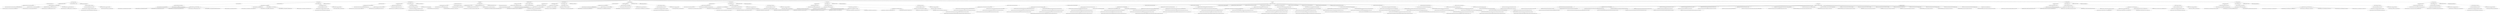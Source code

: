strict digraph "" {
	Apollo	[directory=True,
		display_name=Apollo,
		file=False];
	"Apollo/FoundationLocalization"	[directory=True,
		display_name="Apollo/FoundationLocalization",
		file=False];
	Apollo -> "Apollo/FoundationLocalization";
	"Apollo/FoundationData"	[directory=True,
		display_name="Apollo/FoundationData",
		file=False];
	Apollo -> "Apollo/FoundationData";
	"Apollo/FoundationStorage"	[directory=True,
		display_name="Apollo/FoundationStorage",
		file=False];
	Apollo -> "Apollo/FoundationStorage";
	"Apollo/ApolloApp"	[directory=True,
		display_name="Apollo/ApolloApp",
		file=False];
	Apollo -> "Apollo/ApolloApp";
	"Apollo/Apollo.xcworkspace"	[directory=True,
		display_name="Apollo/Apollo.xcworkspace",
		file=False];
	Apollo -> "Apollo/Apollo.xcworkspace";
	"Apollo/UtilityExtensions"	[directory=True,
		display_name="Apollo/UtilityExtensions",
		file=False];
	Apollo -> "Apollo/UtilityExtensions";
	"Apollo/FoundationImages"	[directory=True,
		display_name="Apollo/FoundationImages",
		file=False];
	Apollo -> "Apollo/FoundationImages";
	"Apollo/FoundationAudio"	[directory=True,
		display_name="Apollo/FoundationAudio",
		file=False];
	Apollo -> "Apollo/FoundationAudio";
	"Apollo/FeaturePlans"	[directory=True,
		display_name="Apollo/FeaturePlans",
		file=False];
	Apollo -> "Apollo/FeaturePlans";
	"Apollo/Build"	[directory=True,
		display_name="Apollo/Build",
		file=False];
	Apollo -> "Apollo/Build";
	"Apollo/FeatureSettings"	[directory=True,
		display_name="Apollo/FeatureSettings",
		file=False];
	Apollo -> "Apollo/FeatureSettings";
	"Apollo/FoundationLogger"	[directory=True,
		display_name="Apollo/FoundationLogger",
		file=False];
	Apollo -> "Apollo/FoundationLogger";
	"Apollo/FoundationLocation"	[directory=True,
		display_name="Apollo/FoundationLocation",
		file=False];
	Apollo -> "Apollo/FoundationLocation";
	"Apollo/FoundationLocalization/Tests"	[directory=True,
		display_name="Apollo/FoundationLocalization/Tests",
		file=False];
	"Apollo/FoundationLocalization" -> "Apollo/FoundationLocalization/Tests";
	"Apollo/FoundationLocalization/Sources"	[directory=True,
		display_name="Apollo/FoundationLocalization/Sources",
		file=False];
	"Apollo/FoundationLocalization" -> "Apollo/FoundationLocalization/Sources";
	"Apollo/FoundationLocalization/.swiftpm"	[directory=True,
		display_name="Apollo/FoundationLocalization/.swiftpm",
		file=False];
	"Apollo/FoundationLocalization" -> "Apollo/FoundationLocalization/.swiftpm";
	"Apollo/FoundationLocalization/Package.swift"	[directory=False,
		display_name="Package.swift",
		file=True,
		"metric_fan-in-dependency-graph"=0,
		"metric_fan-out-dependency-graph"=0,
		"metric_file_result_dependency_graph_louvain-modularity-in-file"=12,
		"metric_number-of-methods-in-file"=0,
		"metric_sloc-in-file"=42,
		metric_tag_dependencies=0.2464528493434516,
		metric_tag_name=0.42918343749917426,
		metric_tag_package=0.6248332623621315,
		metric_tag_targets=0.3080660616793145,
		result_name="Apollo/FoundationLocalization/Package.swift"];
	"Apollo/FoundationLocalization" -> "Apollo/FoundationLocalization/Package.swift";
	"Apollo/FoundationData/Tests"	[directory=True,
		display_name="Apollo/FoundationData/Tests",
		file=False];
	"Apollo/FoundationData" -> "Apollo/FoundationData/Tests";
	"Apollo/FoundationData/Sources"	[directory=True,
		display_name="Apollo/FoundationData/Sources",
		file=False];
	"Apollo/FoundationData" -> "Apollo/FoundationData/Sources";
	"Apollo/FoundationData/.swiftpm"	[directory=True,
		display_name="Apollo/FoundationData/.swiftpm",
		file=False];
	"Apollo/FoundationData" -> "Apollo/FoundationData/.swiftpm";
	"Apollo/FoundationData/Package.swift"	[directory=False,
		display_name="Package.swift",
		file=True,
		"metric_fan-in-dependency-graph"=0,
		"metric_fan-out-dependency-graph"=0,
		"metric_file_result_dependency_graph_louvain-modularity-in-file"=14,
		"metric_number-of-methods-in-file"=0,
		"metric_sloc-in-file"=43,
		metric_tag_dependencies=0.23959440472130444,
		metric_tag_name=0.4635998348288797,
		metric_tag_package=0.6074450100477337,
		metric_tag_targets=0.2994930059016305,
		result_name="Apollo/FoundationData/Package.swift"];
	"Apollo/FoundationData" -> "Apollo/FoundationData/Package.swift";
	"Apollo/FoundationStorage/Tests"	[directory=True,
		display_name="Apollo/FoundationStorage/Tests",
		file=False];
	"Apollo/FoundationStorage" -> "Apollo/FoundationStorage/Tests";
	"Apollo/FoundationStorage/Sources"	[directory=True,
		display_name="Apollo/FoundationStorage/Sources",
		file=False];
	"Apollo/FoundationStorage" -> "Apollo/FoundationStorage/Sources";
	"Apollo/FoundationStorage/.swiftpm"	[directory=True,
		display_name="Apollo/FoundationStorage/.swiftpm",
		file=False];
	"Apollo/FoundationStorage" -> "Apollo/FoundationStorage/.swiftpm";
	"Apollo/FoundationStorage/Package.swift"	[directory=False,
		display_name="Package.swift",
		file=True,
		"metric_fan-in-dependency-graph"=0,
		"metric_fan-out-dependency-graph"=0,
		"metric_file_result_dependency_graph_louvain-modularity-in-file"=15,
		"metric_number-of-methods-in-file"=0,
		"metric_sloc-in-file"=32,
		metric_tag_dependencies=0.28395289284185504,
		metric_tag_name=0.3296584017655766,
		metric_tag_other=0.21296466963139127,
		metric_tag_package=0.5890150870192286,
		metric_tag_products=0.21296466963139127,
		metric_tag_targets=0.3549411160523188,
		result_name="Apollo/FoundationStorage/Package.swift"];
	"Apollo/FoundationStorage" -> "Apollo/FoundationStorage/Package.swift";
	"Apollo/ApolloApp/ApolloApp.xcodeproj"	[directory=True,
		display_name="Apollo/ApolloApp/ApolloApp.xcodeproj",
		file=False];
	"Apollo/ApolloApp" -> "Apollo/ApolloApp/ApolloApp.xcodeproj";
	"Apollo/ApolloApp/ApolloApp"	[directory=True,
		display_name="Apollo/ApolloApp/ApolloApp",
		file=False];
	"Apollo/ApolloApp" -> "Apollo/ApolloApp/ApolloApp";
	"Apollo/Apollo.xcworkspace/xcuserdata"	[directory=True,
		display_name="Apollo/Apollo.xcworkspace/xcuserdata",
		file=False];
	"Apollo/Apollo.xcworkspace" -> "Apollo/Apollo.xcworkspace/xcuserdata";
	"Apollo/Apollo.xcworkspace/xcshareddata"	[directory=True,
		display_name="Apollo/Apollo.xcworkspace/xcshareddata",
		file=False];
	"Apollo/Apollo.xcworkspace" -> "Apollo/Apollo.xcworkspace/xcshareddata";
	"Apollo/UtilityExtensions/Tests"	[directory=True,
		display_name="Apollo/UtilityExtensions/Tests",
		file=False];
	"Apollo/UtilityExtensions" -> "Apollo/UtilityExtensions/Tests";
	"Apollo/UtilityExtensions/Sources"	[directory=True,
		display_name="Apollo/UtilityExtensions/Sources",
		file=False];
	"Apollo/UtilityExtensions" -> "Apollo/UtilityExtensions/Sources";
	"Apollo/UtilityExtensions/.swiftpm"	[directory=True,
		display_name="Apollo/UtilityExtensions/.swiftpm",
		file=False];
	"Apollo/UtilityExtensions" -> "Apollo/UtilityExtensions/.swiftpm";
	"Apollo/UtilityExtensions/Package.swift"	[directory=False,
		display_name="Package.swift",
		file=True,
		"metric_fan-in-dependency-graph"=0,
		"metric_fan-out-dependency-graph"=0,
		"metric_file_result_dependency_graph_louvain-modularity-in-file"=18,
		"metric_number-of-methods-in-file"=0,
		"metric_sloc-in-file"=32,
		metric_tag_dependencies=0.28395289284185504,
		metric_tag_name=0.3296584017655766,
		metric_tag_other=0.21296466963139127,
		metric_tag_package=0.5890150870192286,
		metric_tag_products=0.21296466963139127,
		metric_tag_targets=0.3549411160523188,
		result_name="Apollo/UtilityExtensions/Package.swift"];
	"Apollo/UtilityExtensions" -> "Apollo/UtilityExtensions/Package.swift";
	"Apollo/FoundationImages/Tests"	[directory=True,
		display_name="Apollo/FoundationImages/Tests",
		file=False];
	"Apollo/FoundationImages" -> "Apollo/FoundationImages/Tests";
	"Apollo/FoundationImages/Sources"	[directory=True,
		display_name="Apollo/FoundationImages/Sources",
		file=False];
	"Apollo/FoundationImages" -> "Apollo/FoundationImages/Sources";
	"Apollo/FoundationImages/.swiftpm"	[directory=True,
		display_name="Apollo/FoundationImages/.swiftpm",
		file=False];
	"Apollo/FoundationImages" -> "Apollo/FoundationImages/.swiftpm";
	"Apollo/FoundationImages/Package.swift"	[directory=False,
		display_name="Package.swift",
		file=True,
		"metric_fan-in-dependency-graph"=0,
		"metric_fan-out-dependency-graph"=0,
		"metric_file_result_dependency_graph_louvain-modularity-in-file"=22,
		"metric_number-of-methods-in-file"=0,
		"metric_sloc-in-file"=35,
		metric_tag_dependencies=0.28316660053719367,
		metric_tag_name=0.32874554660188715,
		metric_tag_other=0.21237495040289525,
		metric_tag_package=0.5873840487663075,
		metric_tag_products=0.21237495040289525,
		metric_tag_targets=0.35395825067149206,
		result_name="Apollo/FoundationImages/Package.swift"];
	"Apollo/FoundationImages" -> "Apollo/FoundationImages/Package.swift";
	"Apollo/FoundationAudio/Tests"	[directory=True,
		display_name="Apollo/FoundationAudio/Tests",
		file=False];
	"Apollo/FoundationAudio" -> "Apollo/FoundationAudio/Tests";
	"Apollo/FoundationAudio/Sources"	[directory=True,
		display_name="Apollo/FoundationAudio/Sources",
		file=False];
	"Apollo/FoundationAudio" -> "Apollo/FoundationAudio/Sources";
	"Apollo/FoundationAudio/.swiftpm"	[directory=True,
		display_name="Apollo/FoundationAudio/.swiftpm",
		file=False];
	"Apollo/FoundationAudio" -> "Apollo/FoundationAudio/.swiftpm";
	"Apollo/FoundationAudio/Package.swift"	[directory=False,
		display_name="Package.swift",
		file=True,
		"metric_fan-in-dependency-graph"=0,
		"metric_fan-out-dependency-graph"=0,
		"metric_file_result_dependency_graph_louvain-modularity-in-file"=23,
		"metric_number-of-methods-in-file"=0,
		"metric_sloc-in-file"=41,
		metric_tag_dependencies=0.26001566244837876,
		metric_tag_name=0.40249092896540944,
		metric_tag_package=0.5992901244624224,
		metric_tag_targets=0.32501957806047344,
		result_name="Apollo/FoundationAudio/Package.swift"];
	"Apollo/FoundationAudio" -> "Apollo/FoundationAudio/Package.swift";
	"Apollo/FeaturePlans/Tests"	[directory=True,
		display_name="Apollo/FeaturePlans/Tests",
		file=False];
	"Apollo/FeaturePlans" -> "Apollo/FeaturePlans/Tests";
	"Apollo/FeaturePlans/Sources"	[directory=True,
		display_name="Apollo/FeaturePlans/Sources",
		file=False];
	"Apollo/FeaturePlans" -> "Apollo/FeaturePlans/Sources";
	"Apollo/FeaturePlans/.swiftpm"	[directory=True,
		display_name="Apollo/FeaturePlans/.swiftpm",
		file=False];
	"Apollo/FeaturePlans" -> "Apollo/FeaturePlans/.swiftpm";
	"Apollo/FeaturePlans/Package.swift"	[directory=False,
		display_name="Package.swift",
		file=True,
		"metric_fan-in-dependency-graph"=0,
		"metric_fan-out-dependency-graph"=0,
		"metric_file_result_dependency_graph_louvain-modularity-in-file"=24,
		"metric_number-of-methods-in-file"=0,
		"metric_sloc-in-file"=51,
		metric_tag_name=0.6452267554882892,
		metric_tag_package=0.6014894967886372,
		metric_tag_path=0.2723643867337833,
		result_name="Apollo/FeaturePlans/Package.swift"];
	"Apollo/FeaturePlans" -> "Apollo/FeaturePlans/Package.swift";
	"Apollo/Build/Intermediates.noindex"	[directory=True,
		display_name="Apollo/Build/Intermediates.noindex",
		file=False];
	"Apollo/Build" -> "Apollo/Build/Intermediates.noindex";
	"Apollo/Build/Products"	[directory=True,
		display_name="Apollo/Build/Products",
		file=False];
	"Apollo/Build" -> "Apollo/Build/Products";
	"Apollo/FeatureSettings/Tests"	[directory=True,
		display_name="Apollo/FeatureSettings/Tests",
		file=False];
	"Apollo/FeatureSettings" -> "Apollo/FeatureSettings/Tests";
	"Apollo/FeatureSettings/Sources"	[directory=True,
		display_name="Apollo/FeatureSettings/Sources",
		file=False];
	"Apollo/FeatureSettings" -> "Apollo/FeatureSettings/Sources";
	"Apollo/FeatureSettings/.swiftpm"	[directory=True,
		display_name="Apollo/FeatureSettings/.swiftpm",
		file=False];
	"Apollo/FeatureSettings" -> "Apollo/FeatureSettings/.swiftpm";
	"Apollo/FeatureSettings/Package.swift"	[directory=False,
		display_name="Package.swift",
		file=True,
		"metric_fan-in-dependency-graph"=0,
		"metric_fan-out-dependency-graph"=0,
		"metric_file_result_dependency_graph_louvain-modularity-in-file"=37,
		"metric_number-of-methods-in-file"=0,
		"metric_sloc-in-file"=43,
		metric_tag_name=0.5837494032199665,
		metric_tag_package=0.6084228466635496,
		metric_tag_path=0.22138708031118567,
		metric_tag_targets=0.23569473381089828,
		result_name="Apollo/FeatureSettings/Package.swift"];
	"Apollo/FeatureSettings" -> "Apollo/FeatureSettings/Package.swift";
	"Apollo/FoundationLogger/Tests"	[directory=True,
		display_name="Apollo/FoundationLogger/Tests",
		file=False];
	"Apollo/FoundationLogger" -> "Apollo/FoundationLogger/Tests";
	"Apollo/FoundationLogger/Sources"	[directory=True,
		display_name="Apollo/FoundationLogger/Sources",
		file=False];
	"Apollo/FoundationLogger" -> "Apollo/FoundationLogger/Sources";
	"Apollo/FoundationLogger/.swiftpm"	[directory=True,
		display_name="Apollo/FoundationLogger/.swiftpm",
		file=False];
	"Apollo/FoundationLogger" -> "Apollo/FoundationLogger/.swiftpm";
	"Apollo/FoundationLogger/Package.swift"	[directory=False,
		display_name="Package.swift",
		file=True,
		"metric_fan-in-dependency-graph"=0,
		"metric_fan-out-dependency-graph"=0,
		"metric_file_result_dependency_graph_louvain-modularity-in-file"=16,
		"metric_number-of-methods-in-file"=0,
		"metric_sloc-in-file"=36,
		metric_tag_dependencies=0.2511721983280239,
		metric_tag_name=0.3888016994183987,
		metric_tag_package=0.6367982537595177,
		metric_tag_targets=0.31396524791002983,
		result_name="Apollo/FoundationLogger/Package.swift"];
	"Apollo/FoundationLogger" -> "Apollo/FoundationLogger/Package.swift";
	"Apollo/FoundationLocation/Tests"	[directory=True,
		display_name="Apollo/FoundationLocation/Tests",
		file=False];
	"Apollo/FoundationLocation" -> "Apollo/FoundationLocation/Tests";
	"Apollo/FoundationLocation/Sources"	[directory=True,
		display_name="Apollo/FoundationLocation/Sources",
		file=False];
	"Apollo/FoundationLocation" -> "Apollo/FoundationLocation/Sources";
	"Apollo/FoundationLocation/.swiftpm"	[directory=True,
		display_name="Apollo/FoundationLocation/.swiftpm",
		file=False];
	"Apollo/FoundationLocation" -> "Apollo/FoundationLocation/.swiftpm";
	"Apollo/FoundationLocation/Package.swift"	[directory=False,
		display_name="Package.swift",
		file=True,
		"metric_fan-in-dependency-graph"=0,
		"metric_fan-out-dependency-graph"=0,
		"metric_file_result_dependency_graph_louvain-modularity-in-file"=17,
		"metric_number-of-methods-in-file"=0,
		"metric_sloc-in-file"=35,
		metric_tag_dependencies=0.26247511587870587,
		metric_tag_name=0.40629803691651617,
		metric_tag_package=0.6049587297244722,
		metric_tag_targets=0.3280938948483823,
		result_name="Apollo/FoundationLocation/Package.swift"];
	"Apollo/FoundationLocation" -> "Apollo/FoundationLocation/Package.swift";
	"Apollo/FoundationLocalization/Tests/FoundationLocalizationTests"	[directory=True,
		display_name="Apollo/FoundationLocalization/Tests/FoundationLocalizationTests",
		file=False];
	"Apollo/FoundationLocalization/Tests" -> "Apollo/FoundationLocalization/Tests/FoundationLocalizationTests";
	"Apollo/FoundationLocalization/Sources/FoundationLocalization"	[directory=True,
		display_name="Apollo/FoundationLocalization/Sources/FoundationLocalization",
		file=False];
	"Apollo/FoundationLocalization/Sources" -> "Apollo/FoundationLocalization/Sources/FoundationLocalization";
	"Apollo/FoundationLocalization/.swiftpm/xcode"	[directory=True,
		display_name="Apollo/FoundationLocalization/.swiftpm/xcode",
		file=False];
	"Apollo/FoundationLocalization/.swiftpm" -> "Apollo/FoundationLocalization/.swiftpm/xcode";
	"Apollo/FoundationLocalization/Tests/FoundationLocalizationTests/FoundationLocalizationTests.swift"	[directory=False,
		display_name="FoundationLocalizationTests.swift",
		file=True,
		"metric_fan-in-dependency-graph"=1,
		"metric_fan-out-dependency-graph"=1,
		"metric_file_result_dependency_graph_louvain-modularity-in-file"=13,
		"metric_number-of-methods-in-file"=1,
		"metric_sloc-in-file"=44,
		metric_tag_xctassertequal=0.9844078032939703,
		result_name="Apollo/FoundationLocalization/Tests/FoundationLocalizationTests/FoundationLocalizationTests.swift"];
	"Apollo/FoundationLocalization/Tests/FoundationLocalizationTests" -> "Apollo/FoundationLocalization/Tests/FoundationLocalizationTests/FoundationLocalizationTests.swift";
	"Apollo/FoundationLocalization/Sources/FoundationLocalization/Interface"	[directory=True,
		display_name="Apollo/FoundationLocalization/Sources/FoundationLocalization/Interface",
		file=False];
	"Apollo/FoundationLocalization/Sources/FoundationLocalization" -> "Apollo/FoundationLocalization/Sources/FoundationLocalization/Interface";
	"Apollo/FoundationLocalization/Sources/FoundationLocalization/Resources"	[directory=True,
		display_name="Apollo/FoundationLocalization/Sources/FoundationLocalization/Resources",
		file=False];
	"Apollo/FoundationLocalization/Sources/FoundationLocalization" -> "Apollo/FoundationLocalization/Sources/FoundationLocalization/Resources";
	"Apollo/FoundationLocalization/Sources/FoundationLocalization/Source"	[directory=True,
		display_name="Apollo/FoundationLocalization/Sources/FoundationLocalization/Source",
		file=False];
	"Apollo/FoundationLocalization/Sources/FoundationLocalization" -> "Apollo/FoundationLocalization/Sources/FoundationLocalization/Source";
	"Apollo/FoundationLocalization/Sources/FoundationLocalization/Interface/Language.swift"	[directory=False,
		display_name="Language.swift",
		file=True,
		"metric_fan-in-dependency-graph"=3,
		"metric_fan-out-dependency-graph"=1,
		"metric_file_result_dependency_graph_louvain-modularity-in-file"=1,
		"metric_number-of-methods-in-file"=0,
		"metric_sloc-in-file"=5,
		metric_tag_caseiterable=0.36270953356176155,
		metric_tag_english=0.4016243699948798,
		metric_tag_foundationlocalization=0.33707698608720854,
		metric_tag_identifiable=0.3026446351197848,
		metric_tag_language=0.31793178386001125,
		metric_tag_netherlands=0.4016243699948798,
		metric_tag_public=0.3211696627613254,
		result_name="Apollo/FoundationLocalization/Sources/FoundationLocalization/Interface/Language.swift"];
	"Apollo/FoundationLocalization/Sources/FoundationLocalization/Interface" -> "Apollo/FoundationLocalization/Sources/FoundationLocalization/Interface/Language.swift";
	"Apollo/FoundationLocalization/Sources/FoundationLocalization/Resources/en.lproj"	[directory=True,
		display_name="Apollo/FoundationLocalization/Sources/FoundationLocalization/Resources/en.lproj",
		file=False];
	"Apollo/FoundationLocalization/Sources/FoundationLocalization/Resources" -> "Apollo/FoundationLocalization/Sources/FoundationLocalization/Resources/en.lproj";
	"Apollo/FoundationLocalization/Sources/FoundationLocalization/Resources/nl.lproj"	[directory=True,
		display_name="Apollo/FoundationLocalization/Sources/FoundationLocalization/Resources/nl.lproj",
		file=False];
	"Apollo/FoundationLocalization/Sources/FoundationLocalization/Resources" -> "Apollo/FoundationLocalization/Sources/FoundationLocalization/Resources/nl.lproj";
	"Apollo/FoundationLocalization/Sources/FoundationLocalization/Source/StringExtensions.swift"	[directory=False,
		display_name="StringExtensions.swift",
		file=True,
		"metric_fan-in-dependency-graph"=0,
		"metric_fan-out-dependency-graph"=5,
		"metric_file_result_dependency_graph_louvain-modularity-in-file"=1,
		"metric_number-of-methods-in-file"=1,
		"metric_sloc-in-file"=17,
		metric_tag_bundle=0.5353166523873862,
		metric_tag_errorline=0.2259062649127555,
		metric_tag_language=0.2874745446841432,
		metric_tag_localizationerror=0.3154039359877048,
		metric_tag_path=0.38556009663512647,
		result_name="Apollo/FoundationLocalization/Sources/FoundationLocalization/Source/StringExtensions.swift"];
	"Apollo/FoundationLocalization/Sources/FoundationLocalization/Source" -> "Apollo/FoundationLocalization/Sources/FoundationLocalization/Source/StringExtensions.swift";
	"Apollo/FoundationLocalization/.swiftpm/xcode/xcuserdata"	[directory=True,
		display_name="Apollo/FoundationLocalization/.swiftpm/xcode/xcuserdata",
		file=False];
	"Apollo/FoundationLocalization/.swiftpm/xcode" -> "Apollo/FoundationLocalization/.swiftpm/xcode/xcuserdata";
	"Apollo/FoundationLocalization/.swiftpm/xcode/xcshareddata"	[directory=True,
		display_name="Apollo/FoundationLocalization/.swiftpm/xcode/xcshareddata",
		file=False];
	"Apollo/FoundationLocalization/.swiftpm/xcode" -> "Apollo/FoundationLocalization/.swiftpm/xcode/xcshareddata";
	"Apollo/FoundationLocalization/.swiftpm/xcode/xcuserdata/nikolagrujic.xcuserdatad"	[directory=True,
		display_name="Apollo/FoundationLocalization/.swiftpm/xcode/xcuserdata/nikolagrujic.xcuserdatad",
		file=False];
	"Apollo/FoundationLocalization/.swiftpm/xcode/xcuserdata" -> "Apollo/FoundationLocalization/.swiftpm/xcode/xcuserdata/nikolagrujic.xcuserdatad";
	"Apollo/FoundationLocalization/.swiftpm/xcode/xcshareddata/xcschemes"	[directory=True,
		display_name="Apollo/FoundationLocalization/.swiftpm/xcode/xcshareddata/xcschemes",
		file=False];
	"Apollo/FoundationLocalization/.swiftpm/xcode/xcshareddata" -> "Apollo/FoundationLocalization/.swiftpm/xcode/xcshareddata/xcschemes";
	"Apollo/FoundationLocalization/.swiftpm/xcode/xcuserdata/nikolagrujic.xcuserdatad/xcschemes"	[directory=True,
		display_name="Apollo/FoundationLocalization/.swiftpm/xcode/xcuserdata/nikolagrujic.xcuserdatad/xcschemes",
		file=False];
	"Apollo/FoundationLocalization/.swiftpm/xcode/xcuserdata/nikolagrujic.xcuserdatad" -> "Apollo/FoundationLocalization/.swiftpm/xcode/xcuserdata/nikolagrujic.xcuserdatad/xcschemes";
	"Apollo/FoundationData/Tests/FoundationDataTests"	[directory=True,
		display_name="Apollo/FoundationData/Tests/FoundationDataTests",
		file=False];
	"Apollo/FoundationData/Tests" -> "Apollo/FoundationData/Tests/FoundationDataTests";
	"Apollo/FoundationData/Sources/FoundationData"	[directory=True,
		display_name="Apollo/FoundationData/Sources/FoundationData",
		file=False];
	"Apollo/FoundationData/Sources" -> "Apollo/FoundationData/Sources/FoundationData";
	"Apollo/FoundationData/.swiftpm/xcode"	[directory=True,
		display_name="Apollo/FoundationData/.swiftpm/xcode",
		file=False];
	"Apollo/FoundationData/.swiftpm" -> "Apollo/FoundationData/.swiftpm/xcode";
	"Apollo/FoundationData/Tests/FoundationDataTests/Resources"	[directory=True,
		display_name="Apollo/FoundationData/Tests/FoundationDataTests/Resources",
		file=False];
	"Apollo/FoundationData/Tests/FoundationDataTests" -> "Apollo/FoundationData/Tests/FoundationDataTests/Resources";
	"Apollo/FoundationData/Tests/FoundationDataTests/FoundationDataTests.swift"	[directory=False,
		display_name="FoundationDataTests.swift",
		file=True,
		"metric_fan-in-dependency-graph"=1,
		"metric_fan-out-dependency-graph"=3,
		"metric_file_result_dependency_graph_louvain-modularity-in-file"=8,
		"metric_number-of-methods-in-file"=7,
		"metric_sloc-in-file"=147,
		metric_tag_xctassertequal=0.98572053887843,
		result_name="Apollo/FoundationData/Tests/FoundationDataTests/FoundationDataTests.swift"];
	"Apollo/FoundationData/Tests/FoundationDataTests" -> "Apollo/FoundationData/Tests/FoundationDataTests/FoundationDataTests.swift";
	"Apollo/FoundationData/Sources/FoundationData/Interface"	[directory=True,
		display_name="Apollo/FoundationData/Sources/FoundationData/Interface",
		file=False];
	"Apollo/FoundationData/Sources/FoundationData" -> "Apollo/FoundationData/Sources/FoundationData/Interface";
	"Apollo/FoundationData/Sources/FoundationData/Resources"	[directory=True,
		display_name="Apollo/FoundationData/Sources/FoundationData/Resources",
		file=False];
	"Apollo/FoundationData/Sources/FoundationData" -> "Apollo/FoundationData/Sources/FoundationData/Resources";
	"Apollo/FoundationData/Sources/FoundationData/Source"	[directory=True,
		display_name="Apollo/FoundationData/Sources/FoundationData/Source",
		file=False];
	"Apollo/FoundationData/Sources/FoundationData" -> "Apollo/FoundationData/Sources/FoundationData/Source";
	"Apollo/FoundationData/Sources/FoundationData/Interface/IntervalType.swift"	[directory=False,
		display_name="IntervalType.swift",
		file=True,
		"metric_fan-in-dependency-graph"=5,
		"metric_fan-out-dependency-graph"=2,
		"metric_file_result_dependency_graph_louvain-modularity-in-file"=2,
		"metric_number-of-methods-in-file"=1,
		"metric_sloc-in-file"=22,
		metric_tag_caseiterable=0.2534898271365934,
		metric_tag_color=0.3973442507044745,
		metric_tag_fastrun=0.2806865623963801,
		metric_tag_fastwalk=0.2806865623963801,
		metric_tag_intervaltype=0.38312562984788484,
		metric_tag_run=0.2806865623963801,
		metric_tag_walk=0.2806865623963801,
		result_name="Apollo/FoundationData/Sources/FoundationData/Interface/IntervalType.swift"];
	"Apollo/FoundationData/Sources/FoundationData/Interface" -> "Apollo/FoundationData/Sources/FoundationData/Interface/IntervalType.swift";
	"Apollo/FoundationData/Sources/FoundationData/Interface/Day.swift"	[directory=False,
		display_name="Day.swift",
		file=True,
		"metric_fan-in-dependency-graph"=9,
		"metric_fan-out-dependency-graph"=5,
		"metric_file_result_dependency_graph_louvain-modularity-in-file"=2,
		"metric_number-of-methods-in-file"=4,
		"metric_sloc-in-file"=53,
		metric_tag_endfraction=0.22859841376312667,
		metric_tag_fractionduration=0.25312456777155884,
		metric_tag_fractionscalculated=0.25312456777155884,
		metric_tag_public=0.5060445663994084,
		metric_tag_remainingfraction=0.3374994236954118,
		metric_tag_startfraction=0.22859841376312667,
		metric_tag_totaltime=0.3047978850175022,
		result_name="Apollo/FoundationData/Sources/FoundationData/Interface/Day.swift"];
	"Apollo/FoundationData/Sources/FoundationData/Interface" -> "Apollo/FoundationData/Sources/FoundationData/Interface/Day.swift";
	"Apollo/FoundationData/Sources/FoundationData/Interface/Interval.swift"	[directory=False,
		display_name="Interval.swift",
		file=True,
		"metric_fan-in-dependency-graph"=4,
		"metric_fan-out-dependency-graph"=4,
		"metric_file_result_dependency_graph_louvain-modularity-in-file"=2,
		"metric_number-of-methods-in-file"=0,
		"metric_sloc-in-file"=18,
		metric_tag_interval=0.5203836186922156,
		metric_tag_public=0.5392982383490229,
		metric_tag_seconds=0.29286410870586577,
		metric_tag_type=0.283004663675102,
		result_name="Apollo/FoundationData/Sources/FoundationData/Interface/Interval.swift"];
	"Apollo/FoundationData/Sources/FoundationData/Interface" -> "Apollo/FoundationData/Sources/FoundationData/Interface/Interval.swift";
	"Apollo/FoundationData/Sources/FoundationData/Interface/PlansRepositoryProtocol.swift"	[directory=False,
		display_name="PlansRepositoryProtocol.swift",
		file=True,
		"metric_fan-in-dependency-graph"=3,
		"metric_fan-out-dependency-graph"=4,
		"metric_file_result_dependency_graph_louvain-modularity-in-file"=8,
		"metric_number-of-methods-in-file"=0,
		"metric_sloc-in-file"=9,
		metric_tag_given=0.23108499318242393,
		metric_tag_guid=0.23108499318242393,
		metric_tag_load=0.26697192171128126,
		metric_tag_otherwise=0.3218726541626653,
		metric_tag_plan=0.2707588331425664,
		metric_tag_plans=0.4744706243553174,
		metric_tag_uuid=0.25656578471275016,
		result_name="Apollo/FoundationData/Sources/FoundationData/Interface/PlansRepositoryProtocol.swift"];
	"Apollo/FoundationData/Sources/FoundationData/Interface" -> "Apollo/FoundationData/Sources/FoundationData/Interface/PlansRepositoryProtocol.swift";
	"Apollo/FoundationData/Sources/FoundationData/Interface/Week.swift"	[directory=False,
		display_name="Week.swift",
		file=True,
		"metric_fan-in-dependency-graph"=2,
		"metric_fan-out-dependency-graph"=4,
		"metric_file_result_dependency_graph_louvain-modularity-in-file"=5,
		"metric_number-of-methods-in-file"=1,
		"metric_sloc-in-file"=19,
		metric_tag_days=0.32217239698661476,
		metric_tag_hasher=0.28600058143061746,
		metric_tag_public=0.4768813939784577,
		metric_tag_week=0.5395128044470622,
		result_name="Apollo/FoundationData/Sources/FoundationData/Interface/Week.swift"];
	"Apollo/FoundationData/Sources/FoundationData/Interface" -> "Apollo/FoundationData/Sources/FoundationData/Interface/Week.swift";
	"Apollo/FoundationData/Sources/FoundationData/Interface/PlansRepositoryInjected.swift"	[directory=False,
		display_name="PlansRepositoryInjected.swift",
		file=True,
		"metric_fan-in-dependency-graph"=5,
		"metric_fan-out-dependency-graph"=3,
		"metric_file_result_dependency_graph_louvain-modularity-in-file"=8,
		"metric_number-of-methods-in-file"=0,
		"metric_sloc-in-file"=9,
		metric_tag_plansrepository=0.6770330826641361,
		metric_tag_plansrepositoryinjected=0.39160655310013803,
		metric_tag_plansrepositoryinjectionmap=0.25984061325332847,
		metric_tag_plansrepositoryprotocol=0.42299760347658527,
		metric_tag_public=0.2077884918470744,
		result_name="Apollo/FoundationData/Sources/FoundationData/Interface/PlansRepositoryInjected.swift"];
	"Apollo/FoundationData/Sources/FoundationData/Interface" -> "Apollo/FoundationData/Sources/FoundationData/Interface/PlansRepositoryInjected.swift";
	"Apollo/FoundationData/Sources/FoundationData/Interface/Plan.swift"	[directory=False,
		display_name="Plan.swift",
		file=True,
		"metric_fan-in-dependency-graph"=10,
		"metric_fan-out-dependency-graph"=3,
		"metric_file_result_dependency_graph_louvain-modularity-in-file"=5,
		"metric_number-of-methods-in-file"=1,
		"metric_sloc-in-file"=19,
		metric_tag_hasher=0.3012444983942818,
		metric_tag_name=0.20933873428170943,
		metric_tag_plan=0.4528974662472535,
		metric_tag_public=0.5022993156307871,
		metric_tag_weeks=0.3393442825928686,
		result_name="Apollo/FoundationData/Sources/FoundationData/Interface/Plan.swift"];
	"Apollo/FoundationData/Sources/FoundationData/Interface" -> "Apollo/FoundationData/Sources/FoundationData/Interface/Plan.swift";
	"Apollo/FoundationData/Sources/FoundationData/Source/PlansLoadingInjected.swift"	[directory=False,
		display_name="PlansLoadingInjected.swift",
		file=True,
		"metric_fan-in-dependency-graph"=2,
		"metric_fan-out-dependency-graph"=3,
		"metric_file_result_dependency_graph_louvain-modularity-in-file"=5,
		"metric_number-of-methods-in-file"=0,
		"metric_sloc-in-file"=9,
		metric_tag_plansfileloader=0.2479656903374728,
		metric_tag_plansloader=0.5191742368462717,
		metric_tag_plansloaderinjectionmap=0.2745697450634424,
		metric_tag_plansloadinginjected=0.4959313806749456,
		metric_tag_plansloadingprotocol=0.44697533112647614,
		result_name="Apollo/FoundationData/Sources/FoundationData/Source/PlansLoadingInjected.swift"];
	"Apollo/FoundationData/Sources/FoundationData/Source" -> "Apollo/FoundationData/Sources/FoundationData/Source/PlansLoadingInjected.swift";
	"Apollo/FoundationData/Sources/FoundationData/Source/PlansFileLoader.swift"	[directory=False,
		display_name="PlansFileLoader.swift",
		file=True,
		"metric_fan-in-dependency-graph"=2,
		"metric_fan-out-dependency-graph"=9,
		"metric_file_result_dependency_graph_louvain-modularity-in-file"=5,
		"metric_number-of-methods-in-file"=5,
		"metric_sloc-in-file"=64,
		metric_tag_catch=0.35396635765202167,
		metric_tag_error=0.24180268766566823,
		metric_tag_errorline=0.27815755947991405,
		metric_tag_fileerror=0.3752814882646196,
		metric_tag_jsondata=0.25551126303239713,
		metric_tag_plan=0.28210313560994627,
		metric_tag_throw=0.3752814882646196,
		result_name="Apollo/FoundationData/Sources/FoundationData/Source/PlansFileLoader.swift"];
	"Apollo/FoundationData/Sources/FoundationData/Source" -> "Apollo/FoundationData/Sources/FoundationData/Source/PlansFileLoader.swift";
	"Apollo/FoundationData/Sources/FoundationData/Source/PlansRepository.swift"	[directory=False,
		display_name="PlansRepository.swift",
		file=True,
		"metric_fan-in-dependency-graph"=2,
		"metric_fan-out-dependency-graph"=6,
		"metric_file_result_dependency_graph_louvain-modularity-in-file"=8,
		"metric_number-of-methods-in-file"=5,
		"metric_sloc-in-file"=30,
		metric_tag_day=0.3265050034905964,
		metric_tag_plan=0.5102418519816883,
		metric_tag_plans=0.39739303919709823,
		metric_tag_plansrepositoryprotocol=0.21942994091759208,
		metric_tag_uuid=0.32233014555807943,
		result_name="Apollo/FoundationData/Sources/FoundationData/Source/PlansRepository.swift"];
	"Apollo/FoundationData/Sources/FoundationData/Source" -> "Apollo/FoundationData/Sources/FoundationData/Source/PlansRepository.swift";
	"Apollo/FoundationData/Sources/FoundationData/Source/PlansLoadingProtocol.swift"	[directory=False,
		display_name="PlansLoadingProtocol.swift",
		file=True,
		"metric_fan-in-dependency-graph"=3,
		"metric_fan-out-dependency-graph"=2,
		"metric_file_result_dependency_graph_louvain-modularity-in-file"=5,
		"metric_number-of-methods-in-file"=0,
		"metric_sloc-in-file"=5,
		metric_tag_load=0.2765573293742793,
		metric_tag_otherwise=0.29638153560035346,
		metric_tag_plans=0.6553414701049124,
		metric_tag_remove=0.2233387423655442,
		metric_tag_returns=0.373122507805015,
		result_name="Apollo/FoundationData/Sources/FoundationData/Source/PlansLoadingProtocol.swift"];
	"Apollo/FoundationData/Sources/FoundationData/Source" -> "Apollo/FoundationData/Sources/FoundationData/Source/PlansLoadingProtocol.swift";
	"Apollo/FoundationData/.swiftpm/xcode/xcuserdata"	[directory=True,
		display_name="Apollo/FoundationData/.swiftpm/xcode/xcuserdata",
		file=False];
	"Apollo/FoundationData/.swiftpm/xcode" -> "Apollo/FoundationData/.swiftpm/xcode/xcuserdata";
	"Apollo/FoundationData/.swiftpm/xcode/xcshareddata"	[directory=True,
		display_name="Apollo/FoundationData/.swiftpm/xcode/xcshareddata",
		file=False];
	"Apollo/FoundationData/.swiftpm/xcode" -> "Apollo/FoundationData/.swiftpm/xcode/xcshareddata";
	"Apollo/FoundationData/.swiftpm/xcode/xcuserdata/nikolagrujic.xcuserdatad"	[directory=True,
		display_name="Apollo/FoundationData/.swiftpm/xcode/xcuserdata/nikolagrujic.xcuserdatad",
		file=False];
	"Apollo/FoundationData/.swiftpm/xcode/xcuserdata" -> "Apollo/FoundationData/.swiftpm/xcode/xcuserdata/nikolagrujic.xcuserdatad";
	"Apollo/FoundationData/.swiftpm/xcode/xcshareddata/xcschemes"	[directory=True,
		display_name="Apollo/FoundationData/.swiftpm/xcode/xcshareddata/xcschemes",
		file=False];
	"Apollo/FoundationData/.swiftpm/xcode/xcshareddata" -> "Apollo/FoundationData/.swiftpm/xcode/xcshareddata/xcschemes";
	"Apollo/FoundationData/.swiftpm/xcode/xcuserdata/nikolagrujic.xcuserdatad/xcschemes"	[directory=True,
		display_name="Apollo/FoundationData/.swiftpm/xcode/xcuserdata/nikolagrujic.xcuserdatad/xcschemes",
		file=False];
	"Apollo/FoundationData/.swiftpm/xcode/xcuserdata/nikolagrujic.xcuserdatad" -> "Apollo/FoundationData/.swiftpm/xcode/xcuserdata/nikolagrujic.xcuserdatad/xcschemes";
	"Apollo/FoundationStorage/Tests/FoundationStorageTests"	[directory=True,
		display_name="Apollo/FoundationStorage/Tests/FoundationStorageTests",
		file=False];
	"Apollo/FoundationStorage/Tests" -> "Apollo/FoundationStorage/Tests/FoundationStorageTests";
	"Apollo/FoundationStorage/Sources/FoundationStorage"	[directory=True,
		display_name="Apollo/FoundationStorage/Sources/FoundationStorage",
		file=False];
	"Apollo/FoundationStorage/Sources" -> "Apollo/FoundationStorage/Sources/FoundationStorage";
	"Apollo/FoundationStorage/.swiftpm/xcode"	[directory=True,
		display_name="Apollo/FoundationStorage/.swiftpm/xcode",
		file=False];
	"Apollo/FoundationStorage/.swiftpm" -> "Apollo/FoundationStorage/.swiftpm/xcode";
	"Apollo/FoundationStorage/Tests/FoundationStorageTests/FoundationStorageTests.swift"	[directory=False,
		display_name="FoundationStorageTests.swift",
		file=True,
		"metric_fan-in-dependency-graph"=1,
		"metric_fan-out-dependency-graph"=2,
		"metric_file_result_dependency_graph_louvain-modularity-in-file"=3,
		"metric_number-of-methods-in-file"=1,
		"metric_sloc-in-file"=18,
		metric_tag_doublevalue=0.4671500358858765,
		metric_tag_forkey=0.6490780278343294,
		metric_tag_stringvalue=0.4671500358858765,
		metric_tag_xctassertequal=0.2350863050239438,
		result_name="Apollo/FoundationStorage/Tests/FoundationStorageTests/FoundationStorageTests.swift"];
	"Apollo/FoundationStorage/Tests/FoundationStorageTests" -> "Apollo/FoundationStorage/Tests/FoundationStorageTests/FoundationStorageTests.swift";
	"Apollo/FoundationStorage/Sources/FoundationStorage/Interface"	[directory=True,
		display_name="Apollo/FoundationStorage/Sources/FoundationStorage/Interface",
		file=False];
	"Apollo/FoundationStorage/Sources/FoundationStorage" -> "Apollo/FoundationStorage/Sources/FoundationStorage/Interface";
	"Apollo/FoundationStorage/Sources/FoundationStorage/Source"	[directory=True,
		display_name="Apollo/FoundationStorage/Sources/FoundationStorage/Source",
		file=False];
	"Apollo/FoundationStorage/Sources/FoundationStorage" -> "Apollo/FoundationStorage/Sources/FoundationStorage/Source";
	"Apollo/FoundationStorage/Sources/FoundationStorage/Interface/StorageInjected.swift"	[directory=False,
		display_name="StorageInjected.swift",
		file=True,
		"metric_fan-in-dependency-graph"=6,
		"metric_fan-out-dependency-graph"=3,
		"metric_file_result_dependency_graph_louvain-modularity-in-file"=3,
		"metric_number-of-methods-in-file"=0,
		"metric_sloc-in-file"=9,
		metric_tag_foundationstorage=0.22421033232039098,
		metric_tag_public=0.22649373379621346,
		metric_tag_storage=0.5355526660158337,
		metric_tag_storageinjected=0.40890974815648073,
		metric_tag_storageinjectionmap=0.28323161771132926,
		metric_tag_storageprotocol=0.461076095921483,
		metric_tag_storageuserdefaults=0.25578828284580707,
		result_name="Apollo/FoundationStorage/Sources/FoundationStorage/Interface/StorageInjected.swift"];
	"Apollo/FoundationStorage/Sources/FoundationStorage/Interface" -> "Apollo/FoundationStorage/Sources/FoundationStorage/Interface/StorageInjected.swift";
	"Apollo/FoundationStorage/Sources/FoundationStorage/Interface/StorageProtocol.swift"	[directory=False,
		display_name="StorageProtocol.swift",
		file=True,
		"metric_fan-in-dependency-graph"=3,
		"metric_fan-out-dependency-graph"=2,
		"metric_file_result_dependency_graph_louvain-modularity-in-file"=3,
		"metric_number-of-methods-in-file"=0,
		"metric_sloc-in-file"=10,
		metric_tag_defaultname=0.7377540202308633,
		metric_tag_forkey=0.5675226472691618,
		metric_tag_value=0.22087964819311356,
		result_name="Apollo/FoundationStorage/Sources/FoundationStorage/Interface/StorageProtocol.swift"];
	"Apollo/FoundationStorage/Sources/FoundationStorage/Interface" -> "Apollo/FoundationStorage/Sources/FoundationStorage/Interface/StorageProtocol.swift";
	"Apollo/FoundationStorage/Sources/FoundationStorage/Source/StorageUserDefaults.swift"	[directory=False,
		display_name="StorageUserDefaults.swift",
		file=True,
		"metric_fan-in-dependency-graph"=2,
		"metric_fan-out-dependency-graph"=3,
		"metric_file_result_dependency_graph_louvain-modularity-in-file"=3,
		"metric_number-of-methods-in-file"=7,
		"metric_sloc-in-file"=24,
		metric_tag_defaultname=0.7611025081974323,
		metric_tag_forkey=0.585483641499153,
		metric_tag_value=0.22787006188992143,
		result_name="Apollo/FoundationStorage/Sources/FoundationStorage/Source/StorageUserDefaults.swift"];
	"Apollo/FoundationStorage/Sources/FoundationStorage/Source" -> "Apollo/FoundationStorage/Sources/FoundationStorage/Source/StorageUserDefaults.swift";
	"Apollo/FoundationStorage/.swiftpm/xcode/xcuserdata"	[directory=True,
		display_name="Apollo/FoundationStorage/.swiftpm/xcode/xcuserdata",
		file=False];
	"Apollo/FoundationStorage/.swiftpm/xcode" -> "Apollo/FoundationStorage/.swiftpm/xcode/xcuserdata";
	"Apollo/FoundationStorage/.swiftpm/xcode/xcshareddata"	[directory=True,
		display_name="Apollo/FoundationStorage/.swiftpm/xcode/xcshareddata",
		file=False];
	"Apollo/FoundationStorage/.swiftpm/xcode" -> "Apollo/FoundationStorage/.swiftpm/xcode/xcshareddata";
	"Apollo/FoundationStorage/.swiftpm/xcode/xcuserdata/nikolagrujic.xcuserdatad"	[directory=True,
		display_name="Apollo/FoundationStorage/.swiftpm/xcode/xcuserdata/nikolagrujic.xcuserdatad",
		file=False];
	"Apollo/FoundationStorage/.swiftpm/xcode/xcuserdata" -> "Apollo/FoundationStorage/.swiftpm/xcode/xcuserdata/nikolagrujic.xcuserdatad";
	"Apollo/FoundationStorage/.swiftpm/xcode/xcshareddata/xcschemes"	[directory=True,
		display_name="Apollo/FoundationStorage/.swiftpm/xcode/xcshareddata/xcschemes",
		file=False];
	"Apollo/FoundationStorage/.swiftpm/xcode/xcshareddata" -> "Apollo/FoundationStorage/.swiftpm/xcode/xcshareddata/xcschemes";
	"Apollo/FoundationStorage/.swiftpm/xcode/xcuserdata/nikolagrujic.xcuserdatad/xcschemes"	[directory=True,
		display_name="Apollo/FoundationStorage/.swiftpm/xcode/xcuserdata/nikolagrujic.xcuserdatad/xcschemes",
		file=False];
	"Apollo/FoundationStorage/.swiftpm/xcode/xcuserdata/nikolagrujic.xcuserdatad" -> "Apollo/FoundationStorage/.swiftpm/xcode/xcuserdata/nikolagrujic.xcuserdatad/xcschemes";
	"Apollo/ApolloApp/ApolloApp.xcodeproj/xcuserdata"	[directory=True,
		display_name="Apollo/ApolloApp/ApolloApp.xcodeproj/xcuserdata",
		file=False];
	"Apollo/ApolloApp/ApolloApp.xcodeproj" -> "Apollo/ApolloApp/ApolloApp.xcodeproj/xcuserdata";
	"Apollo/ApolloApp/ApolloApp/Assets.xcassets"	[directory=True,
		display_name="Apollo/ApolloApp/ApolloApp/Assets.xcassets",
		file=False];
	"Apollo/ApolloApp/ApolloApp" -> "Apollo/ApolloApp/ApolloApp/Assets.xcassets";
	"Apollo/ApolloApp/ApolloApp/Preview Content"	[directory=True,
		display_name="Apollo/ApolloApp/ApolloApp/Preview Content",
		file=False];
	"Apollo/ApolloApp/ApolloApp" -> "Apollo/ApolloApp/ApolloApp/Preview Content";
	"Apollo/ApolloApp/ApolloApp/MobileMenuView.swift"	[directory=False,
		display_name="MobileMenuView.swift",
		file=True,
		"metric_fan-in-dependency-graph"=2,
		"metric_fan-out-dependency-graph"=5,
		"metric_file_result_dependency_graph_louvain-modularity-in-file"=0,
		"metric_number-of-methods-in-file"=1,
		"metric_sloc-in-file"=49,
		metric_tag_mindragtranslationforswipe=0.20667749030926977,
		metric_tag_selectedtab=0.5166937257731744,
		metric_tag_swipeleft=0.20667749030926977,
		metric_tag_swiperight=0.20667749030926977,
		metric_tag_systemimage=0.20667749030926977,
		metric_tag_tabscount=0.20667749030926977,
		metric_tag_translation=0.5166937257731744,
		result_name="Apollo/ApolloApp/ApolloApp/MobileMenuView.swift"];
	"Apollo/ApolloApp/ApolloApp" -> "Apollo/ApolloApp/ApolloApp/MobileMenuView.swift";
	"Apollo/ApolloApp/ApolloApp/ApolloRootView.swift"	[directory=False,
		display_name="ApolloRootView.swift",
		file=True,
		"metric_fan-in-dependency-graph"=2,
		"metric_fan-out-dependency-graph"=7,
		"metric_file_result_dependency_graph_louvain-modularity-in-file"=0,
		"metric_number-of-methods-in-file"=0,
		"metric_sloc-in-file"=33,
		metric_tag_activityviewmodel=0.4297830070699083,
		metric_tag_apollorootview=0.2734709878532615,
		metric_tag_localization=0.23726986243720763,
		metric_tag_plansviewmodel=0.3973008257465448,
		metric_tag_theme=0.2642644238117939,
		metric_tag_themeviewmodel=0.2272926496830137,
		metric_tag_weightviewmodel=0.4457331841190352,
		result_name="Apollo/ApolloApp/ApolloApp/ApolloRootView.swift"];
	"Apollo/ApolloApp/ApolloApp" -> "Apollo/ApolloApp/ApolloApp/ApolloRootView.swift";
	"Apollo/ApolloApp/ApolloApp/ApolloApp.swift"	[directory=False,
		display_name="ApolloApp.swift",
		file=True,
		"metric_fan-in-dependency-graph"=1,
		"metric_fan-out-dependency-graph"=2,
		"metric_file_result_dependency_graph_louvain-modularity-in-file"=0,
		"metric_number-of-methods-in-file"=0,
		"metric_sloc-in-file"=9,
		metric_tag_apolloapp=0.6658837023913702,
		metric_tag_apollorootview=0.289167841573654,
		metric_tag_app=0.31477399570874925,
		metric_tag_scene=0.3329418511956851,
		metric_tag_windowgroup=0.3329418511956851,
		result_name="Apollo/ApolloApp/ApolloApp/ApolloApp.swift"];
	"Apollo/ApolloApp/ApolloApp" -> "Apollo/ApolloApp/ApolloApp/ApolloApp.swift";
	"Apollo/ApolloApp/ApolloApp.xcodeproj/xcuserdata/nikolagrujic.xcuserdatad"	[directory=True,
		display_name="Apollo/ApolloApp/ApolloApp.xcodeproj/xcuserdata/nikolagrujic.xcuserdatad",
		file=False];
	"Apollo/ApolloApp/ApolloApp.xcodeproj/xcuserdata" -> "Apollo/ApolloApp/ApolloApp.xcodeproj/xcuserdata/nikolagrujic.xcuserdatad";
	"Apollo/ApolloApp/ApolloApp.xcodeproj/xcuserdata/nikolagrujic.xcuserdatad/xcschemes"	[directory=True,
		display_name="Apollo/ApolloApp/ApolloApp.xcodeproj/xcuserdata/nikolagrujic.xcuserdatad/xcschemes",
		file=False];
	"Apollo/ApolloApp/ApolloApp.xcodeproj/xcuserdata/nikolagrujic.xcuserdatad" -> "Apollo/ApolloApp/ApolloApp.xcodeproj/xcuserdata/nikolagrujic.xcuserdatad/xcschemes";
	"Apollo/ApolloApp/ApolloApp/Assets.xcassets/AppIcon.appiconset"	[directory=True,
		display_name="Apollo/ApolloApp/ApolloApp/Assets.xcassets/AppIcon.appiconset",
		file=False];
	"Apollo/ApolloApp/ApolloApp/Assets.xcassets" -> "Apollo/ApolloApp/ApolloApp/Assets.xcassets/AppIcon.appiconset";
	"Apollo/ApolloApp/ApolloApp/Assets.xcassets/AccentColor.colorset"	[directory=True,
		display_name="Apollo/ApolloApp/ApolloApp/Assets.xcassets/AccentColor.colorset",
		file=False];
	"Apollo/ApolloApp/ApolloApp/Assets.xcassets" -> "Apollo/ApolloApp/ApolloApp/Assets.xcassets/AccentColor.colorset";
	"Apollo/ApolloApp/ApolloApp/Preview Content/Preview Assets.xcassets"	[directory=True,
		display_name="Apollo/ApolloApp/ApolloApp/Preview Content/Preview Assets.xcassets",
		file=False];
	"Apollo/ApolloApp/ApolloApp/Preview Content" -> "Apollo/ApolloApp/ApolloApp/Preview Content/Preview Assets.xcassets";
	"Apollo/Apollo.xcworkspace/xcuserdata/nikolagrujic.xcuserdatad"	[directory=True,
		display_name="Apollo/Apollo.xcworkspace/xcuserdata/nikolagrujic.xcuserdatad",
		file=False];
	"Apollo/Apollo.xcworkspace/xcuserdata" -> "Apollo/Apollo.xcworkspace/xcuserdata/nikolagrujic.xcuserdatad";
	"Apollo/Apollo.xcworkspace/xcshareddata/swiftpm"	[directory=True,
		display_name="Apollo/Apollo.xcworkspace/xcshareddata/swiftpm",
		file=False];
	"Apollo/Apollo.xcworkspace/xcshareddata" -> "Apollo/Apollo.xcworkspace/xcshareddata/swiftpm";
	"Apollo/Apollo.xcworkspace/xcshareddata/swiftpm/configuration"	[directory=True,
		display_name="Apollo/Apollo.xcworkspace/xcshareddata/swiftpm/configuration",
		file=False];
	"Apollo/Apollo.xcworkspace/xcshareddata/swiftpm" -> "Apollo/Apollo.xcworkspace/xcshareddata/swiftpm/configuration";
	"Apollo/UtilityExtensions/Tests/UtilityExtensionsTests"	[directory=True,
		display_name="Apollo/UtilityExtensions/Tests/UtilityExtensionsTests",
		file=False];
	"Apollo/UtilityExtensions/Tests" -> "Apollo/UtilityExtensions/Tests/UtilityExtensionsTests";
	"Apollo/UtilityExtensions/Sources/UtilityExtensions"	[directory=True,
		display_name="Apollo/UtilityExtensions/Sources/UtilityExtensions",
		file=False];
	"Apollo/UtilityExtensions/Sources" -> "Apollo/UtilityExtensions/Sources/UtilityExtensions";
	"Apollo/UtilityExtensions/.swiftpm/xcode"	[directory=True,
		display_name="Apollo/UtilityExtensions/.swiftpm/xcode",
		file=False];
	"Apollo/UtilityExtensions/.swiftpm" -> "Apollo/UtilityExtensions/.swiftpm/xcode";
	"Apollo/UtilityExtensions/Tests/UtilityExtensionsTests/UtilityExtensionsTests.swift"	[directory=False,
		display_name="UtilityExtensionsTests.swift",
		file=True,
		"metric_fan-in-dependency-graph"=1,
		"metric_fan-out-dependency-graph"=1,
		"metric_file_result_dependency_graph_louvain-modularity-in-file"=19,
		"metric_number-of-methods-in-file"=3,
		"metric_sloc-in-file"=27,
		metric_tag_colorscheme=0.5408870608847699,
		metric_tag_integerliteral=0.22775685025762013,
		metric_tag_timeinterval=0.3605913739231799,
		metric_tag_userinterfacestyle=0.22775685025762013,
		metric_tag_xctassertequal=0.6112813130159421,
		result_name="Apollo/UtilityExtensions/Tests/UtilityExtensionsTests/UtilityExtensionsTests.swift"];
	"Apollo/UtilityExtensions/Tests/UtilityExtensionsTests" -> "Apollo/UtilityExtensions/Tests/UtilityExtensionsTests/UtilityExtensionsTests.swift";
	"Apollo/UtilityExtensions/Sources/UtilityExtensions/Interface"	[directory=True,
		display_name="Apollo/UtilityExtensions/Sources/UtilityExtensions/Interface",
		file=False];
	"Apollo/UtilityExtensions/Sources/UtilityExtensions" -> "Apollo/UtilityExtensions/Sources/UtilityExtensions/Interface";
	"Apollo/UtilityExtensions/Sources/UtilityExtensions/Interface/TimeIntervalExtension.swift"	[directory=False,
		display_name="TimeIntervalExtension.swift",
		file=True,
		"metric_fan-in-dependency-graph"=0,
		"metric_fan-out-dependency-graph"=1,
		"metric_file_result_dependency_graph_louvain-modularity-in-file"=3,
		"metric_number-of-methods-in-file"=1,
		"metric_sloc-in-file"=13,
		metric_tag_format=0.4259758082463385,
		metric_tag_hours=0.5281803658896455,
		metric_tag_minutes=0.5281803658896455,
		metric_tag_seconds=0.4259758082463385,
		result_name="Apollo/UtilityExtensions/Sources/UtilityExtensions/Interface/TimeIntervalExtension.swift"];
	"Apollo/UtilityExtensions/Sources/UtilityExtensions/Interface" -> "Apollo/UtilityExtensions/Sources/UtilityExtensions/Interface/TimeIntervalExtension.swift";
	"Apollo/UtilityExtensions/Sources/UtilityExtensions/Interface/UIUserInterfaceStyleExtension.swift"	[directory=False,
		display_name="UIUserInterfaceStyleExtension.swift",
		file=True,
		"metric_fan-in-dependency-graph"=0,
		"metric_fan-out-dependency-graph"=0,
		"metric_file_result_dependency_graph_louvain-modularity-in-file"=20,
		"metric_number-of-methods-in-file"=1,
		"metric_sloc-in-file"=7,
		metric_tag_colorscheme=0.3217244224401817,
		metric_tag_import=0.31862023341717416,
		metric_tag_swiftui=0.2289113188086708,
		metric_tag_tocolorscheme=0.4376722999962413,
		metric_tag_uikit=0.4376722999962413,
		metric_tag_uiuserinterfacestyle=0.4376722999962413,
		result_name="Apollo/UtilityExtensions/Sources/UtilityExtensions/Interface/UIUserInterfaceStyleExtension.swift"];
	"Apollo/UtilityExtensions/Sources/UtilityExtensions/Interface" -> "Apollo/UtilityExtensions/Sources/UtilityExtensions/Interface/UIUserInterfaceStyleExtension.swift";
	"Apollo/UtilityExtensions/Sources/UtilityExtensions/Interface/ColorSchemeExtension.swift"	[directory=False,
		display_name="ColorSchemeExtension.swift",
		file=True,
		"metric_fan-in-dependency-graph"=0,
		"metric_fan-out-dependency-graph"=0,
		"metric_file_result_dependency_graph_louvain-modularity-in-file"=21,
		"metric_number-of-methods-in-file"=2,
		"metric_sloc-in-file"=15,
		metric_tag_colorscheme=0.53800413878938,
		metric_tag_fromstring=0.36594907381522446,
		metric_tag_tostring=0.36594907381522446,
		metric_tag_utilityextensions=0.29513678009002114,
		metric_tag_value=0.42877706099068874,
		result_name="Apollo/UtilityExtensions/Sources/UtilityExtensions/Interface/ColorSchemeExtension.swift"];
	"Apollo/UtilityExtensions/Sources/UtilityExtensions/Interface" -> "Apollo/UtilityExtensions/Sources/UtilityExtensions/Interface/ColorSchemeExtension.swift";
	"Apollo/UtilityExtensions/.swiftpm/xcode/xcuserdata"	[directory=True,
		display_name="Apollo/UtilityExtensions/.swiftpm/xcode/xcuserdata",
		file=False];
	"Apollo/UtilityExtensions/.swiftpm/xcode" -> "Apollo/UtilityExtensions/.swiftpm/xcode/xcuserdata";
	"Apollo/UtilityExtensions/.swiftpm/xcode/xcshareddata"	[directory=True,
		display_name="Apollo/UtilityExtensions/.swiftpm/xcode/xcshareddata",
		file=False];
	"Apollo/UtilityExtensions/.swiftpm/xcode" -> "Apollo/UtilityExtensions/.swiftpm/xcode/xcshareddata";
	"Apollo/UtilityExtensions/.swiftpm/xcode/xcuserdata/nikolagrujic.xcuserdatad"	[directory=True,
		display_name="Apollo/UtilityExtensions/.swiftpm/xcode/xcuserdata/nikolagrujic.xcuserdatad",
		file=False];
	"Apollo/UtilityExtensions/.swiftpm/xcode/xcuserdata" -> "Apollo/UtilityExtensions/.swiftpm/xcode/xcuserdata/nikolagrujic.xcuserdatad";
	"Apollo/UtilityExtensions/.swiftpm/xcode/xcshareddata/xcschemes"	[directory=True,
		display_name="Apollo/UtilityExtensions/.swiftpm/xcode/xcshareddata/xcschemes",
		file=False];
	"Apollo/UtilityExtensions/.swiftpm/xcode/xcshareddata" -> "Apollo/UtilityExtensions/.swiftpm/xcode/xcshareddata/xcschemes";
	"Apollo/UtilityExtensions/.swiftpm/xcode/xcuserdata/nikolagrujic.xcuserdatad/xcschemes"	[directory=True,
		display_name="Apollo/UtilityExtensions/.swiftpm/xcode/xcuserdata/nikolagrujic.xcuserdatad/xcschemes",
		file=False];
	"Apollo/UtilityExtensions/.swiftpm/xcode/xcuserdata/nikolagrujic.xcuserdatad" -> "Apollo/UtilityExtensions/.swiftpm/xcode/xcuserdata/nikolagrujic.xcuserdatad/xcschemes";
	"Apollo/FoundationImages/Tests/FoundationImagesTests"	[directory=True,
		display_name="Apollo/FoundationImages/Tests/FoundationImagesTests",
		file=False];
	"Apollo/FoundationImages/Tests" -> "Apollo/FoundationImages/Tests/FoundationImagesTests";
	"Apollo/FoundationImages/Sources/FoundationImages"	[directory=True,
		display_name="Apollo/FoundationImages/Sources/FoundationImages",
		file=False];
	"Apollo/FoundationImages/Sources" -> "Apollo/FoundationImages/Sources/FoundationImages";
	"Apollo/FoundationImages/.swiftpm/xcode"	[directory=True,
		display_name="Apollo/FoundationImages/.swiftpm/xcode",
		file=False];
	"Apollo/FoundationImages/.swiftpm" -> "Apollo/FoundationImages/.swiftpm/xcode";
	"Apollo/FoundationImages/Tests/FoundationImagesTests/FoundationImagesTests.swift"	[directory=False,
		display_name="FoundationImagesTests.swift",
		file=True,
		"metric_fan-in-dependency-graph"=1,
		"metric_fan-out-dependency-graph"=2,
		"metric_file_result_dependency_graph_louvain-modularity-in-file"=4,
		"metric_number-of-methods-in-file"=3,
		"metric_sloc-in-file"=33,
		metric_tag_compareimages=0.25166161822021454,
		metric_tag_successgif=0.37749242733032173,
		metric_tag_uiimage=0.5689199484151003,
		metric_tag_xctassertequal=0.5910098366588854,
		result_name="Apollo/FoundationImages/Tests/FoundationImagesTests/FoundationImagesTests.swift"];
	"Apollo/FoundationImages/Tests/FoundationImagesTests" -> "Apollo/FoundationImages/Tests/FoundationImagesTests/FoundationImagesTests.swift";
	"Apollo/FoundationImages/Sources/FoundationImages/Interface"	[directory=True,
		display_name="Apollo/FoundationImages/Sources/FoundationImages/Interface",
		file=False];
	"Apollo/FoundationImages/Sources/FoundationImages" -> "Apollo/FoundationImages/Sources/FoundationImages/Interface";
	"Apollo/FoundationImages/Sources/FoundationImages/Resources"	[directory=True,
		display_name="Apollo/FoundationImages/Sources/FoundationImages/Resources",
		file=False];
	"Apollo/FoundationImages/Sources/FoundationImages" -> "Apollo/FoundationImages/Sources/FoundationImages/Resources";
	"Apollo/FoundationImages/Sources/FoundationImages/Source"	[directory=True,
		display_name="Apollo/FoundationImages/Sources/FoundationImages/Source",
		file=False];
	"Apollo/FoundationImages/Sources/FoundationImages" -> "Apollo/FoundationImages/Sources/FoundationImages/Source";
	"Apollo/FoundationImages/Sources/FoundationImages/Interface/Gifs.swift"	[directory=False,
		display_name="Gifs.swift",
		file=True,
		"metric_fan-in-dependency-graph"=5,
		"metric_fan-out-dependency-graph"=1,
		"metric_file_result_dependency_graph_louvain-modularity-in-file"=4,
		"metric_number-of-methods-in-file"=0,
		"metric_sloc-in-file"=3,
		metric_tag_created=0.2315747431682392,
		metric_tag_enum=0.2664847844090858,
		metric_tag_foundationimages=0.44092881535944395,
		metric_tag_gifs=0.4305983193351989,
		metric_tag_grujic=0.2315747431682392,
		metric_tag_nikola=0.2315747431682392,
		metric_tag_success=0.5402438914836536,
		result_name="Apollo/FoundationImages/Sources/FoundationImages/Interface/Gifs.swift"];
	"Apollo/FoundationImages/Sources/FoundationImages/Interface" -> "Apollo/FoundationImages/Sources/FoundationImages/Interface/Gifs.swift";
	"Apollo/FoundationImages/Sources/FoundationImages/Interface/ImagesProtocol.swift"	[directory=False,
		display_name="ImagesProtocol.swift",
		file=True,
		"metric_fan-in-dependency-graph"=3,
		"metric_fan-out-dependency-graph"=3,
		"metric_file_result_dependency_graph_louvain-modularity-in-file"=4,
		"metric_number-of-methods-in-file"=0,
		"metric_sloc-in-file"=5,
		metric_tag_foundationimages=0.26001201184223516,
		metric_tag_getgif=0.2828091020536929,
		metric_tag_getimage=0.2828091020536929,
		metric_tag_gifs=0.2539202052715929,
		metric_tag_imagesprotocol=0.2742743640367558,
		metric_tag_planimage=0.5334923831585228,
		metric_tag_uiimage=0.2539202052715929,
		result_name="Apollo/FoundationImages/Sources/FoundationImages/Interface/ImagesProtocol.swift"];
	"Apollo/FoundationImages/Sources/FoundationImages/Interface" -> "Apollo/FoundationImages/Sources/FoundationImages/Interface/ImagesProtocol.swift";
	"Apollo/FoundationImages/Sources/FoundationImages/Interface/PlanImage.swift"	[directory=False,
		display_name="PlanImage.swift",
		file=True,
		"metric_fan-in-dependency-graph"=3,
		"metric_fan-out-dependency-graph"=1,
		"metric_file_result_dependency_graph_louvain-modularity-in-file"=4,
		"metric_number-of-methods-in-file"=0,
		"metric_sloc-in-file"=8,
		metric_tag_created=0.27153272541643797,
		metric_tag_enum=0.3124664581406525,
		metric_tag_foundationimages=0.5170106260776881,
		metric_tag_grujic=0.27153272541643797,
		metric_tag_nikola=0.27153272541643797,
		metric_tag_planimage=0.5304009400762281,
		metric_tag_public=0.26790132302025277,
		result_name="Apollo/FoundationImages/Sources/FoundationImages/Interface/PlanImage.swift"];
	"Apollo/FoundationImages/Sources/FoundationImages/Interface" -> "Apollo/FoundationImages/Sources/FoundationImages/Interface/PlanImage.swift";
	"Apollo/FoundationImages/Sources/FoundationImages/Interface/ImagesInjected.swift"	[directory=False,
		display_name="ImagesInjected.swift",
		file=True,
		"metric_fan-in-dependency-graph"=3,
		"metric_fan-out-dependency-graph"=3,
		"metric_file_result_dependency_graph_louvain-modularity-in-file"=4,
		"metric_number-of-methods-in-file"=0,
		"metric_sloc-in-file"=9,
		metric_tag_foundationimages=0.2099500423096865,
		metric_tag_images=0.514478636566674,
		metric_tag_imagesinjected=0.45671569187168254,
		metric_tag_imagesinjectionmap=0.27208643660900006,
		metric_tag_imagesmanager=0.24572299861233612,
		metric_tag_imagesprotocol=0.4429327239613748,
		metric_tag_public=0.21758119182049973,
		result_name="Apollo/FoundationImages/Sources/FoundationImages/Interface/ImagesInjected.swift"];
	"Apollo/FoundationImages/Sources/FoundationImages/Interface" -> "Apollo/FoundationImages/Sources/FoundationImages/Interface/ImagesInjected.swift";
	"Apollo/FoundationImages/Sources/FoundationImages/Source/ImagesManager.swift"	[directory=False,
		display_name="ImagesManager.swift",
		file=True,
		"metric_fan-in-dependency-graph"=2,
		"metric_fan-out-dependency-graph"=4,
		"metric_file_result_dependency_graph_louvain-modularity-in-file"=4,
		"metric_number-of-methods-in-file"=4,
		"metric_sloc-in-file"=46,
		metric_tag_data=0.28898700611038214,
		metric_tag_imageempty=0.5343985725596745,
		metric_tag_loadimage=0.5343985725596745,
		metric_tag_path=0.21614368769653958,
		metric_tag_uiimage=0.2301124747882041,
		result_name="Apollo/FoundationImages/Sources/FoundationImages/Source/ImagesManager.swift"];
	"Apollo/FoundationImages/Sources/FoundationImages/Source" -> "Apollo/FoundationImages/Sources/FoundationImages/Source/ImagesManager.swift";
	"Apollo/FoundationImages/.swiftpm/xcode/xcuserdata"	[directory=True,
		display_name="Apollo/FoundationImages/.swiftpm/xcode/xcuserdata",
		file=False];
	"Apollo/FoundationImages/.swiftpm/xcode" -> "Apollo/FoundationImages/.swiftpm/xcode/xcuserdata";
	"Apollo/FoundationImages/.swiftpm/xcode/xcshareddata"	[directory=True,
		display_name="Apollo/FoundationImages/.swiftpm/xcode/xcshareddata",
		file=False];
	"Apollo/FoundationImages/.swiftpm/xcode" -> "Apollo/FoundationImages/.swiftpm/xcode/xcshareddata";
	"Apollo/FoundationImages/.swiftpm/xcode/xcuserdata/nikolagrujic.xcuserdatad"	[directory=True,
		display_name="Apollo/FoundationImages/.swiftpm/xcode/xcuserdata/nikolagrujic.xcuserdatad",
		file=False];
	"Apollo/FoundationImages/.swiftpm/xcode/xcuserdata" -> "Apollo/FoundationImages/.swiftpm/xcode/xcuserdata/nikolagrujic.xcuserdatad";
	"Apollo/FoundationImages/.swiftpm/xcode/xcshareddata/xcschemes"	[directory=True,
		display_name="Apollo/FoundationImages/.swiftpm/xcode/xcshareddata/xcschemes",
		file=False];
	"Apollo/FoundationImages/.swiftpm/xcode/xcshareddata" -> "Apollo/FoundationImages/.swiftpm/xcode/xcshareddata/xcschemes";
	"Apollo/FoundationImages/.swiftpm/xcode/xcuserdata/nikolagrujic.xcuserdatad/xcschemes"	[directory=True,
		display_name="Apollo/FoundationImages/.swiftpm/xcode/xcuserdata/nikolagrujic.xcuserdatad/xcschemes",
		file=False];
	"Apollo/FoundationImages/.swiftpm/xcode/xcuserdata/nikolagrujic.xcuserdatad" -> "Apollo/FoundationImages/.swiftpm/xcode/xcuserdata/nikolagrujic.xcuserdatad/xcschemes";
	"Apollo/FoundationAudio/Tests/FoundationAudioTests"	[directory=True,
		display_name="Apollo/FoundationAudio/Tests/FoundationAudioTests",
		file=False];
	"Apollo/FoundationAudio/Tests" -> "Apollo/FoundationAudio/Tests/FoundationAudioTests";
	"Apollo/FoundationAudio/Sources/FoundationAudio"	[directory=True,
		display_name="Apollo/FoundationAudio/Sources/FoundationAudio",
		file=False];
	"Apollo/FoundationAudio/Sources" -> "Apollo/FoundationAudio/Sources/FoundationAudio";
	"Apollo/FoundationAudio/.swiftpm/xcode"	[directory=True,
		display_name="Apollo/FoundationAudio/.swiftpm/xcode",
		file=False];
	"Apollo/FoundationAudio/.swiftpm" -> "Apollo/FoundationAudio/.swiftpm/xcode";
	"Apollo/FoundationAudio/Tests/FoundationAudioTests/Resources"	[directory=True,
		display_name="Apollo/FoundationAudio/Tests/FoundationAudioTests/Resources",
		file=False];
	"Apollo/FoundationAudio/Tests/FoundationAudioTests" -> "Apollo/FoundationAudio/Tests/FoundationAudioTests/Resources";
	"Apollo/FoundationAudio/Tests/FoundationAudioTests/FoundationAudioTests.swift"	[directory=False,
		display_name="FoundationAudioTests.swift",
		file=True,
		"metric_fan-in-dependency-graph"=1,
		"metric_fan-out-dependency-graph"=3,
		"metric_file_result_dependency_graph_louvain-modularity-in-file"=6,
		"metric_number-of-methods-in-file"=2,
		"metric_sloc-in-file"=14,
		metric_tag_audioplayer=0.3245701993405055,
		metric_tag_xctassertnothrow=0.7734452793257002,
		result_name="Apollo/FoundationAudio/Tests/FoundationAudioTests/FoundationAudioTests.swift"];
	"Apollo/FoundationAudio/Tests/FoundationAudioTests" -> "Apollo/FoundationAudio/Tests/FoundationAudioTests/FoundationAudioTests.swift";
	"Apollo/FoundationAudio/Sources/FoundationAudio/Interface"	[directory=True,
		display_name="Apollo/FoundationAudio/Sources/FoundationAudio/Interface",
		file=False];
	"Apollo/FoundationAudio/Sources/FoundationAudio" -> "Apollo/FoundationAudio/Sources/FoundationAudio/Interface";
	"Apollo/FoundationAudio/Sources/FoundationAudio/Resources"	[directory=True,
		display_name="Apollo/FoundationAudio/Sources/FoundationAudio/Resources",
		file=False];
	"Apollo/FoundationAudio/Sources/FoundationAudio" -> "Apollo/FoundationAudio/Sources/FoundationAudio/Resources";
	"Apollo/FoundationAudio/Sources/FoundationAudio/Source"	[directory=True,
		display_name="Apollo/FoundationAudio/Sources/FoundationAudio/Source",
		file=False];
	"Apollo/FoundationAudio/Sources/FoundationAudio" -> "Apollo/FoundationAudio/Sources/FoundationAudio/Source";
	"Apollo/FoundationAudio/Sources/FoundationAudio/Interface/SoundsEnum.swift"	[directory=False,
		display_name="SoundsEnum.swift",
		file=True,
		"metric_fan-in-dependency-graph"=3,
		"metric_fan-out-dependency-graph"=1,
		"metric_file_result_dependency_graph_louvain-modularity-in-file"=6,
		"metric_number-of-methods-in-file"=0,
		"metric_sloc-in-file"=4,
		metric_tag_complete=0.5191854031579101,
		metric_tag_countdown=0.5191854031579101,
		metric_tag_created=0.21040412836023611,
		metric_tag_enum=0.24212268582383617,
		metric_tag_grujic=0.21040412836023611,
		metric_tag_nikola=0.21040412836023611,
		metric_tag_soundsenum=0.43574410317574036,
		result_name="Apollo/FoundationAudio/Sources/FoundationAudio/Interface/SoundsEnum.swift"];
	"Apollo/FoundationAudio/Sources/FoundationAudio/Interface" -> "Apollo/FoundationAudio/Sources/FoundationAudio/Interface/SoundsEnum.swift";
	"Apollo/FoundationAudio/Sources/FoundationAudio/Interface/AudioPlayerInjected.swift"	[directory=False,
		display_name="AudioPlayerInjected.swift",
		file=True,
		"metric_fan-in-dependency-graph"=3,
		"metric_fan-out-dependency-graph"=3,
		"metric_file_result_dependency_graph_louvain-modularity-in-file"=6,
		"metric_number-of-methods-in-file"=0,
		"metric_sloc-in-file"=9,
		metric_tag_audioplayer=0.23986209716972717,
		metric_tag_audioplayerinjected=0.47972419433945435,
		metric_tag_audioplayerinjectionmap=0.2857936543805416,
		metric_tag_audioplayerprotocol=0.4652468656773233,
		metric_tag_player=0.4964370437412834,
		metric_tag_public=0.22854253490119517,
		result_name="Apollo/FoundationAudio/Sources/FoundationAudio/Interface/AudioPlayerInjected.swift"];
	"Apollo/FoundationAudio/Sources/FoundationAudio/Interface" -> "Apollo/FoundationAudio/Sources/FoundationAudio/Interface/AudioPlayerInjected.swift";
	"Apollo/FoundationAudio/Sources/FoundationAudio/Interface/AudioPlayerProtocol.swift"	[directory=False,
		display_name="AudioPlayerProtocol.swift",
		file=True,
		"metric_fan-in-dependency-graph"=3,
		"metric_fan-out-dependency-graph"=2,
		"metric_file_result_dependency_graph_louvain-modularity-in-file"=6,
		"metric_number-of-methods-in-file"=0,
		"metric_sloc-in-file"=3,
		metric_tag_anyobject=0.29106823695045664,
		metric_tag_audioplayerprotocol=0.40621520867900046,
		metric_tag_grujic=0.2022493263641233,
		metric_tag_nikola=0.2022493263641233,
		metric_tag_play=0.4507069076578058,
		metric_tag_sound=0.41885561857201586,
		metric_tag_soundsenum=0.41885561857201586,
		result_name="Apollo/FoundationAudio/Sources/FoundationAudio/Interface/AudioPlayerProtocol.swift"];
	"Apollo/FoundationAudio/Sources/FoundationAudio/Interface" -> "Apollo/FoundationAudio/Sources/FoundationAudio/Interface/AudioPlayerProtocol.swift";
	"Apollo/FoundationAudio/Sources/FoundationAudio/Source/AudioPlayer.swift"	[directory=False,
		display_name="AudioPlayer.swift",
		file=True,
		"metric_fan-in-dependency-graph"=3,
		"metric_fan-out-dependency-graph"=7,
		"metric_file_result_dependency_graph_louvain-modularity-in-file"=6,
		"metric_number-of-methods-in-file"=2,
		"metric_sloc-in-file"=27,
		metric_tag_audioplayer=0.5112403300118216,
		metric_tag_avaudioplayer=0.24365540684388368,
		metric_tag_filetype=0.24365540684388368,
		metric_tag_fileurl=0.24365540684388368,
		metric_tag_playsound=0.24365540684388368,
		metric_tag_sound=0.30674419800709296,
		metric_tag_throw=0.20449613200472863,
		result_name="Apollo/FoundationAudio/Sources/FoundationAudio/Source/AudioPlayer.swift"];
	"Apollo/FoundationAudio/Sources/FoundationAudio/Source" -> "Apollo/FoundationAudio/Sources/FoundationAudio/Source/AudioPlayer.swift";
	"Apollo/FoundationAudio/.swiftpm/xcode/xcuserdata"	[directory=True,
		display_name="Apollo/FoundationAudio/.swiftpm/xcode/xcuserdata",
		file=False];
	"Apollo/FoundationAudio/.swiftpm/xcode" -> "Apollo/FoundationAudio/.swiftpm/xcode/xcuserdata";
	"Apollo/FoundationAudio/.swiftpm/xcode/xcshareddata"	[directory=True,
		display_name="Apollo/FoundationAudio/.swiftpm/xcode/xcshareddata",
		file=False];
	"Apollo/FoundationAudio/.swiftpm/xcode" -> "Apollo/FoundationAudio/.swiftpm/xcode/xcshareddata";
	"Apollo/FoundationAudio/.swiftpm/xcode/xcuserdata/nikolagrujic.xcuserdatad"	[directory=True,
		display_name="Apollo/FoundationAudio/.swiftpm/xcode/xcuserdata/nikolagrujic.xcuserdatad",
		file=False];
	"Apollo/FoundationAudio/.swiftpm/xcode/xcuserdata" -> "Apollo/FoundationAudio/.swiftpm/xcode/xcuserdata/nikolagrujic.xcuserdatad";
	"Apollo/FoundationAudio/.swiftpm/xcode/xcshareddata/xcschemes"	[directory=True,
		display_name="Apollo/FoundationAudio/.swiftpm/xcode/xcshareddata/xcschemes",
		file=False];
	"Apollo/FoundationAudio/.swiftpm/xcode/xcshareddata" -> "Apollo/FoundationAudio/.swiftpm/xcode/xcshareddata/xcschemes";
	"Apollo/FoundationAudio/.swiftpm/xcode/xcuserdata/nikolagrujic.xcuserdatad/xcschemes"	[directory=True,
		display_name="Apollo/FoundationAudio/.swiftpm/xcode/xcuserdata/nikolagrujic.xcuserdatad/xcschemes",
		file=False];
	"Apollo/FoundationAudio/.swiftpm/xcode/xcuserdata/nikolagrujic.xcuserdatad" -> "Apollo/FoundationAudio/.swiftpm/xcode/xcuserdata/nikolagrujic.xcuserdatad/xcschemes";
	"Apollo/FeaturePlans/Tests/FeaturePlansTests"	[directory=True,
		display_name="Apollo/FeaturePlans/Tests/FeaturePlansTests",
		file=False];
	"Apollo/FeaturePlans/Tests" -> "Apollo/FeaturePlans/Tests/FeaturePlansTests";
	"Apollo/FeaturePlans/Sources/FeaturePlans"	[directory=True,
		display_name="Apollo/FeaturePlans/Sources/FeaturePlans",
		file=False];
	"Apollo/FeaturePlans/Sources" -> "Apollo/FeaturePlans/Sources/FeaturePlans";
	"Apollo/FeaturePlans/.swiftpm/xcode"	[directory=True,
		display_name="Apollo/FeaturePlans/.swiftpm/xcode",
		file=False];
	"Apollo/FeaturePlans/.swiftpm" -> "Apollo/FeaturePlans/.swiftpm/xcode";
	"Apollo/FeaturePlans/Tests/FeaturePlansTests/FeaturePlansTests.swift"	[directory=False,
		display_name="FeaturePlansTests.swift",
		file=True,
		"metric_fan-in-dependency-graph"=1,
		"metric_fan-out-dependency-graph"=4,
		"metric_file_result_dependency_graph_louvain-modularity-in-file"=2,
		"metric_number-of-methods-in-file"=6,
		"metric_sloc-in-file"=94,
		metric_tag_planimage=0.3108819703374508,
		metric_tag_plansviewmodel=0.20647154911025548,
		metric_tag_xctassertequal=0.878354987407183,
		result_name="Apollo/FeaturePlans/Tests/FeaturePlansTests/FeaturePlansTests.swift"];
	"Apollo/FeaturePlans/Tests/FeaturePlansTests" -> "Apollo/FeaturePlans/Tests/FeaturePlansTests/FeaturePlansTests.swift";
	"Apollo/FeaturePlans/Sources/FeaturePlans/Interface"	[directory=True,
		display_name="Apollo/FeaturePlans/Sources/FeaturePlans/Interface",
		file=False];
	"Apollo/FeaturePlans/Sources/FeaturePlans" -> "Apollo/FeaturePlans/Sources/FeaturePlans/Interface";
	"Apollo/FeaturePlans/Sources/FeaturePlans/Source"	[directory=True,
		display_name="Apollo/FeaturePlans/Sources/FeaturePlans/Source",
		file=False];
	"Apollo/FeaturePlans/Sources/FeaturePlans" -> "Apollo/FeaturePlans/Sources/FeaturePlans/Source";
	"Apollo/FeaturePlans/Sources/FeaturePlans/Interface/PlansView.swift"	[directory=False,
		display_name="PlansView.swift",
		file=True,
		"metric_fan-in-dependency-graph"=2,
		"metric_fan-out-dependency-graph"=4,
		"metric_file_result_dependency_graph_louvain-modularity-in-file"=2,
		"metric_number-of-methods-in-file"=0,
		"metric_sloc-in-file"=39,
		metric_tag_alignment=0.2481435992253425,
		metric_tag_center=0.28850702107315224,
		metric_tag_enable=0.28850702107315224,
		metric_tag_maxwidth=0.2481435992253425,
		metric_tag_plansview=0.2985581597304492,
		metric_tag_plansviewmodel=0.21687383426925666,
		metric_tag_view=0.23114304158781146,
		result_name="Apollo/FeaturePlans/Sources/FeaturePlans/Interface/PlansView.swift"];
	"Apollo/FeaturePlans/Sources/FeaturePlans/Interface" -> "Apollo/FeaturePlans/Sources/FeaturePlans/Interface/PlansView.swift";
	"Apollo/FeaturePlans/Sources/FeaturePlans/Interface/PlansViewModel.swift"	[directory=False,
		display_name="PlansViewModel.swift",
		file=True,
		"metric_fan-in-dependency-graph"=8,
		"metric_fan-out-dependency-graph"=6,
		"metric_file_result_dependency_graph_louvain-modularity-in-file"=4,
		"metric_number-of-methods-in-file"=6,
		"metric_sloc-in-file"=37,
		metric_tag_gif=0.20393589042152716,
		metric_tag_level=0.24181731357204775,
		metric_tag_loss=0.24181731357204775,
		metric_tag_name=0.504126023416897,
		metric_tag_plans=0.21236043183964198,
		metric_tag_uuid=0.344496063866376,
		metric_tag_weekid=0.20393589042152716,
		result_name="Apollo/FeaturePlans/Sources/FeaturePlans/Interface/PlansViewModel.swift"];
	"Apollo/FeaturePlans/Sources/FeaturePlans/Interface" -> "Apollo/FeaturePlans/Sources/FeaturePlans/Interface/PlansViewModel.swift";
	"Apollo/FeaturePlans/Sources/FeaturePlans/Interface/ActivityViewModel.swift"	[directory=False,
		display_name="ActivityViewModel.swift",
		file=True,
		"metric_fan-in-dependency-graph"=6,
		"metric_fan-out-dependency-graph"=8,
		"metric_file_result_dependency_graph_louvain-modularity-in-file"=2,
		"metric_number-of-methods-in-file"=14,
		"metric_sloc-in-file"=135,
		metric_tag_activebutton=0.28498918999307365,
		metric_tag_currentinterval=0.38661439049905466,
		metric_tag_double=0.25556158156668374,
		metric_tag_timeelapsed=0.2374909916608947,
		metric_tag_timeremaining=0.37998558665743154,
		metric_tag_totaltime=0.25737555759838426,
		metric_tag_totaltimeremaining=0.2374909916608947,
		result_name="Apollo/FeaturePlans/Sources/FeaturePlans/Interface/ActivityViewModel.swift"];
	"Apollo/FeaturePlans/Sources/FeaturePlans/Interface" -> "Apollo/FeaturePlans/Sources/FeaturePlans/Interface/ActivityViewModel.swift";
	"Apollo/FeaturePlans/Sources/FeaturePlans/Source/Activity"	[directory=True,
		display_name="Apollo/FeaturePlans/Sources/FeaturePlans/Source/Activity",
		file=False];
	"Apollo/FeaturePlans/Sources/FeaturePlans/Source" -> "Apollo/FeaturePlans/Sources/FeaturePlans/Source/Activity";
	"Apollo/FeaturePlans/Sources/FeaturePlans/Source/Days"	[directory=True,
		display_name="Apollo/FeaturePlans/Sources/FeaturePlans/Source/Days",
		file=False];
	"Apollo/FeaturePlans/Sources/FeaturePlans/Source" -> "Apollo/FeaturePlans/Sources/FeaturePlans/Source/Days";
	"Apollo/FeaturePlans/Sources/FeaturePlans/Source/Activity/FractionProgressView.swift"	[directory=False,
		display_name="FractionProgressView.swift",
		file=True,
		"metric_fan-in-dependency-graph"=2,
		"metric_fan-out-dependency-graph"=2,
		"metric_file_result_dependency_graph_louvain-modularity-in-file"=7,
		"metric_number-of-methods-in-file"=1,
		"metric_sloc-in-file"=69,
		metric_tag_interval=0.32994183253862414,
		metric_tag_intervals=0.29003335156031623,
		metric_tag_linewidth=0.33848715930001644,
		metric_tag_outerstyle=0.285060504604102,
		metric_tag_padding=0.33848715930001644,
		metric_tag_progress=0.5907213476891169,
		result_name="Apollo/FeaturePlans/Sources/FeaturePlans/Source/Activity/FractionProgressView.swift"];
	"Apollo/FeaturePlans/Sources/FeaturePlans/Source/Activity" -> "Apollo/FeaturePlans/Sources/FeaturePlans/Source/Activity/FractionProgressView.swift";
	"Apollo/FeaturePlans/Sources/FeaturePlans/Source/Activity/InfoView.swift"	[directory=False,
		display_name="InfoView.swift",
		file=True,
		"metric_fan-in-dependency-graph"=2,
		"metric_fan-out-dependency-graph"=3,
		"metric_file_result_dependency_graph_louvain-modularity-in-file"=4,
		"metric_number-of-methods-in-file"=0,
		"metric_sloc-in-file"=60,
		metric_tag_calories=0.23513251126162163,
		metric_tag_distance=0.28523570006137994,
		metric_tag_divider=0.3164768270157577,
		metric_tag_infoview=0.20290527911713874,
		metric_tag_pace=0.27040335498599083,
		metric_tag_text=0.6451197326801108,
		metric_tag_vstack=0.31351001501549547,
		result_name="Apollo/FeaturePlans/Sources/FeaturePlans/Source/Activity/InfoView.swift"];
	"Apollo/FeaturePlans/Sources/FeaturePlans/Source/Activity" -> "Apollo/FeaturePlans/Sources/FeaturePlans/Source/Activity/InfoView.swift";
	"Apollo/FeaturePlans/Sources/FeaturePlans/Source/Activity/CircularProgressView.swift"	[directory=False,
		display_name="CircularProgressView.swift",
		file=True,
		"metric_fan-in-dependency-graph"=2,
		"metric_fan-out-dependency-graph"=1,
		"metric_file_result_dependency_graph_louvain-modularity-in-file"=7,
		"metric_number-of-methods-in-file"=0,
		"metric_sloc-in-file"=45,
		metric_tag_color=0.42447694812882436,
		metric_tag_innerstyle=0.25701709395866024,
		metric_tag_linewidth=0.5425560749103927,
		metric_tag_padding=0.4069170561827945,
		metric_tag_progress=0.3873512188598407,
		result_name="Apollo/FeaturePlans/Sources/FeaturePlans/Source/Activity/CircularProgressView.swift"];
	"Apollo/FeaturePlans/Sources/FeaturePlans/Source/Activity" -> "Apollo/FeaturePlans/Sources/FeaturePlans/Source/Activity/CircularProgressView.swift";
	"Apollo/FeaturePlans/Sources/FeaturePlans/Source/Activity/TimerView.swift"	[directory=False,
		display_name="TimerView.swift",
		file=True,
		"metric_fan-in-dependency-graph"=2,
		"metric_fan-out-dependency-graph"=6,
		"metric_file_result_dependency_graph_louvain-modularity-in-file"=7,
		"metric_number-of-methods-in-file"=0,
		"metric_sloc-in-file"=57,
		metric_tag_action=0.30465867285948234,
		metric_tag_circlebutton=0.3808768911002552,
		metric_tag_imagename=0.3808768911002552,
		metric_tag_linewidth=0.23143319482655647,
		metric_tag_padding=0.23143319482655647,
		metric_tag_timeinterval=0.23143319482655647,
		metric_tag_timerview=0.2539179274001701,
		result_name="Apollo/FeaturePlans/Sources/FeaturePlans/Source/Activity/TimerView.swift"];
	"Apollo/FeaturePlans/Sources/FeaturePlans/Source/Activity" -> "Apollo/FeaturePlans/Sources/FeaturePlans/Source/Activity/TimerView.swift";
	"Apollo/FeaturePlans/Sources/FeaturePlans/Source/Activity/CircleButton.swift"	[directory=False,
		display_name="CircleButton.swift",
		file=True,
		"metric_fan-in-dependency-graph"=2,
		"metric_fan-out-dependency-graph"=1,
		"metric_file_result_dependency_graph_louvain-modularity-in-file"=7,
		"metric_number-of-methods-in-file"=0,
		"metric_sloc-in-file"=25,
		metric_tag_action=0.48299085039544326,
		metric_tag_button=0.2509308846906407,
		metric_tag_circlebutton=0.3019117292835657,
		metric_tag_imagename=0.4528675939253486,
		metric_tag_view=0.23373936743394969,
		result_name="Apollo/FeaturePlans/Sources/FeaturePlans/Source/Activity/CircleButton.swift"];
	"Apollo/FeaturePlans/Sources/FeaturePlans/Source/Activity" -> "Apollo/FeaturePlans/Sources/FeaturePlans/Source/Activity/CircleButton.swift";
	"Apollo/FeaturePlans/Sources/FeaturePlans/Source/Activity/TimerText.swift"	[directory=False,
		display_name="TimerText.swift",
		file=True,
		"metric_fan-in-dependency-graph"=2,
		"metric_fan-out-dependency-graph"=1,
		"metric_file_result_dependency_graph_louvain-modularity-in-file"=7,
		"metric_number-of-methods-in-file"=0,
		"metric_sloc-in-file"=33,
		metric_tag_color=0.38330887886055154,
		metric_tag_fontsize=0.4703435215939743,
		metric_tag_intervaltype=0.27719437624811527,
		metric_tag_size=0.2445358181728146,
		metric_tag_timeinterval=0.4286940468638765,
		metric_tag_timertext=0.23517176079698715,
		metric_tag_totalintervals=0.22039637449705646,
		result_name="Apollo/FeaturePlans/Sources/FeaturePlans/Source/Activity/TimerText.swift"];
	"Apollo/FeaturePlans/Sources/FeaturePlans/Source/Activity" -> "Apollo/FeaturePlans/Sources/FeaturePlans/Source/Activity/TimerText.swift";
	"Apollo/FeaturePlans/Sources/FeaturePlans/Source/Activity/ActivityView.swift"	[directory=False,
		display_name="ActivityView.swift",
		file=True,
		"metric_fan-in-dependency-graph"=3,
		"metric_fan-out-dependency-graph"=6,
		"metric_file_result_dependency_graph_louvain-modularity-in-file"=2,
		"metric_number-of-methods-in-file"=1,
		"metric_sloc-in-file"=48,
		metric_tag_activityview=0.22215061374201442,
		metric_tag_day=0.7437448822020974,
		metric_tag_interval=0.21059871276670883,
		metric_tag_previewday=0.27292708627614515,
		result_name="Apollo/FeaturePlans/Sources/FeaturePlans/Source/Activity/ActivityView.swift"];
	"Apollo/FeaturePlans/Sources/FeaturePlans/Source/Activity" -> "Apollo/FeaturePlans/Sources/FeaturePlans/Source/Activity/ActivityView.swift";
	"Apollo/FeaturePlans/Sources/FeaturePlans/Source/Activity/GifView.swift"	[directory=False,
		display_name="GifView.swift",
		file=True,
		"metric_fan-in-dependency-graph"=2,
		"metric_fan-out-dependency-graph"=3,
		"metric_file_result_dependency_graph_louvain-modularity-in-file"=4,
		"metric_number-of-methods-in-file"=2,
		"metric_sloc-in-file"=27,
		metric_tag_equalto=0.25085434407311513,
		metric_tag_flanimatedimage=0.25085434407311513,
		metric_tag_gif=0.2663349748489237,
		metric_tag_gifview=0.4357458154599072,
		metric_tag_uiview=0.37628151610967264,
		metric_tag_uiviewrepresentable=0.25085434407311513,
		metric_tag_uiviewrepresentablecontext=0.25085434407311513,
		result_name="Apollo/FeaturePlans/Sources/FeaturePlans/Source/Activity/GifView.swift"];
	"Apollo/FeaturePlans/Sources/FeaturePlans/Source/Activity" -> "Apollo/FeaturePlans/Sources/FeaturePlans/Source/Activity/GifView.swift";
	"Apollo/FeaturePlans/Sources/FeaturePlans/Source/Days/FinishedDayView.swift"	[directory=False,
		display_name="FinishedDayView.swift",
		file=True,
		"metric_fan-in-dependency-graph"=2,
		"metric_fan-out-dependency-graph"=4,
		"metric_file_result_dependency_graph_louvain-modularity-in-file"=2,
		"metric_number-of-methods-in-file"=0,
		"metric_sloc-in-file"=96,
		metric_tag_height=0.24269964604961666,
		metric_tag_image=0.2533531625948354,
		metric_tag_size=0.4250894794573795,
		metric_tag_systemname=0.2478041983402327,
		metric_tag_text=0.3301029910059376,
		metric_tag_uuid=0.36179439445674255,
		metric_tag_weekid=0.23797356880903803,
		result_name="Apollo/FeaturePlans/Sources/FeaturePlans/Source/Days/FinishedDayView.swift"];
	"Apollo/FeaturePlans/Sources/FeaturePlans/Source/Days" -> "Apollo/FeaturePlans/Sources/FeaturePlans/Source/Days/FinishedDayView.swift";
	"Apollo/FeaturePlans/Sources/FeaturePlans/Source/Days/DaysView.swift"	[directory=False,
		display_name="DaysView.swift",
		file=True,
		"metric_fan-in-dependency-graph"=2,
		"metric_fan-out-dependency-graph"=6,
		"metric_file_result_dependency_graph_louvain-modularity-in-file"=2,
		"metric_number-of-methods-in-file"=0,
		"metric_sloc-in-file"=56,
		metric_tag_alignment=0.340347758629191,
		metric_tag_day=0.21413776256672426,
		metric_tag_daysview=0.2047475751982579,
		metric_tag_plan=0.22309417902362458,
		metric_tag_planid=0.3163565563897158,
		result_name="Apollo/FeaturePlans/Sources/FeaturePlans/Source/Days/DaysView.swift"];
	"Apollo/FeaturePlans/Sources/FeaturePlans/Source/Days" -> "Apollo/FeaturePlans/Sources/FeaturePlans/Source/Days/DaysView.swift";
	"Apollo/FeaturePlans/Sources/FeaturePlans/Source/Days/DayView.swift"	[directory=False,
		display_name="DayView.swift",
		file=True,
		"metric_fan-in-dependency-graph"=2,
		"metric_fan-out-dependency-graph"=1,
		"metric_file_result_dependency_graph_louvain-modularity-in-file"=2,
		"metric_number-of-methods-in-file"=0,
		"metric_sloc-in-file"=23,
		metric_tag_dayview=0.45600127574442584,
		metric_tag_name=0.4593198644229728,
		metric_tag_spacer=0.22032486030420148,
		metric_tag_view=0.3530351404183688,
		result_name="Apollo/FeaturePlans/Sources/FeaturePlans/Source/Days/DayView.swift"];
	"Apollo/FeaturePlans/Sources/FeaturePlans/Source/Days" -> "Apollo/FeaturePlans/Sources/FeaturePlans/Source/Days/DayView.swift";
	"Apollo/FeaturePlans/.swiftpm/xcode/xcuserdata"	[directory=True,
		display_name="Apollo/FeaturePlans/.swiftpm/xcode/xcuserdata",
		file=False];
	"Apollo/FeaturePlans/.swiftpm/xcode" -> "Apollo/FeaturePlans/.swiftpm/xcode/xcuserdata";
	"Apollo/FeaturePlans/.swiftpm/xcode/xcshareddata"	[directory=True,
		display_name="Apollo/FeaturePlans/.swiftpm/xcode/xcshareddata",
		file=False];
	"Apollo/FeaturePlans/.swiftpm/xcode" -> "Apollo/FeaturePlans/.swiftpm/xcode/xcshareddata";
	"Apollo/FeaturePlans/.swiftpm/xcode/xcuserdata/nikolagrujic.xcuserdatad"	[directory=True,
		display_name="Apollo/FeaturePlans/.swiftpm/xcode/xcuserdata/nikolagrujic.xcuserdatad",
		file=False];
	"Apollo/FeaturePlans/.swiftpm/xcode/xcuserdata" -> "Apollo/FeaturePlans/.swiftpm/xcode/xcuserdata/nikolagrujic.xcuserdatad";
	"Apollo/FeaturePlans/.swiftpm/xcode/xcshareddata/xcschemes"	[directory=True,
		display_name="Apollo/FeaturePlans/.swiftpm/xcode/xcshareddata/xcschemes",
		file=False];
	"Apollo/FeaturePlans/.swiftpm/xcode/xcshareddata" -> "Apollo/FeaturePlans/.swiftpm/xcode/xcshareddata/xcschemes";
	"Apollo/FeaturePlans/.swiftpm/xcode/xcuserdata/nikolagrujic.xcuserdatad/xcschemes"	[directory=True,
		display_name="Apollo/FeaturePlans/.swiftpm/xcode/xcuserdata/nikolagrujic.xcuserdatad/xcschemes",
		file=False];
	"Apollo/FeaturePlans/.swiftpm/xcode/xcuserdata/nikolagrujic.xcuserdatad" -> "Apollo/FeaturePlans/.swiftpm/xcode/xcuserdata/nikolagrujic.xcuserdatad/xcschemes";
	"Apollo/Build/Intermediates.noindex/FoundationLocation.build"	[directory=True,
		display_name="Apollo/Build/Intermediates.noindex/FoundationLocation.build",
		file=False];
	"Apollo/Build/Intermediates.noindex" -> "Apollo/Build/Intermediates.noindex/FoundationLocation.build";
	"Apollo/Build/Intermediates.noindex/CocoaLumberjack.build"	[directory=True,
		display_name="Apollo/Build/Intermediates.noindex/CocoaLumberjack.build",
		file=False];
	"Apollo/Build/Intermediates.noindex" -> "Apollo/Build/Intermediates.noindex/CocoaLumberjack.build";
	"Apollo/Build/Intermediates.noindex/FoundationStorage.build"	[directory=True,
		display_name="Apollo/Build/Intermediates.noindex/FoundationStorage.build",
		file=False];
	"Apollo/Build/Intermediates.noindex" -> "Apollo/Build/Intermediates.noindex/FoundationStorage.build";
	"Apollo/Build/Intermediates.noindex/XCBuildData"	[directory=True,
		display_name="Apollo/Build/Intermediates.noindex/XCBuildData",
		file=False];
	"Apollo/Build/Intermediates.noindex" -> "Apollo/Build/Intermediates.noindex/XCBuildData";
	"Apollo/Build/Intermediates.noindex/EagerLinkingTBDs"	[directory=True,
		display_name="Apollo/Build/Intermediates.noindex/EagerLinkingTBDs",
		file=False];
	"Apollo/Build/Intermediates.noindex" -> "Apollo/Build/Intermediates.noindex/EagerLinkingTBDs";
	"Apollo/Build/Intermediates.noindex/FeatureSettings.build"	[directory=True,
		display_name="Apollo/Build/Intermediates.noindex/FeatureSettings.build",
		file=False];
	"Apollo/Build/Intermediates.noindex" -> "Apollo/Build/Intermediates.noindex/FeatureSettings.build";
	"Apollo/Build/Intermediates.noindex/FoundationLocalization.build"	[directory=True,
		display_name="Apollo/Build/Intermediates.noindex/FoundationLocalization.build",
		file=False];
	"Apollo/Build/Intermediates.noindex" -> "Apollo/Build/Intermediates.noindex/FoundationLocalization.build";
	"Apollo/Build/Intermediates.noindex/FoundationImages.build"	[directory=True,
		display_name="Apollo/Build/Intermediates.noindex/FoundationImages.build",
		file=False];
	"Apollo/Build/Intermediates.noindex" -> "Apollo/Build/Intermediates.noindex/FoundationImages.build";
	"Apollo/Build/Intermediates.noindex/UtilityExtensions.build"	[directory=True,
		display_name="Apollo/Build/Intermediates.noindex/UtilityExtensions.build",
		file=False];
	"Apollo/Build/Intermediates.noindex" -> "Apollo/Build/Intermediates.noindex/UtilityExtensions.build";
	"Apollo/Build/Intermediates.noindex/FoundationData.build"	[directory=True,
		display_name="Apollo/Build/Intermediates.noindex/FoundationData.build",
		file=False];
	"Apollo/Build/Intermediates.noindex" -> "Apollo/Build/Intermediates.noindex/FoundationData.build";
	"Apollo/Build/Intermediates.noindex/FLAnimatedImage.build"	[directory=True,
		display_name="Apollo/Build/Intermediates.noindex/FLAnimatedImage.build",
		file=False];
	"Apollo/Build/Intermediates.noindex" -> "Apollo/Build/Intermediates.noindex/FLAnimatedImage.build";
	"Apollo/Build/Intermediates.noindex/FoundationAudio.build"	[directory=True,
		display_name="Apollo/Build/Intermediates.noindex/FoundationAudio.build",
		file=False];
	"Apollo/Build/Intermediates.noindex" -> "Apollo/Build/Intermediates.noindex/FoundationAudio.build";
	"Apollo/Build/Intermediates.noindex/GeneratedModuleMaps-iphonesimulator"	[directory=True,
		display_name="Apollo/Build/Intermediates.noindex/GeneratedModuleMaps-iphonesimulator",
		file=False];
	"Apollo/Build/Intermediates.noindex" -> "Apollo/Build/Intermediates.noindex/GeneratedModuleMaps-iphonesimulator";
	"Apollo/Build/Intermediates.noindex/FeaturePlans.build"	[directory=True,
		display_name="Apollo/Build/Intermediates.noindex/FeaturePlans.build",
		file=False];
	"Apollo/Build/Intermediates.noindex" -> "Apollo/Build/Intermediates.noindex/FeaturePlans.build";
	"Apollo/Build/Intermediates.noindex/FoundationLogger.build"	[directory=True,
		display_name="Apollo/Build/Intermediates.noindex/FoundationLogger.build",
		file=False];
	"Apollo/Build/Intermediates.noindex" -> "Apollo/Build/Intermediates.noindex/FoundationLogger.build";
	"Apollo/Build/Intermediates.noindex/ApolloApp.build"	[directory=True,
		display_name="Apollo/Build/Intermediates.noindex/ApolloApp.build",
		file=False];
	"Apollo/Build/Intermediates.noindex" -> "Apollo/Build/Intermediates.noindex/ApolloApp.build";
	"Apollo/Build/Products/Debug-iphonesimulator"	[directory=True,
		display_name="Apollo/Build/Products/Debug-iphonesimulator",
		file=False];
	"Apollo/Build/Products" -> "Apollo/Build/Products/Debug-iphonesimulator";
	"Apollo/Build/Products/Debug"	[directory=True,
		display_name="Apollo/Build/Products/Debug",
		file=False];
	"Apollo/Build/Products" -> "Apollo/Build/Products/Debug";
	"Apollo/Build/Intermediates.noindex/FoundationLocation.build/Debug-iphonesimulator"	[directory=True,
		display_name="Apollo/Build/Intermediates.noindex/FoundationLocation.build/Debug-iphonesimulator",
		file=False];
	"Apollo/Build/Intermediates.noindex/FoundationLocation.build" -> "Apollo/Build/Intermediates.noindex/FoundationLocation.build/Debug-iphonesimulator";
	"Apollo/Build/Intermediates.noindex/CocoaLumberjack.build/Debug-iphonesimulator"	[directory=True,
		display_name="Apollo/Build/Intermediates.noindex/CocoaLumberjack.build/Debug-iphonesimulator",
		file=False];
	"Apollo/Build/Intermediates.noindex/CocoaLumberjack.build" -> "Apollo/Build/Intermediates.noindex/CocoaLumberjack.build/Debug-iphonesimulator";
	"Apollo/Build/Intermediates.noindex/FoundationStorage.build/Debug-iphonesimulator"	[directory=True,
		display_name="Apollo/Build/Intermediates.noindex/FoundationStorage.build/Debug-iphonesimulator",
		file=False];
	"Apollo/Build/Intermediates.noindex/FoundationStorage.build" -> "Apollo/Build/Intermediates.noindex/FoundationStorage.build/Debug-iphonesimulator";
	"Apollo/Build/Intermediates.noindex/XCBuildData/PIFCache"	[directory=True,
		display_name="Apollo/Build/Intermediates.noindex/XCBuildData/PIFCache",
		file=False];
	"Apollo/Build/Intermediates.noindex/XCBuildData" -> "Apollo/Build/Intermediates.noindex/XCBuildData/PIFCache";
	"Apollo/Build/Intermediates.noindex/FeatureSettings.build/Debug-iphonesimulator"	[directory=True,
		display_name="Apollo/Build/Intermediates.noindex/FeatureSettings.build/Debug-iphonesimulator",
		file=False];
	"Apollo/Build/Intermediates.noindex/FeatureSettings.build" -> "Apollo/Build/Intermediates.noindex/FeatureSettings.build/Debug-iphonesimulator";
	"Apollo/Build/Intermediates.noindex/FoundationLocalization.build/Debug-iphonesimulator"	[directory=True,
		display_name="Apollo/Build/Intermediates.noindex/FoundationLocalization.build/Debug-iphonesimulator",
		file=False];
	"Apollo/Build/Intermediates.noindex/FoundationLocalization.build" -> "Apollo/Build/Intermediates.noindex/FoundationLocalization.build/Debug-iphonesimulator";
	"Apollo/Build/Intermediates.noindex/FoundationImages.build/Debug-iphonesimulator"	[directory=True,
		display_name="Apollo/Build/Intermediates.noindex/FoundationImages.build/Debug-iphonesimulator",
		file=False];
	"Apollo/Build/Intermediates.noindex/FoundationImages.build" -> "Apollo/Build/Intermediates.noindex/FoundationImages.build/Debug-iphonesimulator";
	"Apollo/Build/Intermediates.noindex/UtilityExtensions.build/Debug-iphonesimulator"	[directory=True,
		display_name="Apollo/Build/Intermediates.noindex/UtilityExtensions.build/Debug-iphonesimulator",
		file=False];
	"Apollo/Build/Intermediates.noindex/UtilityExtensions.build" -> "Apollo/Build/Intermediates.noindex/UtilityExtensions.build/Debug-iphonesimulator";
	"Apollo/Build/Intermediates.noindex/FoundationData.build/Debug-iphonesimulator"	[directory=True,
		display_name="Apollo/Build/Intermediates.noindex/FoundationData.build/Debug-iphonesimulator",
		file=False];
	"Apollo/Build/Intermediates.noindex/FoundationData.build" -> "Apollo/Build/Intermediates.noindex/FoundationData.build/Debug-iphonesimulator";
	"Apollo/Build/Intermediates.noindex/FLAnimatedImage.build/Debug-iphonesimulator"	[directory=True,
		display_name="Apollo/Build/Intermediates.noindex/FLAnimatedImage.build/Debug-iphonesimulator",
		file=False];
	"Apollo/Build/Intermediates.noindex/FLAnimatedImage.build" -> "Apollo/Build/Intermediates.noindex/FLAnimatedImage.build/Debug-iphonesimulator";
	"Apollo/Build/Intermediates.noindex/FoundationAudio.build/Debug-iphonesimulator"	[directory=True,
		display_name="Apollo/Build/Intermediates.noindex/FoundationAudio.build/Debug-iphonesimulator",
		file=False];
	"Apollo/Build/Intermediates.noindex/FoundationAudio.build" -> "Apollo/Build/Intermediates.noindex/FoundationAudio.build/Debug-iphonesimulator";
	"Apollo/Build/Intermediates.noindex/FeaturePlans.build/Debug-iphonesimulator"	[directory=True,
		display_name="Apollo/Build/Intermediates.noindex/FeaturePlans.build/Debug-iphonesimulator",
		file=False];
	"Apollo/Build/Intermediates.noindex/FeaturePlans.build" -> "Apollo/Build/Intermediates.noindex/FeaturePlans.build/Debug-iphonesimulator";
	"Apollo/Build/Intermediates.noindex/FoundationLogger.build/Debug-iphonesimulator"	[directory=True,
		display_name="Apollo/Build/Intermediates.noindex/FoundationLogger.build/Debug-iphonesimulator",
		file=False];
	"Apollo/Build/Intermediates.noindex/FoundationLogger.build" -> "Apollo/Build/Intermediates.noindex/FoundationLogger.build/Debug-iphonesimulator";
	"Apollo/Build/Intermediates.noindex/ApolloApp.build/Debug-iphonesimulator"	[directory=True,
		display_name="Apollo/Build/Intermediates.noindex/ApolloApp.build/Debug-iphonesimulator",
		file=False];
	"Apollo/Build/Intermediates.noindex/ApolloApp.build" -> "Apollo/Build/Intermediates.noindex/ApolloApp.build/Debug-iphonesimulator";
	"Apollo/Build/Intermediates.noindex/FoundationLocation.build/Debug-iphonesimulator/FoundationLocation.build"	[directory=True,
		display_name="Apollo/Build/Intermediates.noindex/FoundationLocation.build/Debug-iphonesimulator/FoundationLocation.build",
		file=False];
	"Apollo/Build/Intermediates.noindex/FoundationLocation.build/Debug-iphonesimulator" -> "Apollo/Build/Intermediates.noindex/FoundationLocation.build/Debug-iphonesimulator/FoundationLocation.build";
	"Apollo/Build/Intermediates.noindex/FoundationLocation.build/Debug-iphonesimulator/FoundationLocation.build/Objects-normal"	[directory=True,
		display_name="Apollo/Build/Intermediates.noindex/FoundationLocation.build/Debug-iphonesimulator/FoundationLocation.build/Objects-normal",
		file=False];
	"Apollo/Build/Intermediates.noindex/FoundationLocation.build/Debug-iphonesimulator/FoundationLocation.build" -> "Apollo/Build/Intermediates.noindex/FoundationLocation.build/Debug-iphonesimulator/FoundationLocation.build/Objects-normal";
	"Apollo/Build/Intermediates.noindex/FoundationLocation.build/Debug-iphonesimulator/FoundationLocation.build/Objects-normal/x86_64"	[directory=True,
		display_name="Apollo/Build/Intermediates.noindex/FoundationLocation.build/Debug-iphonesimulator/FoundationLocation.build/Objects-normal/x86_64",
		file=False];
	"Apollo/Build/Intermediates.noindex/FoundationLocation.build/Debug-iphonesimulator/FoundationLocation.build/Objects-normal" -> "Apollo/Build/Intermediates.noindex/FoundationLocation.build/Debug-iphonesimulator/FoundationLocation.build/Objects-normal/x86_64";
	"Apollo/Build/Intermediates.noindex/FoundationLocation.build/Debug-iphonesimulator/FoundationLocation.build/Objects-normal/x86_64/\
dummyInput-7.swift"	[directory=False,
		display_name="dummyInput-7.swift",
		file=True,
		"metric_fan-in-dependency-graph"=0,
		"metric_fan-out-dependency-graph"=0,
		"metric_file_result_dependency_graph_louvain-modularity-in-file"=25,
		"metric_number-of-methods-in-file"=0,
		"metric_sloc-in-file"=0,
		result_name="Apollo/Build/Intermediates.noindex/FoundationLocation.build/Debug-iphonesimulator/FoundationLocation.build/Objects-normal/x86_64/\
dummyInput-7.swift"];
	"Apollo/Build/Intermediates.noindex/FoundationLocation.build/Debug-iphonesimulator/FoundationLocation.build/Objects-normal/x86_64" -> "Apollo/Build/Intermediates.noindex/FoundationLocation.build/Debug-iphonesimulator/FoundationLocation.build/Objects-normal/x86_64/\
dummyInput-7.swift";
	"Apollo/Build/Intermediates.noindex/CocoaLumberjack.build/Debug-iphonesimulator/CocoaLumberjack.build"	[directory=True,
		display_name="Apollo/Build/Intermediates.noindex/CocoaLumberjack.build/Debug-iphonesimulator/CocoaLumberjack.build",
		file=False];
	"Apollo/Build/Intermediates.noindex/CocoaLumberjack.build/Debug-iphonesimulator" -> "Apollo/Build/Intermediates.noindex/CocoaLumberjack.build/Debug-iphonesimulator/CocoaLumberjack.build";
	"Apollo/Build/Intermediates.noindex/CocoaLumberjack.build/Debug-iphonesimulator/CocoaLumberjackSwiftSupport.build"	[directory=True,
		display_name="Apollo/Build/Intermediates.noindex/CocoaLumberjack.build/Debug-iphonesimulator/CocoaLumberjackSwiftSupport.build",
		file=False];
	"Apollo/Build/Intermediates.noindex/CocoaLumberjack.build/Debug-iphonesimulator" -> "Apollo/Build/Intermediates.noindex/CocoaLumberjack.build/Debug-iphonesimulator/CocoaLumberjackSwiftSupport.build";
	"Apollo/Build/Intermediates.noindex/CocoaLumberjack.build/Debug-iphonesimulator/CocoaLumberjackSwift.build"	[directory=True,
		display_name="Apollo/Build/Intermediates.noindex/CocoaLumberjack.build/Debug-iphonesimulator/CocoaLumberjackSwift.build",
		file=False];
	"Apollo/Build/Intermediates.noindex/CocoaLumberjack.build/Debug-iphonesimulator" -> "Apollo/Build/Intermediates.noindex/CocoaLumberjack.build/Debug-iphonesimulator/CocoaLumberjackSwift.build";
	"Apollo/Build/Intermediates.noindex/CocoaLumberjack.build/Debug-iphonesimulator/CocoaLumberjack.build/Objects-normal"	[directory=True,
		display_name="Apollo/Build/Intermediates.noindex/CocoaLumberjack.build/Debug-iphonesimulator/CocoaLumberjack.build/Objects-normal",
		file=False];
	"Apollo/Build/Intermediates.noindex/CocoaLumberjack.build/Debug-iphonesimulator/CocoaLumberjack.build" -> "Apollo/Build/Intermediates.noindex/CocoaLumberjack.build/Debug-iphonesimulator/CocoaLumberjack.build/Objects-normal";
	"Apollo/Build/Intermediates.noindex/CocoaLumberjack.build/Debug-iphonesimulator/CocoaLumberjackSwiftSupport.build/Objects-normal"	[directory=True,
		display_name="Apollo/Build/Intermediates.noindex/CocoaLumberjack.build/Debug-iphonesimulator/CocoaLumberjackSwiftSupport.build/Objects-normal",
		file=False];
	"Apollo/Build/Intermediates.noindex/CocoaLumberjack.build/Debug-iphonesimulator/CocoaLumberjackSwiftSupport.build" -> "Apollo/Build/Intermediates.noindex/CocoaLumberjack.build/Debug-iphonesimulator/CocoaLumberjackSwiftSupport.build/Objects-normal";
	"Apollo/Build/Intermediates.noindex/CocoaLumberjack.build/Debug-iphonesimulator/CocoaLumberjackSwift.build/Objects-normal"	[directory=True,
		display_name="Apollo/Build/Intermediates.noindex/CocoaLumberjack.build/Debug-iphonesimulator/CocoaLumberjackSwift.build/Objects-normal",
		file=False];
	"Apollo/Build/Intermediates.noindex/CocoaLumberjack.build/Debug-iphonesimulator/CocoaLumberjackSwift.build" -> "Apollo/Build/Intermediates.noindex/CocoaLumberjack.build/Debug-iphonesimulator/CocoaLumberjackSwift.build/Objects-normal";
	"Apollo/Build/Intermediates.noindex/CocoaLumberjack.build/Debug-iphonesimulator/CocoaLumberjack.build/Objects-normal/x86_64"	[directory=True,
		display_name="Apollo/Build/Intermediates.noindex/CocoaLumberjack.build/Debug-iphonesimulator/CocoaLumberjack.build/Objects-normal/x86_64",
		file=False];
	"Apollo/Build/Intermediates.noindex/CocoaLumberjack.build/Debug-iphonesimulator/CocoaLumberjack.build/Objects-normal" -> "Apollo/Build/Intermediates.noindex/CocoaLumberjack.build/Debug-iphonesimulator/CocoaLumberjack.build/Objects-normal/x86_64";
	"Apollo/Build/Intermediates.noindex/CocoaLumberjack.build/Debug-iphonesimulator/CocoaLumberjackSwiftSupport.build/Objects-normal/\
x86_64"	[directory=True,
		display_name="Apollo/Build/Intermediates.noindex/CocoaLumberjack.build/Debug-iphonesimulator/CocoaLumberjackSwiftSupport.build/Objects-normal/\
x86_64",
		file=False];
	"Apollo/Build/Intermediates.noindex/CocoaLumberjack.build/Debug-iphonesimulator/CocoaLumberjackSwiftSupport.build/Objects-normal" -> "Apollo/Build/Intermediates.noindex/CocoaLumberjack.build/Debug-iphonesimulator/CocoaLumberjackSwiftSupport.build/Objects-normal/\
x86_64";
	"Apollo/Build/Intermediates.noindex/CocoaLumberjack.build/Debug-iphonesimulator/CocoaLumberjackSwift.build/Objects-normal/x86_64"	[directory=True,
		display_name="Apollo/Build/Intermediates.noindex/CocoaLumberjack.build/Debug-iphonesimulator/CocoaLumberjackSwift.build/Objects-normal/x86_64",
		file=False];
	"Apollo/Build/Intermediates.noindex/CocoaLumberjack.build/Debug-iphonesimulator/CocoaLumberjackSwift.build/Objects-normal" -> "Apollo/Build/Intermediates.noindex/CocoaLumberjack.build/Debug-iphonesimulator/CocoaLumberjackSwift.build/Objects-normal/x86_64";
	"Apollo/Build/Intermediates.noindex/CocoaLumberjack.build/Debug-iphonesimulator/CocoaLumberjackSwift.build/Objects-normal/x86_64/\
dummyInput-1.swift"	[directory=False,
		display_name="dummyInput-1.swift",
		file=True,
		"metric_fan-in-dependency-graph"=0,
		"metric_fan-out-dependency-graph"=0,
		"metric_file_result_dependency_graph_louvain-modularity-in-file"=26,
		"metric_number-of-methods-in-file"=0,
		"metric_sloc-in-file"=0,
		result_name="Apollo/Build/Intermediates.noindex/CocoaLumberjack.build/Debug-iphonesimulator/CocoaLumberjackSwift.build/Objects-normal/x86_64/\
dummyInput-1.swift"];
	"Apollo/Build/Intermediates.noindex/CocoaLumberjack.build/Debug-iphonesimulator/CocoaLumberjackSwift.build/Objects-normal/x86_64" -> "Apollo/Build/Intermediates.noindex/CocoaLumberjack.build/Debug-iphonesimulator/CocoaLumberjackSwift.build/Objects-normal/x86_64/\
dummyInput-1.swift";
	"Apollo/Build/Intermediates.noindex/FoundationStorage.build/Debug-iphonesimulator/FoundationStorage.build"	[directory=True,
		display_name="Apollo/Build/Intermediates.noindex/FoundationStorage.build/Debug-iphonesimulator/FoundationStorage.build",
		file=False];
	"Apollo/Build/Intermediates.noindex/FoundationStorage.build/Debug-iphonesimulator" -> "Apollo/Build/Intermediates.noindex/FoundationStorage.build/Debug-iphonesimulator/FoundationStorage.build";
	"Apollo/Build/Intermediates.noindex/FoundationStorage.build/Debug-iphonesimulator/FoundationStorage.build/Objects-normal"	[directory=True,
		display_name="Apollo/Build/Intermediates.noindex/FoundationStorage.build/Debug-iphonesimulator/FoundationStorage.build/Objects-normal",
		file=False];
	"Apollo/Build/Intermediates.noindex/FoundationStorage.build/Debug-iphonesimulator/FoundationStorage.build" -> "Apollo/Build/Intermediates.noindex/FoundationStorage.build/Debug-iphonesimulator/FoundationStorage.build/Objects-normal";
	"Apollo/Build/Intermediates.noindex/FoundationStorage.build/Debug-iphonesimulator/FoundationStorage.build/Objects-normal/x86_64"	[directory=True,
		display_name="Apollo/Build/Intermediates.noindex/FoundationStorage.build/Debug-iphonesimulator/FoundationStorage.build/Objects-normal/x86_64",
		file=False];
	"Apollo/Build/Intermediates.noindex/FoundationStorage.build/Debug-iphonesimulator/FoundationStorage.build/Objects-normal" -> "Apollo/Build/Intermediates.noindex/FoundationStorage.build/Debug-iphonesimulator/FoundationStorage.build/Objects-normal/x86_64";
	"Apollo/Build/Intermediates.noindex/FoundationStorage.build/Debug-iphonesimulator/FoundationStorage.build/Objects-normal/x86_64/dummyInput-2.swift"	[directory=False,
		display_name="dummyInput-2.swift",
		file=True,
		"metric_fan-in-dependency-graph"=0,
		"metric_fan-out-dependency-graph"=0,
		"metric_file_result_dependency_graph_louvain-modularity-in-file"=27,
		"metric_number-of-methods-in-file"=0,
		"metric_sloc-in-file"=0,
		result_name="Apollo/Build/Intermediates.noindex/FoundationStorage.build/Debug-iphonesimulator/FoundationStorage.build/Objects-normal/x86_64/dummyInput-2.swift"];
	"Apollo/Build/Intermediates.noindex/FoundationStorage.build/Debug-iphonesimulator/FoundationStorage.build/Objects-normal/x86_64" -> "Apollo/Build/Intermediates.noindex/FoundationStorage.build/Debug-iphonesimulator/FoundationStorage.build/Objects-normal/x86_64/dummyInput-2.swift";
	"Apollo/Build/Intermediates.noindex/XCBuildData/PIFCache/target"	[directory=True,
		display_name="Apollo/Build/Intermediates.noindex/XCBuildData/PIFCache/target",
		file=False];
	"Apollo/Build/Intermediates.noindex/XCBuildData/PIFCache" -> "Apollo/Build/Intermediates.noindex/XCBuildData/PIFCache/target";
	"Apollo/Build/Intermediates.noindex/XCBuildData/PIFCache/workspace"	[directory=True,
		display_name="Apollo/Build/Intermediates.noindex/XCBuildData/PIFCache/workspace",
		file=False];
	"Apollo/Build/Intermediates.noindex/XCBuildData/PIFCache" -> "Apollo/Build/Intermediates.noindex/XCBuildData/PIFCache/workspace";
	"Apollo/Build/Intermediates.noindex/XCBuildData/PIFCache/project"	[directory=True,
		display_name="Apollo/Build/Intermediates.noindex/XCBuildData/PIFCache/project",
		file=False];
	"Apollo/Build/Intermediates.noindex/XCBuildData/PIFCache" -> "Apollo/Build/Intermediates.noindex/XCBuildData/PIFCache/project";
	"Apollo/Build/Intermediates.noindex/FeatureSettings.build/Debug-iphonesimulator/FeatureSettings.build"	[directory=True,
		display_name="Apollo/Build/Intermediates.noindex/FeatureSettings.build/Debug-iphonesimulator/FeatureSettings.build",
		file=False];
	"Apollo/Build/Intermediates.noindex/FeatureSettings.build/Debug-iphonesimulator" -> "Apollo/Build/Intermediates.noindex/FeatureSettings.build/Debug-iphonesimulator/FeatureSettings.build";
	"Apollo/Build/Intermediates.noindex/FeatureSettings.build/Debug-iphonesimulator/FeatureSettings.build/Objects-normal"	[directory=True,
		display_name="Apollo/Build/Intermediates.noindex/FeatureSettings.build/Debug-iphonesimulator/FeatureSettings.build/Objects-normal",
		file=False];
	"Apollo/Build/Intermediates.noindex/FeatureSettings.build/Debug-iphonesimulator/FeatureSettings.build" -> "Apollo/Build/Intermediates.noindex/FeatureSettings.build/Debug-iphonesimulator/FeatureSettings.build/Objects-normal";
	"Apollo/Build/Intermediates.noindex/FeatureSettings.build/Debug-iphonesimulator/FeatureSettings.build/Objects-normal/x86_64"	[directory=True,
		display_name="Apollo/Build/Intermediates.noindex/FeatureSettings.build/Debug-iphonesimulator/FeatureSettings.build/Objects-normal/x86_64",
		file=False];
	"Apollo/Build/Intermediates.noindex/FeatureSettings.build/Debug-iphonesimulator/FeatureSettings.build/Objects-normal" -> "Apollo/Build/Intermediates.noindex/FeatureSettings.build/Debug-iphonesimulator/FeatureSettings.build/Objects-normal/x86_64";
	"Apollo/Build/Intermediates.noindex/FeatureSettings.build/Debug-iphonesimulator/FeatureSettings.build/Objects-normal/x86_64/dummyInput-10.swift"	[directory=False,
		display_name="dummyInput-10.swift",
		file=True,
		"metric_fan-in-dependency-graph"=0,
		"metric_fan-out-dependency-graph"=0,
		"metric_file_result_dependency_graph_louvain-modularity-in-file"=28,
		"metric_number-of-methods-in-file"=0,
		"metric_sloc-in-file"=0,
		result_name="Apollo/Build/Intermediates.noindex/FeatureSettings.build/Debug-iphonesimulator/FeatureSettings.build/Objects-normal/x86_64/dummyInput-10.swift"];
	"Apollo/Build/Intermediates.noindex/FeatureSettings.build/Debug-iphonesimulator/FeatureSettings.build/Objects-normal/x86_64" -> "Apollo/Build/Intermediates.noindex/FeatureSettings.build/Debug-iphonesimulator/FeatureSettings.build/Objects-normal/x86_64/dummyInput-10.swift";
	"Apollo/Build/Intermediates.noindex/FoundationLocalization.build/Debug-iphonesimulator/FoundationLocalization.build"	[directory=True,
		display_name="Apollo/Build/Intermediates.noindex/FoundationLocalization.build/Debug-iphonesimulator/FoundationLocalization.build",
		file=False];
	"Apollo/Build/Intermediates.noindex/FoundationLocalization.build/Debug-iphonesimulator" -> "Apollo/Build/Intermediates.noindex/FoundationLocalization.build/Debug-iphonesimulator/FoundationLocalization.build";
	"Apollo/Build/Intermediates.noindex/FoundationLocalization.build/Debug-iphonesimulator/FoundationLocalization_FoundationLocalization.build"	[directory=True,
		display_name="Apollo/Build/Intermediates.noindex/FoundationLocalization.build/Debug-iphonesimulator/FoundationLocalization_FoundationLocalization.build",
		file=False];
	"Apollo/Build/Intermediates.noindex/FoundationLocalization.build/Debug-iphonesimulator" -> "Apollo/Build/Intermediates.noindex/FoundationLocalization.build/Debug-iphonesimulator/FoundationLocalization_FoundationLocalization.build";
	"Apollo/Build/Intermediates.noindex/FoundationLocalization.build/Debug-iphonesimulator/FoundationLocalization.build/Objects-normal"	[directory=True,
		display_name="Apollo/Build/Intermediates.noindex/FoundationLocalization.build/Debug-iphonesimulator/FoundationLocalization.build/Objects-normal",
		file=False];
	"Apollo/Build/Intermediates.noindex/FoundationLocalization.build/Debug-iphonesimulator/FoundationLocalization.build" -> "Apollo/Build/Intermediates.noindex/FoundationLocalization.build/Debug-iphonesimulator/FoundationLocalization.build/Objects-normal";
	"Apollo/Build/Intermediates.noindex/FoundationLocalization.build/Debug-iphonesimulator/FoundationLocalization.build/DerivedSources"	[directory=True,
		display_name="Apollo/Build/Intermediates.noindex/FoundationLocalization.build/Debug-iphonesimulator/FoundationLocalization.build/DerivedSources",
		file=False];
	"Apollo/Build/Intermediates.noindex/FoundationLocalization.build/Debug-iphonesimulator/FoundationLocalization.build" -> "Apollo/Build/Intermediates.noindex/FoundationLocalization.build/Debug-iphonesimulator/FoundationLocalization.build/DerivedSources";
	"Apollo/Build/Intermediates.noindex/FoundationLocalization.build/Debug-iphonesimulator/FoundationLocalization.build/Objects-normal/\
x86_64"	[directory=True,
		display_name="Apollo/Build/Intermediates.noindex/FoundationLocalization.build/Debug-iphonesimulator/FoundationLocalization.build/Objects-normal/\
x86_64",
		file=False];
	"Apollo/Build/Intermediates.noindex/FoundationLocalization.build/Debug-iphonesimulator/FoundationLocalization.build/Objects-normal" -> "Apollo/Build/Intermediates.noindex/FoundationLocalization.build/Debug-iphonesimulator/FoundationLocalization.build/Objects-normal/\
x86_64";
	"Apollo/Build/Intermediates.noindex/FoundationLocalization.build/Debug-iphonesimulator/FoundationLocalization.build/DerivedSources/\
resource_bundle_accessor.swift"	[directory=False,
		display_name="resource_bundle_accessor.swift",
		file=True,
		"metric_fan-in-dependency-graph"=0,
		"metric_fan-out-dependency-graph"=1,
		"metric_file_result_dependency_graph_louvain-modularity-in-file"=3,
		"metric_number-of-methods-in-file"=0,
		"metric_sloc-in-file"=31,
		metric_tag_bundle=0.6209646217770832,
		metric_tag_overrides=0.4168362807186382,
		result_name="Apollo/Build/Intermediates.noindex/FoundationLocalization.build/Debug-iphonesimulator/FoundationLocalization.build/DerivedSources/\
resource_bundle_accessor.swift"];
	"Apollo/Build/Intermediates.noindex/FoundationLocalization.build/Debug-iphonesimulator/FoundationLocalization.build/DerivedSources" -> "Apollo/Build/Intermediates.noindex/FoundationLocalization.build/Debug-iphonesimulator/FoundationLocalization.build/DerivedSources/\
resource_bundle_accessor.swift";
	"Apollo/Build/Intermediates.noindex/FoundationLocalization.build/Debug-iphonesimulator/FoundationLocalization.build/Objects-normal/\
x86_64/dummyInput-6.swift"	[directory=False,
		display_name="dummyInput-6.swift",
		file=True,
		"metric_fan-in-dependency-graph"=0,
		"metric_fan-out-dependency-graph"=0,
		"metric_file_result_dependency_graph_louvain-modularity-in-file"=29,
		"metric_number-of-methods-in-file"=0,
		"metric_sloc-in-file"=0,
		result_name="Apollo/Build/Intermediates.noindex/FoundationLocalization.build/Debug-iphonesimulator/FoundationLocalization.build/Objects-normal/\
x86_64/dummyInput-6.swift"];
	"Apollo/Build/Intermediates.noindex/FoundationLocalization.build/Debug-iphonesimulator/FoundationLocalization.build/Objects-normal/\
x86_64" -> "Apollo/Build/Intermediates.noindex/FoundationLocalization.build/Debug-iphonesimulator/FoundationLocalization.build/Objects-normal/\
x86_64/dummyInput-6.swift";
	"Apollo/Build/Intermediates.noindex/FoundationImages.build/Debug-iphonesimulator/FoundationImages.build"	[directory=True,
		display_name="Apollo/Build/Intermediates.noindex/FoundationImages.build/Debug-iphonesimulator/FoundationImages.build",
		file=False];
	"Apollo/Build/Intermediates.noindex/FoundationImages.build/Debug-iphonesimulator" -> "Apollo/Build/Intermediates.noindex/FoundationImages.build/Debug-iphonesimulator/FoundationImages.build";
	"Apollo/Build/Intermediates.noindex/FoundationImages.build/Debug-iphonesimulator/FoundationImages_FoundationImages.build"	[directory=True,
		display_name="Apollo/Build/Intermediates.noindex/FoundationImages.build/Debug-iphonesimulator/FoundationImages_FoundationImages.build",
		file=False];
	"Apollo/Build/Intermediates.noindex/FoundationImages.build/Debug-iphonesimulator" -> "Apollo/Build/Intermediates.noindex/FoundationImages.build/Debug-iphonesimulator/FoundationImages_FoundationImages.build";
	"Apollo/Build/Intermediates.noindex/FoundationImages.build/Debug-iphonesimulator/FoundationImages.build/Objects-normal"	[directory=True,
		display_name="Apollo/Build/Intermediates.noindex/FoundationImages.build/Debug-iphonesimulator/FoundationImages.build/Objects-normal",
		file=False];
	"Apollo/Build/Intermediates.noindex/FoundationImages.build/Debug-iphonesimulator/FoundationImages.build" -> "Apollo/Build/Intermediates.noindex/FoundationImages.build/Debug-iphonesimulator/FoundationImages.build/Objects-normal";
	"Apollo/Build/Intermediates.noindex/FoundationImages.build/Debug-iphonesimulator/FoundationImages.build/DerivedSources"	[directory=True,
		display_name="Apollo/Build/Intermediates.noindex/FoundationImages.build/Debug-iphonesimulator/FoundationImages.build/DerivedSources",
		file=False];
	"Apollo/Build/Intermediates.noindex/FoundationImages.build/Debug-iphonesimulator/FoundationImages.build" -> "Apollo/Build/Intermediates.noindex/FoundationImages.build/Debug-iphonesimulator/FoundationImages.build/DerivedSources";
	"Apollo/Build/Intermediates.noindex/FoundationImages.build/Debug-iphonesimulator/FoundationImages.build/Objects-normal/x86_64"	[directory=True,
		display_name="Apollo/Build/Intermediates.noindex/FoundationImages.build/Debug-iphonesimulator/FoundationImages.build/Objects-normal/x86_64",
		file=False];
	"Apollo/Build/Intermediates.noindex/FoundationImages.build/Debug-iphonesimulator/FoundationImages.build/Objects-normal" -> "Apollo/Build/Intermediates.noindex/FoundationImages.build/Debug-iphonesimulator/FoundationImages.build/Objects-normal/x86_64";
	"Apollo/Build/Intermediates.noindex/FoundationImages.build/Debug-iphonesimulator/FoundationImages.build/DerivedSources/resource_bundle_\
accessor.swift"	[directory=False,
		display_name="resource_bundle_accessor.swift",
		file=True,
		"metric_fan-in-dependency-graph"=0,
		"metric_fan-out-dependency-graph"=1,
		"metric_file_result_dependency_graph_louvain-modularity-in-file"=3,
		"metric_number-of-methods-in-file"=0,
		"metric_sloc-in-file"=31,
		metric_tag_bundle=0.6209646217770832,
		metric_tag_overrides=0.4168362807186382,
		result_name="Apollo/Build/Intermediates.noindex/FoundationImages.build/Debug-iphonesimulator/FoundationImages.build/DerivedSources/resource_bundle_\
accessor.swift"];
	"Apollo/Build/Intermediates.noindex/FoundationImages.build/Debug-iphonesimulator/FoundationImages.build/DerivedSources" -> "Apollo/Build/Intermediates.noindex/FoundationImages.build/Debug-iphonesimulator/FoundationImages.build/DerivedSources/resource_bundle_\
accessor.swift";
	"Apollo/Build/Intermediates.noindex/FoundationImages.build/Debug-iphonesimulator/FoundationImages.build/Objects-normal/x86_64/dummyInput-3.swift"	[directory=False,
		display_name="dummyInput-3.swift",
		file=True,
		"metric_fan-in-dependency-graph"=0,
		"metric_fan-out-dependency-graph"=0,
		"metric_file_result_dependency_graph_louvain-modularity-in-file"=30,
		"metric_number-of-methods-in-file"=0,
		"metric_sloc-in-file"=0,
		result_name="Apollo/Build/Intermediates.noindex/FoundationImages.build/Debug-iphonesimulator/FoundationImages.build/Objects-normal/x86_64/dummyInput-3.swift"];
	"Apollo/Build/Intermediates.noindex/FoundationImages.build/Debug-iphonesimulator/FoundationImages.build/Objects-normal/x86_64" -> "Apollo/Build/Intermediates.noindex/FoundationImages.build/Debug-iphonesimulator/FoundationImages.build/Objects-normal/x86_64/dummyInput-3.swift";
	"Apollo/Build/Intermediates.noindex/UtilityExtensions.build/Debug-iphonesimulator/UtilityExtensions.build"	[directory=True,
		display_name="Apollo/Build/Intermediates.noindex/UtilityExtensions.build/Debug-iphonesimulator/UtilityExtensions.build",
		file=False];
	"Apollo/Build/Intermediates.noindex/UtilityExtensions.build/Debug-iphonesimulator" -> "Apollo/Build/Intermediates.noindex/UtilityExtensions.build/Debug-iphonesimulator/UtilityExtensions.build";
	"Apollo/Build/Intermediates.noindex/UtilityExtensions.build/Debug-iphonesimulator/UtilityExtensions.build/Objects-normal"	[directory=True,
		display_name="Apollo/Build/Intermediates.noindex/UtilityExtensions.build/Debug-iphonesimulator/UtilityExtensions.build/Objects-normal",
		file=False];
	"Apollo/Build/Intermediates.noindex/UtilityExtensions.build/Debug-iphonesimulator/UtilityExtensions.build" -> "Apollo/Build/Intermediates.noindex/UtilityExtensions.build/Debug-iphonesimulator/UtilityExtensions.build/Objects-normal";
	"Apollo/Build/Intermediates.noindex/UtilityExtensions.build/Debug-iphonesimulator/UtilityExtensions.build/Objects-normal/x86_64"	[directory=True,
		display_name="Apollo/Build/Intermediates.noindex/UtilityExtensions.build/Debug-iphonesimulator/UtilityExtensions.build/Objects-normal/x86_64",
		file=False];
	"Apollo/Build/Intermediates.noindex/UtilityExtensions.build/Debug-iphonesimulator/UtilityExtensions.build/Objects-normal" -> "Apollo/Build/Intermediates.noindex/UtilityExtensions.build/Debug-iphonesimulator/UtilityExtensions.build/Objects-normal/x86_64";
	"Apollo/Build/Intermediates.noindex/UtilityExtensions.build/Debug-iphonesimulator/UtilityExtensions.build/Objects-normal/x86_64/dummyInput-4.swift"	[directory=False,
		display_name="dummyInput-4.swift",
		file=True,
		"metric_fan-in-dependency-graph"=0,
		"metric_fan-out-dependency-graph"=0,
		"metric_file_result_dependency_graph_louvain-modularity-in-file"=31,
		"metric_number-of-methods-in-file"=0,
		"metric_sloc-in-file"=0,
		result_name="Apollo/Build/Intermediates.noindex/UtilityExtensions.build/Debug-iphonesimulator/UtilityExtensions.build/Objects-normal/x86_64/dummyInput-4.swift"];
	"Apollo/Build/Intermediates.noindex/UtilityExtensions.build/Debug-iphonesimulator/UtilityExtensions.build/Objects-normal/x86_64" -> "Apollo/Build/Intermediates.noindex/UtilityExtensions.build/Debug-iphonesimulator/UtilityExtensions.build/Objects-normal/x86_64/dummyInput-4.swift";
	"Apollo/Build/Intermediates.noindex/FoundationData.build/Debug-iphonesimulator/FoundationData.build"	[directory=True,
		display_name="Apollo/Build/Intermediates.noindex/FoundationData.build/Debug-iphonesimulator/FoundationData.build",
		file=False];
	"Apollo/Build/Intermediates.noindex/FoundationData.build/Debug-iphonesimulator" -> "Apollo/Build/Intermediates.noindex/FoundationData.build/Debug-iphonesimulator/FoundationData.build";
	"Apollo/Build/Intermediates.noindex/FoundationData.build/Debug-iphonesimulator/FoundationData_FoundationData.build"	[directory=True,
		display_name="Apollo/Build/Intermediates.noindex/FoundationData.build/Debug-iphonesimulator/FoundationData_FoundationData.build",
		file=False];
	"Apollo/Build/Intermediates.noindex/FoundationData.build/Debug-iphonesimulator" -> "Apollo/Build/Intermediates.noindex/FoundationData.build/Debug-iphonesimulator/FoundationData_FoundationData.build";
	"Apollo/Build/Intermediates.noindex/FoundationData.build/Debug-iphonesimulator/FoundationData.build/Objects-normal"	[directory=True,
		display_name="Apollo/Build/Intermediates.noindex/FoundationData.build/Debug-iphonesimulator/FoundationData.build/Objects-normal",
		file=False];
	"Apollo/Build/Intermediates.noindex/FoundationData.build/Debug-iphonesimulator/FoundationData.build" -> "Apollo/Build/Intermediates.noindex/FoundationData.build/Debug-iphonesimulator/FoundationData.build/Objects-normal";
	"Apollo/Build/Intermediates.noindex/FoundationData.build/Debug-iphonesimulator/FoundationData.build/DerivedSources"	[directory=True,
		display_name="Apollo/Build/Intermediates.noindex/FoundationData.build/Debug-iphonesimulator/FoundationData.build/DerivedSources",
		file=False];
	"Apollo/Build/Intermediates.noindex/FoundationData.build/Debug-iphonesimulator/FoundationData.build" -> "Apollo/Build/Intermediates.noindex/FoundationData.build/Debug-iphonesimulator/FoundationData.build/DerivedSources";
	"Apollo/Build/Intermediates.noindex/FoundationData.build/Debug-iphonesimulator/FoundationData.build/Objects-normal/x86_64"	[directory=True,
		display_name="Apollo/Build/Intermediates.noindex/FoundationData.build/Debug-iphonesimulator/FoundationData.build/Objects-normal/x86_64",
		file=False];
	"Apollo/Build/Intermediates.noindex/FoundationData.build/Debug-iphonesimulator/FoundationData.build/Objects-normal" -> "Apollo/Build/Intermediates.noindex/FoundationData.build/Debug-iphonesimulator/FoundationData.build/Objects-normal/x86_64";
	"Apollo/Build/Intermediates.noindex/FoundationData.build/Debug-iphonesimulator/FoundationData.build/DerivedSources/resource_bundle_\
accessor.swift"	[directory=False,
		display_name="resource_bundle_accessor.swift",
		file=True,
		"metric_fan-in-dependency-graph"=0,
		"metric_fan-out-dependency-graph"=1,
		"metric_file_result_dependency_graph_louvain-modularity-in-file"=3,
		"metric_number-of-methods-in-file"=0,
		"metric_sloc-in-file"=31,
		metric_tag_bundle=0.6209646217770832,
		metric_tag_overrides=0.4168362807186382,
		result_name="Apollo/Build/Intermediates.noindex/FoundationData.build/Debug-iphonesimulator/FoundationData.build/DerivedSources/resource_bundle_\
accessor.swift"];
	"Apollo/Build/Intermediates.noindex/FoundationData.build/Debug-iphonesimulator/FoundationData.build/DerivedSources" -> "Apollo/Build/Intermediates.noindex/FoundationData.build/Debug-iphonesimulator/FoundationData.build/DerivedSources/resource_bundle_\
accessor.swift";
	"Apollo/Build/Intermediates.noindex/FoundationData.build/Debug-iphonesimulator/FoundationData.build/Objects-normal/x86_64/dummyInput-9.swift"	[directory=False,
		display_name="dummyInput-9.swift",
		file=True,
		"metric_fan-in-dependency-graph"=0,
		"metric_fan-out-dependency-graph"=0,
		"metric_file_result_dependency_graph_louvain-modularity-in-file"=32,
		"metric_number-of-methods-in-file"=0,
		"metric_sloc-in-file"=0,
		result_name="Apollo/Build/Intermediates.noindex/FoundationData.build/Debug-iphonesimulator/FoundationData.build/Objects-normal/x86_64/dummyInput-9.swift"];
	"Apollo/Build/Intermediates.noindex/FoundationData.build/Debug-iphonesimulator/FoundationData.build/Objects-normal/x86_64" -> "Apollo/Build/Intermediates.noindex/FoundationData.build/Debug-iphonesimulator/FoundationData.build/Objects-normal/x86_64/dummyInput-9.swift";
	"Apollo/Build/Intermediates.noindex/FLAnimatedImage.build/Debug-iphonesimulator/FLAnimatedImage.build"	[directory=True,
		display_name="Apollo/Build/Intermediates.noindex/FLAnimatedImage.build/Debug-iphonesimulator/FLAnimatedImage.build",
		file=False];
	"Apollo/Build/Intermediates.noindex/FLAnimatedImage.build/Debug-iphonesimulator" -> "Apollo/Build/Intermediates.noindex/FLAnimatedImage.build/Debug-iphonesimulator/FLAnimatedImage.build";
	"Apollo/Build/Intermediates.noindex/FLAnimatedImage.build/Debug-iphonesimulator/FLAnimatedImage.build/Objects-normal"	[directory=True,
		display_name="Apollo/Build/Intermediates.noindex/FLAnimatedImage.build/Debug-iphonesimulator/FLAnimatedImage.build/Objects-normal",
		file=False];
	"Apollo/Build/Intermediates.noindex/FLAnimatedImage.build/Debug-iphonesimulator/FLAnimatedImage.build" -> "Apollo/Build/Intermediates.noindex/FLAnimatedImage.build/Debug-iphonesimulator/FLAnimatedImage.build/Objects-normal";
	"Apollo/Build/Intermediates.noindex/FLAnimatedImage.build/Debug-iphonesimulator/FLAnimatedImage.build/Objects-normal/x86_64"	[directory=True,
		display_name="Apollo/Build/Intermediates.noindex/FLAnimatedImage.build/Debug-iphonesimulator/FLAnimatedImage.build/Objects-normal/x86_64",
		file=False];
	"Apollo/Build/Intermediates.noindex/FLAnimatedImage.build/Debug-iphonesimulator/FLAnimatedImage.build/Objects-normal" -> "Apollo/Build/Intermediates.noindex/FLAnimatedImage.build/Debug-iphonesimulator/FLAnimatedImage.build/Objects-normal/x86_64";
	"Apollo/Build/Intermediates.noindex/FoundationAudio.build/Debug-iphonesimulator/FoundationAudio.build"	[directory=True,
		display_name="Apollo/Build/Intermediates.noindex/FoundationAudio.build/Debug-iphonesimulator/FoundationAudio.build",
		file=False];
	"Apollo/Build/Intermediates.noindex/FoundationAudio.build/Debug-iphonesimulator" -> "Apollo/Build/Intermediates.noindex/FoundationAudio.build/Debug-iphonesimulator/FoundationAudio.build";
	"Apollo/Build/Intermediates.noindex/FoundationAudio.build/Debug-iphonesimulator/FoundationAudio_FoundationAudio.build"	[directory=True,
		display_name="Apollo/Build/Intermediates.noindex/FoundationAudio.build/Debug-iphonesimulator/FoundationAudio_FoundationAudio.build",
		file=False];
	"Apollo/Build/Intermediates.noindex/FoundationAudio.build/Debug-iphonesimulator" -> "Apollo/Build/Intermediates.noindex/FoundationAudio.build/Debug-iphonesimulator/FoundationAudio_FoundationAudio.build";
	"Apollo/Build/Intermediates.noindex/FoundationAudio.build/Debug-iphonesimulator/FoundationAudio.build/Objects-normal"	[directory=True,
		display_name="Apollo/Build/Intermediates.noindex/FoundationAudio.build/Debug-iphonesimulator/FoundationAudio.build/Objects-normal",
		file=False];
	"Apollo/Build/Intermediates.noindex/FoundationAudio.build/Debug-iphonesimulator/FoundationAudio.build" -> "Apollo/Build/Intermediates.noindex/FoundationAudio.build/Debug-iphonesimulator/FoundationAudio.build/Objects-normal";
	"Apollo/Build/Intermediates.noindex/FoundationAudio.build/Debug-iphonesimulator/FoundationAudio.build/DerivedSources"	[directory=True,
		display_name="Apollo/Build/Intermediates.noindex/FoundationAudio.build/Debug-iphonesimulator/FoundationAudio.build/DerivedSources",
		file=False];
	"Apollo/Build/Intermediates.noindex/FoundationAudio.build/Debug-iphonesimulator/FoundationAudio.build" -> "Apollo/Build/Intermediates.noindex/FoundationAudio.build/Debug-iphonesimulator/FoundationAudio.build/DerivedSources";
	"Apollo/Build/Intermediates.noindex/FoundationAudio.build/Debug-iphonesimulator/FoundationAudio.build/Objects-normal/x86_64"	[directory=True,
		display_name="Apollo/Build/Intermediates.noindex/FoundationAudio.build/Debug-iphonesimulator/FoundationAudio.build/Objects-normal/x86_64",
		file=False];
	"Apollo/Build/Intermediates.noindex/FoundationAudio.build/Debug-iphonesimulator/FoundationAudio.build/Objects-normal" -> "Apollo/Build/Intermediates.noindex/FoundationAudio.build/Debug-iphonesimulator/FoundationAudio.build/Objects-normal/x86_64";
	"Apollo/Build/Intermediates.noindex/FoundationAudio.build/Debug-iphonesimulator/FoundationAudio.build/DerivedSources/resource_bundle_\
accessor.swift"	[directory=False,
		display_name="resource_bundle_accessor.swift",
		file=True,
		"metric_fan-in-dependency-graph"=23,
		"metric_fan-out-dependency-graph"=1,
		"metric_file_result_dependency_graph_louvain-modularity-in-file"=3,
		"metric_number-of-methods-in-file"=0,
		"metric_sloc-in-file"=31,
		metric_tag_bundle=0.6209646217770832,
		metric_tag_overrides=0.4168362807186382,
		result_name="Apollo/Build/Intermediates.noindex/FoundationAudio.build/Debug-iphonesimulator/FoundationAudio.build/DerivedSources/resource_bundle_\
accessor.swift"];
	"Apollo/Build/Intermediates.noindex/FoundationAudio.build/Debug-iphonesimulator/FoundationAudio.build/DerivedSources" -> "Apollo/Build/Intermediates.noindex/FoundationAudio.build/Debug-iphonesimulator/FoundationAudio.build/DerivedSources/resource_bundle_\
accessor.swift";
	"Apollo/Build/Intermediates.noindex/FoundationAudio.build/Debug-iphonesimulator/FoundationAudio.build/Objects-normal/x86_64/dummyInput-8.swift"	[directory=False,
		display_name="dummyInput-8.swift",
		file=True,
		"metric_fan-in-dependency-graph"=0,
		"metric_fan-out-dependency-graph"=0,
		"metric_file_result_dependency_graph_louvain-modularity-in-file"=33,
		"metric_number-of-methods-in-file"=0,
		"metric_sloc-in-file"=0,
		result_name="Apollo/Build/Intermediates.noindex/FoundationAudio.build/Debug-iphonesimulator/FoundationAudio.build/Objects-normal/x86_64/dummyInput-8.swift"];
	"Apollo/Build/Intermediates.noindex/FoundationAudio.build/Debug-iphonesimulator/FoundationAudio.build/Objects-normal/x86_64" -> "Apollo/Build/Intermediates.noindex/FoundationAudio.build/Debug-iphonesimulator/FoundationAudio.build/Objects-normal/x86_64/dummyInput-8.swift";
	"Apollo/Build/Intermediates.noindex/FeaturePlans.build/Debug-iphonesimulator/FeaturePlans.build"	[directory=True,
		display_name="Apollo/Build/Intermediates.noindex/FeaturePlans.build/Debug-iphonesimulator/FeaturePlans.build",
		file=False];
	"Apollo/Build/Intermediates.noindex/FeaturePlans.build/Debug-iphonesimulator" -> "Apollo/Build/Intermediates.noindex/FeaturePlans.build/Debug-iphonesimulator/FeaturePlans.build";
	"Apollo/Build/Intermediates.noindex/FeaturePlans.build/Debug-iphonesimulator/FeaturePlans.build/Objects-normal"	[directory=True,
		display_name="Apollo/Build/Intermediates.noindex/FeaturePlans.build/Debug-iphonesimulator/FeaturePlans.build/Objects-normal",
		file=False];
	"Apollo/Build/Intermediates.noindex/FeaturePlans.build/Debug-iphonesimulator/FeaturePlans.build" -> "Apollo/Build/Intermediates.noindex/FeaturePlans.build/Debug-iphonesimulator/FeaturePlans.build/Objects-normal";
	"Apollo/Build/Intermediates.noindex/FeaturePlans.build/Debug-iphonesimulator/FeaturePlans.build/Objects-normal/x86_64"	[directory=True,
		display_name="Apollo/Build/Intermediates.noindex/FeaturePlans.build/Debug-iphonesimulator/FeaturePlans.build/Objects-normal/x86_64",
		file=False];
	"Apollo/Build/Intermediates.noindex/FeaturePlans.build/Debug-iphonesimulator/FeaturePlans.build/Objects-normal" -> "Apollo/Build/Intermediates.noindex/FeaturePlans.build/Debug-iphonesimulator/FeaturePlans.build/Objects-normal/x86_64";
	"Apollo/Build/Intermediates.noindex/FeaturePlans.build/Debug-iphonesimulator/FeaturePlans.build/Objects-normal/x86_64/dummyInput-11.swift"	[directory=False,
		display_name="dummyInput-11.swift",
		file=True,
		"metric_fan-in-dependency-graph"=0,
		"metric_fan-out-dependency-graph"=0,
		"metric_file_result_dependency_graph_louvain-modularity-in-file"=34,
		"metric_number-of-methods-in-file"=0,
		"metric_sloc-in-file"=0,
		result_name="Apollo/Build/Intermediates.noindex/FeaturePlans.build/Debug-iphonesimulator/FeaturePlans.build/Objects-normal/x86_64/dummyInput-11.swift"];
	"Apollo/Build/Intermediates.noindex/FeaturePlans.build/Debug-iphonesimulator/FeaturePlans.build/Objects-normal/x86_64" -> "Apollo/Build/Intermediates.noindex/FeaturePlans.build/Debug-iphonesimulator/FeaturePlans.build/Objects-normal/x86_64/dummyInput-11.swift";
	"Apollo/Build/Intermediates.noindex/FoundationLogger.build/Debug-iphonesimulator/FoundationLogger.build"	[directory=True,
		display_name="Apollo/Build/Intermediates.noindex/FoundationLogger.build/Debug-iphonesimulator/FoundationLogger.build",
		file=False];
	"Apollo/Build/Intermediates.noindex/FoundationLogger.build/Debug-iphonesimulator" -> "Apollo/Build/Intermediates.noindex/FoundationLogger.build/Debug-iphonesimulator/FoundationLogger.build";
	"Apollo/Build/Intermediates.noindex/FoundationLogger.build/Debug-iphonesimulator/FoundationLogger.build/Objects-normal"	[directory=True,
		display_name="Apollo/Build/Intermediates.noindex/FoundationLogger.build/Debug-iphonesimulator/FoundationLogger.build/Objects-normal",
		file=False];
	"Apollo/Build/Intermediates.noindex/FoundationLogger.build/Debug-iphonesimulator/FoundationLogger.build" -> "Apollo/Build/Intermediates.noindex/FoundationLogger.build/Debug-iphonesimulator/FoundationLogger.build/Objects-normal";
	"Apollo/Build/Intermediates.noindex/FoundationLogger.build/Debug-iphonesimulator/FoundationLogger.build/Objects-normal/x86_64"	[directory=True,
		display_name="Apollo/Build/Intermediates.noindex/FoundationLogger.build/Debug-iphonesimulator/FoundationLogger.build/Objects-normal/x86_64",
		file=False];
	"Apollo/Build/Intermediates.noindex/FoundationLogger.build/Debug-iphonesimulator/FoundationLogger.build/Objects-normal" -> "Apollo/Build/Intermediates.noindex/FoundationLogger.build/Debug-iphonesimulator/FoundationLogger.build/Objects-normal/x86_64";
	"Apollo/Build/Intermediates.noindex/FoundationLogger.build/Debug-iphonesimulator/FoundationLogger.build/Objects-normal/x86_64/dummyInput-5.swift"	[directory=False,
		display_name="dummyInput-5.swift",
		file=True,
		"metric_fan-in-dependency-graph"=0,
		"metric_fan-out-dependency-graph"=0,
		"metric_file_result_dependency_graph_louvain-modularity-in-file"=35,
		"metric_number-of-methods-in-file"=0,
		"metric_sloc-in-file"=0,
		result_name="Apollo/Build/Intermediates.noindex/FoundationLogger.build/Debug-iphonesimulator/FoundationLogger.build/Objects-normal/x86_64/dummyInput-5.swift"];
	"Apollo/Build/Intermediates.noindex/FoundationLogger.build/Debug-iphonesimulator/FoundationLogger.build/Objects-normal/x86_64" -> "Apollo/Build/Intermediates.noindex/FoundationLogger.build/Debug-iphonesimulator/FoundationLogger.build/Objects-normal/x86_64/dummyInput-5.swift";
	"Apollo/Build/Intermediates.noindex/ApolloApp.build/Debug-iphonesimulator/ApolloApp.build"	[directory=True,
		display_name="Apollo/Build/Intermediates.noindex/ApolloApp.build/Debug-iphonesimulator/ApolloApp.build",
		file=False];
	"Apollo/Build/Intermediates.noindex/ApolloApp.build/Debug-iphonesimulator" -> "Apollo/Build/Intermediates.noindex/ApolloApp.build/Debug-iphonesimulator/ApolloApp.build";
	"Apollo/Build/Intermediates.noindex/ApolloApp.build/Debug-iphonesimulator/ApolloApp.build/Objects-normal"	[directory=True,
		display_name="Apollo/Build/Intermediates.noindex/ApolloApp.build/Debug-iphonesimulator/ApolloApp.build/Objects-normal",
		file=False];
	"Apollo/Build/Intermediates.noindex/ApolloApp.build/Debug-iphonesimulator/ApolloApp.build" -> "Apollo/Build/Intermediates.noindex/ApolloApp.build/Debug-iphonesimulator/ApolloApp.build/Objects-normal";
	"Apollo/Build/Intermediates.noindex/ApolloApp.build/Debug-iphonesimulator/ApolloApp.build/DerivedSources"	[directory=True,
		display_name="Apollo/Build/Intermediates.noindex/ApolloApp.build/Debug-iphonesimulator/ApolloApp.build/DerivedSources",
		file=False];
	"Apollo/Build/Intermediates.noindex/ApolloApp.build/Debug-iphonesimulator/ApolloApp.build" -> "Apollo/Build/Intermediates.noindex/ApolloApp.build/Debug-iphonesimulator/ApolloApp.build/DerivedSources";
	"Apollo/Build/Intermediates.noindex/ApolloApp.build/Debug-iphonesimulator/ApolloApp.build/Objects-normal/x86_64"	[directory=True,
		display_name="Apollo/Build/Intermediates.noindex/ApolloApp.build/Debug-iphonesimulator/ApolloApp.build/Objects-normal/x86_64",
		file=False];
	"Apollo/Build/Intermediates.noindex/ApolloApp.build/Debug-iphonesimulator/ApolloApp.build/Objects-normal" -> "Apollo/Build/Intermediates.noindex/ApolloApp.build/Debug-iphonesimulator/ApolloApp.build/Objects-normal/x86_64";
	"Apollo/Build/Intermediates.noindex/ApolloApp.build/Debug-iphonesimulator/ApolloApp.build/Objects-normal/x86_64/dummyInput-12.swift"	[directory=False,
		display_name="dummyInput-12.swift",
		file=True,
		"metric_fan-in-dependency-graph"=0,
		"metric_fan-out-dependency-graph"=0,
		"metric_file_result_dependency_graph_louvain-modularity-in-file"=36,
		"metric_number-of-methods-in-file"=0,
		"metric_sloc-in-file"=0,
		result_name="Apollo/Build/Intermediates.noindex/ApolloApp.build/Debug-iphonesimulator/ApolloApp.build/Objects-normal/x86_64/dummyInput-12.swift"];
	"Apollo/Build/Intermediates.noindex/ApolloApp.build/Debug-iphonesimulator/ApolloApp.build/Objects-normal/x86_64" -> "Apollo/Build/Intermediates.noindex/ApolloApp.build/Debug-iphonesimulator/ApolloApp.build/Objects-normal/x86_64/dummyInput-12.swift";
	"Apollo/Build/Products/Debug-iphonesimulator/FoundationLocalization.swiftmodule"	[directory=True,
		display_name="Apollo/Build/Products/Debug-iphonesimulator/FoundationLocalization.swiftmodule",
		file=False];
	"Apollo/Build/Products/Debug-iphonesimulator" -> "Apollo/Build/Products/Debug-iphonesimulator/FoundationLocalization.swiftmodule";
	"Apollo/Build/Products/Debug-iphonesimulator/FoundationStorage.swiftmodule"	[directory=True,
		display_name="Apollo/Build/Products/Debug-iphonesimulator/FoundationStorage.swiftmodule",
		file=False];
	"Apollo/Build/Products/Debug-iphonesimulator" -> "Apollo/Build/Products/Debug-iphonesimulator/FoundationStorage.swiftmodule";
	"Apollo/Build/Products/Debug-iphonesimulator/ApolloApp.app"	[directory=True,
		display_name="Apollo/Build/Products/Debug-iphonesimulator/ApolloApp.app",
		file=False];
	"Apollo/Build/Products/Debug-iphonesimulator" -> "Apollo/Build/Products/Debug-iphonesimulator/ApolloApp.app";
	"Apollo/Build/Products/Debug-iphonesimulator/CocoaLumberjackSwift.swiftmodule"	[directory=True,
		display_name="Apollo/Build/Products/Debug-iphonesimulator/CocoaLumberjackSwift.swiftmodule",
		file=False];
	"Apollo/Build/Products/Debug-iphonesimulator" -> "Apollo/Build/Products/Debug-iphonesimulator/CocoaLumberjackSwift.swiftmodule";
	"Apollo/Build/Products/Debug-iphonesimulator/FeatureSettings.swiftmodule"	[directory=True,
		display_name="Apollo/Build/Products/Debug-iphonesimulator/FeatureSettings.swiftmodule",
		file=False];
	"Apollo/Build/Products/Debug-iphonesimulator" -> "Apollo/Build/Products/Debug-iphonesimulator/FeatureSettings.swiftmodule";
	"Apollo/Build/Products/Debug-iphonesimulator/FoundationImages_FoundationImages.bundle"	[directory=True,
		display_name="Apollo/Build/Products/Debug-iphonesimulator/FoundationImages_FoundationImages.bundle",
		file=False];
	"Apollo/Build/Products/Debug-iphonesimulator" -> "Apollo/Build/Products/Debug-iphonesimulator/FoundationImages_FoundationImages.bundle";
	"Apollo/Build/Products/Debug-iphonesimulator/FeaturePlans.swiftmodule"	[directory=True,
		display_name="Apollo/Build/Products/Debug-iphonesimulator/FeaturePlans.swiftmodule",
		file=False];
	"Apollo/Build/Products/Debug-iphonesimulator" -> "Apollo/Build/Products/Debug-iphonesimulator/FeaturePlans.swiftmodule";
	"Apollo/Build/Products/Debug-iphonesimulator/FoundationLocalization_FoundationLocalization.bundle"	[directory=True,
		display_name="Apollo/Build/Products/Debug-iphonesimulator/FoundationLocalization_FoundationLocalization.bundle",
		file=False];
	"Apollo/Build/Products/Debug-iphonesimulator" -> "Apollo/Build/Products/Debug-iphonesimulator/FoundationLocalization_FoundationLocalization.bundle";
	"Apollo/Build/Products/Debug-iphonesimulator/UtilityExtensions.swiftmodule"	[directory=True,
		display_name="Apollo/Build/Products/Debug-iphonesimulator/UtilityExtensions.swiftmodule",
		file=False];
	"Apollo/Build/Products/Debug-iphonesimulator" -> "Apollo/Build/Products/Debug-iphonesimulator/UtilityExtensions.swiftmodule";
	"Apollo/Build/Products/Debug-iphonesimulator/FoundationData_FoundationData.bundle"	[directory=True,
		display_name="Apollo/Build/Products/Debug-iphonesimulator/FoundationData_FoundationData.bundle",
		file=False];
	"Apollo/Build/Products/Debug-iphonesimulator" -> "Apollo/Build/Products/Debug-iphonesimulator/FoundationData_FoundationData.bundle";
	"Apollo/Build/Products/Debug-iphonesimulator/FoundationLogger.swiftmodule"	[directory=True,
		display_name="Apollo/Build/Products/Debug-iphonesimulator/FoundationLogger.swiftmodule",
		file=False];
	"Apollo/Build/Products/Debug-iphonesimulator" -> "Apollo/Build/Products/Debug-iphonesimulator/FoundationLogger.swiftmodule";
	"Apollo/Build/Products/Debug-iphonesimulator/FoundationAudio.swiftmodule"	[directory=True,
		display_name="Apollo/Build/Products/Debug-iphonesimulator/FoundationAudio.swiftmodule",
		file=False];
	"Apollo/Build/Products/Debug-iphonesimulator" -> "Apollo/Build/Products/Debug-iphonesimulator/FoundationAudio.swiftmodule";
	"Apollo/Build/Products/Debug-iphonesimulator/FoundationImages.swiftmodule"	[directory=True,
		display_name="Apollo/Build/Products/Debug-iphonesimulator/FoundationImages.swiftmodule",
		file=False];
	"Apollo/Build/Products/Debug-iphonesimulator" -> "Apollo/Build/Products/Debug-iphonesimulator/FoundationImages.swiftmodule";
	"Apollo/Build/Products/Debug-iphonesimulator/PackageFrameworks"	[directory=True,
		display_name="Apollo/Build/Products/Debug-iphonesimulator/PackageFrameworks",
		file=False];
	"Apollo/Build/Products/Debug-iphonesimulator" -> "Apollo/Build/Products/Debug-iphonesimulator/PackageFrameworks";
	"Apollo/Build/Products/Debug-iphonesimulator/ApolloApp.swiftmodule"	[directory=True,
		display_name="Apollo/Build/Products/Debug-iphonesimulator/ApolloApp.swiftmodule",
		file=False];
	"Apollo/Build/Products/Debug-iphonesimulator" -> "Apollo/Build/Products/Debug-iphonesimulator/ApolloApp.swiftmodule";
	"Apollo/Build/Products/Debug-iphonesimulator/FoundationLocation.swiftmodule"	[directory=True,
		display_name="Apollo/Build/Products/Debug-iphonesimulator/FoundationLocation.swiftmodule",
		file=False];
	"Apollo/Build/Products/Debug-iphonesimulator" -> "Apollo/Build/Products/Debug-iphonesimulator/FoundationLocation.swiftmodule";
	"Apollo/Build/Products/Debug-iphonesimulator/FoundationData.swiftmodule"	[directory=True,
		display_name="Apollo/Build/Products/Debug-iphonesimulator/FoundationData.swiftmodule",
		file=False];
	"Apollo/Build/Products/Debug-iphonesimulator" -> "Apollo/Build/Products/Debug-iphonesimulator/FoundationData.swiftmodule";
	"Apollo/Build/Products/Debug-iphonesimulator/FoundationAudio_FoundationAudio.bundle"	[directory=True,
		display_name="Apollo/Build/Products/Debug-iphonesimulator/FoundationAudio_FoundationAudio.bundle",
		file=False];
	"Apollo/Build/Products/Debug-iphonesimulator" -> "Apollo/Build/Products/Debug-iphonesimulator/FoundationAudio_FoundationAudio.bundle";
	"Apollo/Build/Products/Debug/PackageFrameworks"	[directory=True,
		display_name="Apollo/Build/Products/Debug/PackageFrameworks",
		file=False];
	"Apollo/Build/Products/Debug" -> "Apollo/Build/Products/Debug/PackageFrameworks";
	"Apollo/Build/Products/Debug-iphonesimulator/FoundationLocalization.swiftmodule/Project"	[directory=True,
		display_name="Apollo/Build/Products/Debug-iphonesimulator/FoundationLocalization.swiftmodule/Project",
		file=False];
	"Apollo/Build/Products/Debug-iphonesimulator/FoundationLocalization.swiftmodule" -> "Apollo/Build/Products/Debug-iphonesimulator/FoundationLocalization.swiftmodule/Project";
	"Apollo/Build/Products/Debug-iphonesimulator/FoundationStorage.swiftmodule/Project"	[directory=True,
		display_name="Apollo/Build/Products/Debug-iphonesimulator/FoundationStorage.swiftmodule/Project",
		file=False];
	"Apollo/Build/Products/Debug-iphonesimulator/FoundationStorage.swiftmodule" -> "Apollo/Build/Products/Debug-iphonesimulator/FoundationStorage.swiftmodule/Project";
	"Apollo/Build/Products/Debug-iphonesimulator/ApolloApp.app/_CodeSignature"	[directory=True,
		display_name="Apollo/Build/Products/Debug-iphonesimulator/ApolloApp.app/_CodeSignature",
		file=False];
	"Apollo/Build/Products/Debug-iphonesimulator/ApolloApp.app" -> "Apollo/Build/Products/Debug-iphonesimulator/ApolloApp.app/_CodeSignature";
	"Apollo/Build/Products/Debug-iphonesimulator/ApolloApp.app/FoundationImages_FoundationImages.bundle"	[directory=True,
		display_name="Apollo/Build/Products/Debug-iphonesimulator/ApolloApp.app/FoundationImages_FoundationImages.bundle",
		file=False];
	"Apollo/Build/Products/Debug-iphonesimulator/ApolloApp.app" -> "Apollo/Build/Products/Debug-iphonesimulator/ApolloApp.app/FoundationImages_FoundationImages.bundle";
	"Apollo/Build/Products/Debug-iphonesimulator/ApolloApp.app/FoundationLocalization_FoundationLocalization.bundle"	[directory=True,
		display_name="Apollo/Build/Products/Debug-iphonesimulator/ApolloApp.app/FoundationLocalization_FoundationLocalization.bundle",
		file=False];
	"Apollo/Build/Products/Debug-iphonesimulator/ApolloApp.app" -> "Apollo/Build/Products/Debug-iphonesimulator/ApolloApp.app/FoundationLocalization_FoundationLocalization.bundle";
	"Apollo/Build/Products/Debug-iphonesimulator/ApolloApp.app/FoundationData_FoundationData.bundle"	[directory=True,
		display_name="Apollo/Build/Products/Debug-iphonesimulator/ApolloApp.app/FoundationData_FoundationData.bundle",
		file=False];
	"Apollo/Build/Products/Debug-iphonesimulator/ApolloApp.app" -> "Apollo/Build/Products/Debug-iphonesimulator/ApolloApp.app/FoundationData_FoundationData.bundle";
	"Apollo/Build/Products/Debug-iphonesimulator/ApolloApp.app/FoundationAudio_FoundationAudio.bundle"	[directory=True,
		display_name="Apollo/Build/Products/Debug-iphonesimulator/ApolloApp.app/FoundationAudio_FoundationAudio.bundle",
		file=False];
	"Apollo/Build/Products/Debug-iphonesimulator/ApolloApp.app" -> "Apollo/Build/Products/Debug-iphonesimulator/ApolloApp.app/FoundationAudio_FoundationAudio.bundle";
	"Apollo/Build/Products/Debug-iphonesimulator/CocoaLumberjackSwift.swiftmodule/Project"	[directory=True,
		display_name="Apollo/Build/Products/Debug-iphonesimulator/CocoaLumberjackSwift.swiftmodule/Project",
		file=False];
	"Apollo/Build/Products/Debug-iphonesimulator/CocoaLumberjackSwift.swiftmodule" -> "Apollo/Build/Products/Debug-iphonesimulator/CocoaLumberjackSwift.swiftmodule/Project";
	"Apollo/Build/Products/Debug-iphonesimulator/FeatureSettings.swiftmodule/Project"	[directory=True,
		display_name="Apollo/Build/Products/Debug-iphonesimulator/FeatureSettings.swiftmodule/Project",
		file=False];
	"Apollo/Build/Products/Debug-iphonesimulator/FeatureSettings.swiftmodule" -> "Apollo/Build/Products/Debug-iphonesimulator/FeatureSettings.swiftmodule/Project";
	"Apollo/Build/Products/Debug-iphonesimulator/FoundationImages_FoundationImages.bundle/_CodeSignature"	[directory=True,
		display_name="Apollo/Build/Products/Debug-iphonesimulator/FoundationImages_FoundationImages.bundle/_CodeSignature",
		file=False];
	"Apollo/Build/Products/Debug-iphonesimulator/FoundationImages_FoundationImages.bundle" -> "Apollo/Build/Products/Debug-iphonesimulator/FoundationImages_FoundationImages.bundle/_CodeSignature";
	"Apollo/Build/Products/Debug-iphonesimulator/FeaturePlans.swiftmodule/Project"	[directory=True,
		display_name="Apollo/Build/Products/Debug-iphonesimulator/FeaturePlans.swiftmodule/Project",
		file=False];
	"Apollo/Build/Products/Debug-iphonesimulator/FeaturePlans.swiftmodule" -> "Apollo/Build/Products/Debug-iphonesimulator/FeaturePlans.swiftmodule/Project";
	"Apollo/Build/Products/Debug-iphonesimulator/FoundationLocalization_FoundationLocalization.bundle/_CodeSignature"	[directory=True,
		display_name="Apollo/Build/Products/Debug-iphonesimulator/FoundationLocalization_FoundationLocalization.bundle/_CodeSignature",
		file=False];
	"Apollo/Build/Products/Debug-iphonesimulator/FoundationLocalization_FoundationLocalization.bundle" -> "Apollo/Build/Products/Debug-iphonesimulator/FoundationLocalization_FoundationLocalization.bundle/_CodeSignature";
	"Apollo/Build/Products/Debug-iphonesimulator/FoundationLocalization_FoundationLocalization.bundle/en.lproj"	[directory=True,
		display_name="Apollo/Build/Products/Debug-iphonesimulator/FoundationLocalization_FoundationLocalization.bundle/en.lproj",
		file=False];
	"Apollo/Build/Products/Debug-iphonesimulator/FoundationLocalization_FoundationLocalization.bundle" -> "Apollo/Build/Products/Debug-iphonesimulator/FoundationLocalization_FoundationLocalization.bundle/en.lproj";
	"Apollo/Build/Products/Debug-iphonesimulator/FoundationLocalization_FoundationLocalization.bundle/nl.lproj"	[directory=True,
		display_name="Apollo/Build/Products/Debug-iphonesimulator/FoundationLocalization_FoundationLocalization.bundle/nl.lproj",
		file=False];
	"Apollo/Build/Products/Debug-iphonesimulator/FoundationLocalization_FoundationLocalization.bundle" -> "Apollo/Build/Products/Debug-iphonesimulator/FoundationLocalization_FoundationLocalization.bundle/nl.lproj";
	"Apollo/Build/Products/Debug-iphonesimulator/UtilityExtensions.swiftmodule/Project"	[directory=True,
		display_name="Apollo/Build/Products/Debug-iphonesimulator/UtilityExtensions.swiftmodule/Project",
		file=False];
	"Apollo/Build/Products/Debug-iphonesimulator/UtilityExtensions.swiftmodule" -> "Apollo/Build/Products/Debug-iphonesimulator/UtilityExtensions.swiftmodule/Project";
	"Apollo/Build/Products/Debug-iphonesimulator/FoundationData_FoundationData.bundle/_CodeSignature"	[directory=True,
		display_name="Apollo/Build/Products/Debug-iphonesimulator/FoundationData_FoundationData.bundle/_CodeSignature",
		file=False];
	"Apollo/Build/Products/Debug-iphonesimulator/FoundationData_FoundationData.bundle" -> "Apollo/Build/Products/Debug-iphonesimulator/FoundationData_FoundationData.bundle/_CodeSignature";
	"Apollo/Build/Products/Debug-iphonesimulator/FoundationLogger.swiftmodule/Project"	[directory=True,
		display_name="Apollo/Build/Products/Debug-iphonesimulator/FoundationLogger.swiftmodule/Project",
		file=False];
	"Apollo/Build/Products/Debug-iphonesimulator/FoundationLogger.swiftmodule" -> "Apollo/Build/Products/Debug-iphonesimulator/FoundationLogger.swiftmodule/Project";
	"Apollo/Build/Products/Debug-iphonesimulator/FoundationAudio.swiftmodule/Project"	[directory=True,
		display_name="Apollo/Build/Products/Debug-iphonesimulator/FoundationAudio.swiftmodule/Project",
		file=False];
	"Apollo/Build/Products/Debug-iphonesimulator/FoundationAudio.swiftmodule" -> "Apollo/Build/Products/Debug-iphonesimulator/FoundationAudio.swiftmodule/Project";
	"Apollo/Build/Products/Debug-iphonesimulator/FoundationImages.swiftmodule/Project"	[directory=True,
		display_name="Apollo/Build/Products/Debug-iphonesimulator/FoundationImages.swiftmodule/Project",
		file=False];
	"Apollo/Build/Products/Debug-iphonesimulator/FoundationImages.swiftmodule" -> "Apollo/Build/Products/Debug-iphonesimulator/FoundationImages.swiftmodule/Project";
	"Apollo/Build/Products/Debug-iphonesimulator/ApolloApp.swiftmodule/Project"	[directory=True,
		display_name="Apollo/Build/Products/Debug-iphonesimulator/ApolloApp.swiftmodule/Project",
		file=False];
	"Apollo/Build/Products/Debug-iphonesimulator/ApolloApp.swiftmodule" -> "Apollo/Build/Products/Debug-iphonesimulator/ApolloApp.swiftmodule/Project";
	"Apollo/Build/Products/Debug-iphonesimulator/FoundationLocation.swiftmodule/Project"	[directory=True,
		display_name="Apollo/Build/Products/Debug-iphonesimulator/FoundationLocation.swiftmodule/Project",
		file=False];
	"Apollo/Build/Products/Debug-iphonesimulator/FoundationLocation.swiftmodule" -> "Apollo/Build/Products/Debug-iphonesimulator/FoundationLocation.swiftmodule/Project";
	"Apollo/Build/Products/Debug-iphonesimulator/FoundationData.swiftmodule/Project"	[directory=True,
		display_name="Apollo/Build/Products/Debug-iphonesimulator/FoundationData.swiftmodule/Project",
		file=False];
	"Apollo/Build/Products/Debug-iphonesimulator/FoundationData.swiftmodule" -> "Apollo/Build/Products/Debug-iphonesimulator/FoundationData.swiftmodule/Project";
	"Apollo/Build/Products/Debug-iphonesimulator/FoundationAudio_FoundationAudio.bundle/_CodeSignature"	[directory=True,
		display_name="Apollo/Build/Products/Debug-iphonesimulator/FoundationAudio_FoundationAudio.bundle/_CodeSignature",
		file=False];
	"Apollo/Build/Products/Debug-iphonesimulator/FoundationAudio_FoundationAudio.bundle" -> "Apollo/Build/Products/Debug-iphonesimulator/FoundationAudio_FoundationAudio.bundle/_CodeSignature";
	"Apollo/Build/Products/Debug-iphonesimulator/ApolloApp.app/FoundationImages_FoundationImages.bundle/_CodeSignature"	[directory=True,
		display_name="Apollo/Build/Products/Debug-iphonesimulator/ApolloApp.app/FoundationImages_FoundationImages.bundle/_CodeSignature",
		file=False];
	"Apollo/Build/Products/Debug-iphonesimulator/ApolloApp.app/FoundationImages_FoundationImages.bundle" -> "Apollo/Build/Products/Debug-iphonesimulator/ApolloApp.app/FoundationImages_FoundationImages.bundle/_CodeSignature";
	"Apollo/Build/Products/Debug-iphonesimulator/ApolloApp.app/FoundationLocalization_FoundationLocalization.bundle/_CodeSignature"	[directory=True,
		display_name="Apollo/Build/Products/Debug-iphonesimulator/ApolloApp.app/FoundationLocalization_FoundationLocalization.bundle/_CodeSignature",
		file=False];
	"Apollo/Build/Products/Debug-iphonesimulator/ApolloApp.app/FoundationLocalization_FoundationLocalization.bundle" -> "Apollo/Build/Products/Debug-iphonesimulator/ApolloApp.app/FoundationLocalization_FoundationLocalization.bundle/_CodeSignature";
	"Apollo/Build/Products/Debug-iphonesimulator/ApolloApp.app/FoundationLocalization_FoundationLocalization.bundle/en.lproj"	[directory=True,
		display_name="Apollo/Build/Products/Debug-iphonesimulator/ApolloApp.app/FoundationLocalization_FoundationLocalization.bundle/en.lproj",
		file=False];
	"Apollo/Build/Products/Debug-iphonesimulator/ApolloApp.app/FoundationLocalization_FoundationLocalization.bundle" -> "Apollo/Build/Products/Debug-iphonesimulator/ApolloApp.app/FoundationLocalization_FoundationLocalization.bundle/en.lproj";
	"Apollo/Build/Products/Debug-iphonesimulator/ApolloApp.app/FoundationLocalization_FoundationLocalization.bundle/nl.lproj"	[directory=True,
		display_name="Apollo/Build/Products/Debug-iphonesimulator/ApolloApp.app/FoundationLocalization_FoundationLocalization.bundle/nl.lproj",
		file=False];
	"Apollo/Build/Products/Debug-iphonesimulator/ApolloApp.app/FoundationLocalization_FoundationLocalization.bundle" -> "Apollo/Build/Products/Debug-iphonesimulator/ApolloApp.app/FoundationLocalization_FoundationLocalization.bundle/nl.lproj";
	"Apollo/Build/Products/Debug-iphonesimulator/ApolloApp.app/FoundationData_FoundationData.bundle/_CodeSignature"	[directory=True,
		display_name="Apollo/Build/Products/Debug-iphonesimulator/ApolloApp.app/FoundationData_FoundationData.bundle/_CodeSignature",
		file=False];
	"Apollo/Build/Products/Debug-iphonesimulator/ApolloApp.app/FoundationData_FoundationData.bundle" -> "Apollo/Build/Products/Debug-iphonesimulator/ApolloApp.app/FoundationData_FoundationData.bundle/_CodeSignature";
	"Apollo/Build/Products/Debug-iphonesimulator/ApolloApp.app/FoundationAudio_FoundationAudio.bundle/_CodeSignature"	[directory=True,
		display_name="Apollo/Build/Products/Debug-iphonesimulator/ApolloApp.app/FoundationAudio_FoundationAudio.bundle/_CodeSignature",
		file=False];
	"Apollo/Build/Products/Debug-iphonesimulator/ApolloApp.app/FoundationAudio_FoundationAudio.bundle" -> "Apollo/Build/Products/Debug-iphonesimulator/ApolloApp.app/FoundationAudio_FoundationAudio.bundle/_CodeSignature";
	"Apollo/FeatureSettings/Tests/FeatureSettingsTests"	[directory=True,
		display_name="Apollo/FeatureSettings/Tests/FeatureSettingsTests",
		file=False];
	"Apollo/FeatureSettings/Tests" -> "Apollo/FeatureSettings/Tests/FeatureSettingsTests";
	"Apollo/FeatureSettings/Sources/FeatureSettings"	[directory=True,
		display_name="Apollo/FeatureSettings/Sources/FeatureSettings",
		file=False];
	"Apollo/FeatureSettings/Sources" -> "Apollo/FeatureSettings/Sources/FeatureSettings";
	"Apollo/FeatureSettings/.swiftpm/xcode"	[directory=True,
		display_name="Apollo/FeatureSettings/.swiftpm/xcode",
		file=False];
	"Apollo/FeatureSettings/.swiftpm" -> "Apollo/FeatureSettings/.swiftpm/xcode";
	"Apollo/FeatureSettings/Tests/FeatureSettingsTests/FeatureSettingsTests.swift"	[directory=False,
		display_name="FeatureSettingsTests.swift",
		file=True,
		"metric_fan-in-dependency-graph"=1,
		"metric_fan-out-dependency-graph"=5,
		"metric_file_result_dependency_graph_louvain-modularity-in-file"=0,
		"metric_number-of-methods-in-file"=4,
		"metric_sloc-in-file"=93,
		metric_tag_xctassertequal=0.973568219784002,
		result_name="Apollo/FeatureSettings/Tests/FeatureSettingsTests/FeatureSettingsTests.swift"];
	"Apollo/FeatureSettings/Tests/FeatureSettingsTests" -> "Apollo/FeatureSettings/Tests/FeatureSettingsTests/FeatureSettingsTests.swift";
	"Apollo/FeatureSettings/Sources/FeatureSettings/Interface"	[directory=True,
		display_name="Apollo/FeatureSettings/Sources/FeatureSettings/Interface",
		file=False];
	"Apollo/FeatureSettings/Sources/FeatureSettings" -> "Apollo/FeatureSettings/Sources/FeatureSettings/Interface";
	"Apollo/FeatureSettings/Sources/FeatureSettings/Source"	[directory=True,
		display_name="Apollo/FeatureSettings/Sources/FeatureSettings/Source",
		file=False];
	"Apollo/FeatureSettings/Sources/FeatureSettings" -> "Apollo/FeatureSettings/Sources/FeatureSettings/Source";
	"Apollo/FeatureSettings/Sources/FeatureSettings/Interface/WeightRepositoryProtocol.swift"	[directory=False,
		display_name="WeightRepositoryProtocol.swift",
		file=True,
		"metric_fan-in-dependency-graph"=3,
		"metric_fan-out-dependency-graph"=1,
		"metric_file_result_dependency_graph_louvain-modularity-in-file"=11,
		"metric_number-of-methods-in-file"=0,
		"metric_sloc-in-file"=6,
		metric_tag_data=0.3362047997071281,
		metric_tag_double=0.21238740335791334,
		metric_tag_load=0.3315025420393478,
		metric_tag_save=0.22100169469289857,
		metric_tag_user=0.3825883619824471,
		metric_tag_weight=0.5738825429736706,
		result_name="Apollo/FeatureSettings/Sources/FeatureSettings/Interface/WeightRepositoryProtocol.swift"];
	"Apollo/FeatureSettings/Sources/FeatureSettings/Interface" -> "Apollo/FeatureSettings/Sources/FeatureSettings/Interface/WeightRepositoryProtocol.swift";
	"Apollo/FeatureSettings/Sources/FeatureSettings/Interface/SettingsView.swift"	[directory=False,
		display_name="SettingsView.swift",
		file=True,
		"metric_fan-in-dependency-graph"=2,
		"metric_fan-out-dependency-graph"=7,
		"metric_file_result_dependency_graph_louvain-modularity-in-file"=0,
		"metric_number-of-methods-in-file"=2,
		"metric_sloc-in-file"=83,
		metric_tag_darkmode=0.44102241671282455,
		metric_tag_header=0.3675186805940205,
		metric_tag_section=0.3675186805940205,
		metric_tag_selectedlanguage=0.22051120835641227,
		metric_tag_text=0.4059457444764647,
		result_name="Apollo/FeatureSettings/Sources/FeatureSettings/Interface/SettingsView.swift"];
	"Apollo/FeatureSettings/Sources/FeatureSettings/Interface" -> "Apollo/FeatureSettings/Sources/FeatureSettings/Interface/SettingsView.swift";
	"Apollo/FeatureSettings/Sources/FeatureSettings/Interface/WeightRepositoryInjected.swift"	[directory=False,
		display_name="WeightRepositoryInjected.swift",
		file=True,
		"metric_fan-in-dependency-graph"=4,
		"metric_fan-out-dependency-graph"=3,
		"metric_file_result_dependency_graph_louvain-modularity-in-file"=11,
		"metric_number-of-methods-in-file"=0,
		"metric_sloc-in-file"=9,
		metric_tag_public=0.2033460528244661,
		metric_tag_weightrepository=0.6625583725428581,
		metric_tag_weightrepositoryinjected=0.40259203038998637,
		metric_tag_weightrepositoryinjectionmap=0.254285319648211,
		metric_tag_weightrepositoryprotocol=0.4139540753993078,
		result_name="Apollo/FeatureSettings/Sources/FeatureSettings/Interface/WeightRepositoryInjected.swift"];
	"Apollo/FeatureSettings/Sources/FeatureSettings/Interface" -> "Apollo/FeatureSettings/Sources/FeatureSettings/Interface/WeightRepositoryInjected.swift";
	"Apollo/FeatureSettings/Sources/FeatureSettings/Interface/LocalizationViewModel.swift"	[directory=False,
		display_name="LocalizationViewModel.swift",
		file=True,
		"metric_fan-in-dependency-graph"=7,
		"metric_fan-out-dependency-graph"=4,
		"metric_file_result_dependency_graph_louvain-modularity-in-file"=0,
		"metric_number-of-methods-in-file"=2,
		"metric_sloc-in-file"=17,
		metric_tag_forkey=0.20691014426896476,
		metric_tag_key=0.3536522344224298,
		metric_tag_language=0.5894203907040497,
		metric_tag_mark=0.20326417716861386,
		metric_tag_public=0.29771158109568063,
		metric_tag_value=0.3758037153881533,
		result_name="Apollo/FeatureSettings/Sources/FeatureSettings/Interface/LocalizationViewModel.swift"];
	"Apollo/FeatureSettings/Sources/FeatureSettings/Interface" -> "Apollo/FeatureSettings/Sources/FeatureSettings/Interface/LocalizationViewModel.swift";
	"Apollo/FeatureSettings/Sources/FeatureSettings/Interface/WeightViewModel.swift"	[directory=False,
		display_name="WeightViewModel.swift",
		file=True,
		"metric_fan-in-dependency-graph"=5,
		"metric_fan-out-dependency-graph"=3,
		"metric_file_result_dependency_graph_louvain-modularity-in-file"=0,
		"metric_number-of-methods-in-file"=4,
		"metric_sloc-in-file"=18,
		metric_tag_bodymass=0.5471061652050075,
		metric_tag_format=0.21942000568852904,
		metric_tag_loadfromhealth=0.2526356405530626,
		metric_tag_onappear=0.22815686046951383,
		metric_tag_public=0.20202684284061986,
		metric_tag_update=0.38074791753503145,
		result_name="Apollo/FeatureSettings/Sources/FeatureSettings/Interface/WeightViewModel.swift"];
	"Apollo/FeatureSettings/Sources/FeatureSettings/Interface" -> "Apollo/FeatureSettings/Sources/FeatureSettings/Interface/WeightViewModel.swift";
	"Apollo/FeatureSettings/Sources/FeatureSettings/Interface/ThemeViewModel.swift"	[directory=False,
		display_name="ThemeViewModel.swift",
		file=True,
		"metric_fan-in-dependency-graph"=5,
		"metric_fan-out-dependency-graph"=2,
		"metric_file_result_dependency_graph_louvain-modularity-in-file"=0,
		"metric_number-of-methods-in-file"=3,
		"metric_sloc-in-file"=22,
		metric_tag_colorscheme=0.6015649029106527,
		metric_tag_getcolorschemedevice=0.25330709018689196,
		metric_tag_key=0.30078245145532634,
		metric_tag_public=0.2532047318599401,
		metric_tag_value=0.39952795351722026,
		result_name="Apollo/FeatureSettings/Sources/FeatureSettings/Interface/ThemeViewModel.swift"];
	"Apollo/FeatureSettings/Sources/FeatureSettings/Interface" -> "Apollo/FeatureSettings/Sources/FeatureSettings/Interface/ThemeViewModel.swift";
	"Apollo/FeatureSettings/Sources/FeatureSettings/Source/Views"	[directory=True,
		display_name="Apollo/FeatureSettings/Sources/FeatureSettings/Source/Views",
		file=False];
	"Apollo/FeatureSettings/Sources/FeatureSettings/Source" -> "Apollo/FeatureSettings/Sources/FeatureSettings/Source/Views";
	"Apollo/FeatureSettings/Sources/FeatureSettings/Source/WeightRepository.swift"	[directory=False,
		display_name="WeightRepository.swift",
		file=True,
		"metric_fan-in-dependency-graph"=2,
		"metric_fan-out-dependency-graph"=6,
		"metric_file_result_dependency_graph_louvain-modularity-in-file"=11,
		"metric_number-of-methods-in-file"=3,
		"metric_sloc-in-file"=27,
		metric_tag_bodymass=0.33153425305196116,
		metric_tag_forkey=0.21271197314511267,
		metric_tag_healthkitrepository=0.27651603701485195,
		metric_tag_key=0.3635687600381053,
		metric_tag_mark=0.31344565788217027,
		metric_tag_value=0.28975603189215643,
		metric_tag_weightrepositoryprotocol=0.24921965421563902,
		result_name="Apollo/FeatureSettings/Sources/FeatureSettings/Source/WeightRepository.swift"];
	"Apollo/FeatureSettings/Sources/FeatureSettings/Source" -> "Apollo/FeatureSettings/Sources/FeatureSettings/Source/WeightRepository.swift";
	"Apollo/FeatureSettings/Sources/FeatureSettings/Source/HealthKitRepository.swift"	[directory=False,
		display_name="HealthKitRepository.swift",
		file=True,
		"metric_fan-in-dependency-graph"=2,
		"metric_fan-out-dependency-graph"=4,
		"metric_file_result_dependency_graph_louvain-modularity-in-file"=1,
		"metric_number-of-methods-in-file"=2,
		"metric_sloc-in-file"=39,
		metric_tag_errorline=0.26379419811184773,
		metric_tag_healthkiterror=0.3559028898876098,
		metric_tag_oneyearago=0.21202763735031013,
		metric_tag_predicate=0.3180414560254652,
		metric_tag_sampletype=0.21202763735031013,
		metric_tag_store=0.21202763735031013,
		metric_tag_throw=0.3559028898876098,
		result_name="Apollo/FeatureSettings/Sources/FeatureSettings/Source/HealthKitRepository.swift"];
	"Apollo/FeatureSettings/Sources/FeatureSettings/Source" -> "Apollo/FeatureSettings/Sources/FeatureSettings/Source/HealthKitRepository.swift";
	"Apollo/FeatureSettings/Sources/FeatureSettings/Source/Views/AppearanceToggle.swift"	[directory=False,
		display_name="AppearanceToggle.swift",
		file=True,
		"metric_fan-in-dependency-graph"=2,
		"metric_fan-out-dependency-graph"=1,
		"metric_file_result_dependency_graph_louvain-modularity-in-file"=0,
		"metric_number-of-methods-in-file"=0,
		"metric_sloc-in-file"=43,
		metric_tag_action=0.4203121940033782,
		metric_tag_height=0.26204051841026826,
		metric_tag_labeltext=0.31527847260866454,
		metric_tag_rectanglecolor=0.31527847260866454,
		metric_tag_roundedrectangle=0.24200339323402964,
		metric_tag_systemname=0.35673580715504616,
		metric_tag_width=0.2873601912356005,
		result_name="Apollo/FeatureSettings/Sources/FeatureSettings/Source/Views/AppearanceToggle.swift"];
	"Apollo/FeatureSettings/Sources/FeatureSettings/Source/Views" -> "Apollo/FeatureSettings/Sources/FeatureSettings/Source/Views/AppearanceToggle.swift";
	"Apollo/FeatureSettings/Sources/FeatureSettings/Source/Views/ResetDataView.swift"	[directory=False,
		display_name="ResetDataView.swift",
		file=True,
		"metric_fan-in-dependency-graph"=2,
		"metric_fan-out-dependency-graph"=3,
		"metric_file_result_dependency_graph_louvain-modularity-in-file"=0,
		"metric_number-of-methods-in-file"=0,
		"metric_sloc-in-file"=25,
		metric_tag_button=0.38893629247516204,
		metric_tag_localizationviewmodel=0.23343530710683136,
		metric_tag_resetdataview=0.3119701766672555,
		metric_tag_role=0.5387939798502009,
		metric_tag_showingalert=0.3591959865668007,
		metric_tag_view=0.2415265942979419,
		result_name="Apollo/FeatureSettings/Sources/FeatureSettings/Source/Views/ResetDataView.swift"];
	"Apollo/FeatureSettings/Sources/FeatureSettings/Source/Views" -> "Apollo/FeatureSettings/Sources/FeatureSettings/Source/Views/ResetDataView.swift";
	"Apollo/FeatureSettings/Sources/FeatureSettings/Source/Views/WeightView.swift"	[directory=False,
		display_name="WeightView.swift",
		file=True,
		"metric_fan-in-dependency-graph"=2,
		"metric_fan-out-dependency-graph"=3,
		"metric_file_result_dependency_graph_louvain-modularity-in-file"=0,
		"metric_number-of-methods-in-file"=0,
		"metric_sloc-in-file"=50,
		metric_tag_button=0.231483782961922,
		metric_tag_dismiss=0.4344051929607424,
		metric_tag_isfocused=0.3206748022898867,
		metric_tag_label=0.2416449692342353,
		metric_tag_text=0.39355995346959655,
		metric_tag_weightview=0.2785136205983423,
		metric_tag_weightviewmodel=0.22697611162400944,
		result_name="Apollo/FeatureSettings/Sources/FeatureSettings/Source/Views/WeightView.swift"];
	"Apollo/FeatureSettings/Sources/FeatureSettings/Source/Views" -> "Apollo/FeatureSettings/Sources/FeatureSettings/Source/Views/WeightView.swift";
	"Apollo/FeatureSettings/.swiftpm/xcode/xcuserdata"	[directory=True,
		display_name="Apollo/FeatureSettings/.swiftpm/xcode/xcuserdata",
		file=False];
	"Apollo/FeatureSettings/.swiftpm/xcode" -> "Apollo/FeatureSettings/.swiftpm/xcode/xcuserdata";
	"Apollo/FeatureSettings/.swiftpm/xcode/xcshareddata"	[directory=True,
		display_name="Apollo/FeatureSettings/.swiftpm/xcode/xcshareddata",
		file=False];
	"Apollo/FeatureSettings/.swiftpm/xcode" -> "Apollo/FeatureSettings/.swiftpm/xcode/xcshareddata";
	"Apollo/FeatureSettings/.swiftpm/xcode/xcuserdata/nikolagrujic.xcuserdatad"	[directory=True,
		display_name="Apollo/FeatureSettings/.swiftpm/xcode/xcuserdata/nikolagrujic.xcuserdatad",
		file=False];
	"Apollo/FeatureSettings/.swiftpm/xcode/xcuserdata" -> "Apollo/FeatureSettings/.swiftpm/xcode/xcuserdata/nikolagrujic.xcuserdatad";
	"Apollo/FeatureSettings/.swiftpm/xcode/xcshareddata/xcschemes"	[directory=True,
		display_name="Apollo/FeatureSettings/.swiftpm/xcode/xcshareddata/xcschemes",
		file=False];
	"Apollo/FeatureSettings/.swiftpm/xcode/xcshareddata" -> "Apollo/FeatureSettings/.swiftpm/xcode/xcshareddata/xcschemes";
	"Apollo/FeatureSettings/.swiftpm/xcode/xcuserdata/nikolagrujic.xcuserdatad/xcschemes"	[directory=True,
		display_name="Apollo/FeatureSettings/.swiftpm/xcode/xcuserdata/nikolagrujic.xcuserdatad/xcschemes",
		file=False];
	"Apollo/FeatureSettings/.swiftpm/xcode/xcuserdata/nikolagrujic.xcuserdatad" -> "Apollo/FeatureSettings/.swiftpm/xcode/xcuserdata/nikolagrujic.xcuserdatad/xcschemes";
	"Apollo/FoundationLogger/Tests/FoundationLoggerTests"	[directory=True,
		display_name="Apollo/FoundationLogger/Tests/FoundationLoggerTests",
		file=False];
	"Apollo/FoundationLogger/Tests" -> "Apollo/FoundationLogger/Tests/FoundationLoggerTests";
	"Apollo/FoundationLogger/Sources/FoundationLogger"	[directory=True,
		display_name="Apollo/FoundationLogger/Sources/FoundationLogger",
		file=False];
	"Apollo/FoundationLogger/Sources" -> "Apollo/FoundationLogger/Sources/FoundationLogger";
	"Apollo/FoundationLogger/.swiftpm/xcode"	[directory=True,
		display_name="Apollo/FoundationLogger/.swiftpm/xcode",
		file=False];
	"Apollo/FoundationLogger/.swiftpm" -> "Apollo/FoundationLogger/.swiftpm/xcode";
	"Apollo/FoundationLogger/Tests/FoundationLoggerTests/FoundationLoggerTests.swift"	[directory=False,
		display_name="FoundationLoggerTests.swift",
		file=True,
		"metric_fan-in-dependency-graph"=1,
		"metric_fan-out-dependency-graph"=7,
		"metric_file_result_dependency_graph_louvain-modularity-in-file"=1,
		"metric_number-of-methods-in-file"=1,
		"metric_sloc-in-file"=22,
		metric_tag_audioerror=0.2188195066454606,
		metric_tag_errorline=0.7028163515474416,
		metric_tag_fileerror=0.4376390132909212,
		metric_tag_healthkiterror=0.3646991777424343,
		metric_tag_localizationerror=0.22644284001888712,
		result_name="Apollo/FoundationLogger/Tests/FoundationLoggerTests/FoundationLoggerTests.swift"];
	"Apollo/FoundationLogger/Tests/FoundationLoggerTests" -> "Apollo/FoundationLogger/Tests/FoundationLoggerTests/FoundationLoggerTests.swift";
	"Apollo/FoundationLogger/Sources/FoundationLogger/Interface"	[directory=True,
		display_name="Apollo/FoundationLogger/Sources/FoundationLogger/Interface",
		file=False];
	"Apollo/FoundationLogger/Sources/FoundationLogger" -> "Apollo/FoundationLogger/Sources/FoundationLogger/Interface";
	"Apollo/FoundationLogger/Sources/FoundationLogger/Source"	[directory=True,
		display_name="Apollo/FoundationLogger/Sources/FoundationLogger/Source",
		file=False];
	"Apollo/FoundationLogger/Sources/FoundationLogger" -> "Apollo/FoundationLogger/Sources/FoundationLogger/Source";
	"Apollo/FoundationLogger/Sources/FoundationLogger/Interface/ErrorProtocol.swift"	[directory=False,
		display_name="ErrorProtocol.swift",
		file=True,
		"metric_fan-in-dependency-graph"=8,
		"metric_fan-out-dependency-graph"=3,
		"metric_file_result_dependency_graph_louvain-modularity-in-file"=1,
		"metric_number-of-methods-in-file"=0,
		"metric_sloc-in-file"=4,
		metric_tag_anyobject=0.2572539294861104,
		metric_tag_errorline=0.5487761999882008,
		metric_tag_errorprotocol=0.2959594303034938,
		metric_tag_foundation=0.2823622475834549,
		metric_tag_foundationlogger=0.2959594303034938,
		metric_tag_localizederror=0.44108521700028114,
		result_name="Apollo/FoundationLogger/Sources/FoundationLogger/Interface/ErrorProtocol.swift"];
	"Apollo/FoundationLogger/Sources/FoundationLogger/Interface" -> "Apollo/FoundationLogger/Sources/FoundationLogger/Interface/ErrorProtocol.swift";
	"Apollo/FoundationLogger/Sources/FoundationLogger/Interface/LoggerInjected.swift"	[directory=False,
		display_name="LoggerInjected.swift",
		file=True,
		"metric_fan-in-dependency-graph"=7,
		"metric_fan-out-dependency-graph"=3,
		"metric_file_result_dependency_graph_louvain-modularity-in-file"=10,
		"metric_number-of-methods-in-file"=0,
		"metric_sloc-in-file"=9,
		metric_tag_logger=0.6577908015784825,
		metric_tag_loggerinjected=0.38133878147679345,
		metric_tag_loggerinjectionmap=0.2693801948596817,
		metric_tag_loggerprotocol=0.4385272010523216,
		metric_tag_public=0.21541707326865414,
		result_name="Apollo/FoundationLogger/Sources/FoundationLogger/Interface/LoggerInjected.swift"];
	"Apollo/FoundationLogger/Sources/FoundationLogger/Interface" -> "Apollo/FoundationLogger/Sources/FoundationLogger/Interface/LoggerInjected.swift";
	"Apollo/FoundationLogger/Sources/FoundationLogger/Interface/LoggerProtocol.swift"	[directory=False,
		display_name="LoggerProtocol.swift",
		file=True,
		"metric_fan-in-dependency-graph"=3,
		"metric_fan-out-dependency-graph"=2,
		"metric_file_result_dependency_graph_louvain-modularity-in-file"=10,
		"metric_number-of-methods-in-file"=0,
		"metric_sloc-in-file"=6,
		metric_tag_error=0.4982613852104363,
		metric_tag_handleerror=0.4754940310861221,
		metric_tag_loggerprotocol=0.21427773102816233,
		metric_tag_loginfo=0.23774701554306105,
		metric_tag_logwarn=0.23774701554306105,
		metric_tag_message=0.4754940310861221,
		result_name="Apollo/FoundationLogger/Sources/FoundationLogger/Interface/LoggerProtocol.swift"];
	"Apollo/FoundationLogger/Sources/FoundationLogger/Interface" -> "Apollo/FoundationLogger/Sources/FoundationLogger/Interface/LoggerProtocol.swift";
	"Apollo/FoundationLogger/Sources/FoundationLogger/Source/LocalizationError.swift"	[directory=False,
		display_name="LocalizationError.swift",
		file=True,
		"metric_fan-in-dependency-graph"=3,
		"metric_fan-out-dependency-graph"=3,
		"metric_file_result_dependency_graph_louvain-modularity-in-file"=1,
		"metric_number-of-methods-in-file"=0,
		"metric_sloc-in-file"=38,
		metric_tag_errorline=0.3896554680745725,
		metric_tag_errortype=0.5950221609569869,
		metric_tag_localizationerror=0.21761037633429933,
		metric_tag_localizationerrortype=0.3553200485244046,
		metric_tag_public=0.35063115614226303,
		result_name="Apollo/FoundationLogger/Sources/FoundationLogger/Source/LocalizationError.swift"];
	"Apollo/FoundationLogger/Sources/FoundationLogger/Source" -> "Apollo/FoundationLogger/Sources/FoundationLogger/Source/LocalizationError.swift";
	"Apollo/FoundationLogger/Sources/FoundationLogger/Source/HealthKitError.swift"	[directory=False,
		display_name="HealthKitError.swift",
		file=True,
		"metric_fan-in-dependency-graph"=3,
		"metric_fan-out-dependency-graph"=3,
		"metric_file_result_dependency_graph_louvain-modularity-in-file"=1,
		"metric_number-of-methods-in-file"=0,
		"metric_sloc-in-file"=52,
		metric_tag_description=0.361833183134788,
		metric_tag_errorline=0.27955047626336726,
		metric_tag_errortype=0.42688667838981703,
		metric_tag_healthkiterrortype=0.2549172202862819,
		metric_tag_not=0.35573889865818087,
		metric_tag_public=0.25155326878047496,
		metric_tag_type=0.2262964608404439,
		result_name="Apollo/FoundationLogger/Sources/FoundationLogger/Source/HealthKitError.swift"];
	"Apollo/FoundationLogger/Sources/FoundationLogger/Source" -> "Apollo/FoundationLogger/Sources/FoundationLogger/Source/HealthKitError.swift";
	"Apollo/FoundationLogger/Sources/FoundationLogger/Source/FileError.swift"	[directory=False,
		display_name="FileError.swift",
		file=True,
		"metric_fan-in-dependency-graph"=3,
		"metric_fan-out-dependency-graph"=3,
		"metric_file_result_dependency_graph_louvain-modularity-in-file"=1,
		"metric_number-of-methods-in-file"=0,
		"metric_sloc-in-file"=66,
		metric_tag_description=0.29841182342000244,
		metric_tag_errorline=0.23055145643899105,
		metric_tag_errortype=0.35206287877847736,
		metric_tag_filename=0.4223320248382793,
		metric_tag_not=0.2347085858523182,
		metric_tag_possible=0.2964934388781721,
		metric_tag_seems=0.22237007915862905,
		result_name="Apollo/FoundationLogger/Sources/FoundationLogger/Source/FileError.swift"];
	"Apollo/FoundationLogger/Sources/FoundationLogger/Source" -> "Apollo/FoundationLogger/Sources/FoundationLogger/Source/FileError.swift";
	"Apollo/FoundationLogger/Sources/FoundationLogger/Source/ErrorLine.swift"	[directory=False,
		display_name="ErrorLine.swift",
		file=True,
		"metric_fan-in-dependency-graph"=11,
		"metric_fan-out-dependency-graph"=1,
		"metric_file_result_dependency_graph_louvain-modularity-in-file"=1,
		"metric_number-of-methods-in-file"=0,
		"metric_sloc-in-file"=24,
		metric_tag_column=0.5939944469204657,
		metric_tag_customstringconvertible=0.29699722346023283,
		metric_tag_errorlocation=0.29699722346023283,
		metric_tag_function=0.5939944469204657,
		result_name="Apollo/FoundationLogger/Sources/FoundationLogger/Source/ErrorLine.swift"];
	"Apollo/FoundationLogger/Sources/FoundationLogger/Source" -> "Apollo/FoundationLogger/Sources/FoundationLogger/Source/ErrorLine.swift";
	"Apollo/FoundationLogger/Sources/FoundationLogger/Source/Logger.swift"	[directory=False,
		display_name="Logger.swift",
		file=True,
		"metric_fan-in-dependency-graph"=2,
		"metric_fan-out-dependency-graph"=3,
		"metric_file_result_dependency_graph_louvain-modularity-in-file"=10,
		"metric_number-of-methods-in-file"=4,
		"metric_sloc-in-file"=34,
		metric_tag_ddlogerror=0.22289733568541029,
		metric_tag_ddloglevel=0.22289733568541029,
		metric_tag_error=0.21093854808042284,
		metric_tag_handleerror=0.20130000741649529,
		metric_tag_loglevel=0.3343460035281154,
		metric_tag_message=0.6039000222494859,
		result_name="Apollo/FoundationLogger/Sources/FoundationLogger/Source/Logger.swift"];
	"Apollo/FoundationLogger/Sources/FoundationLogger/Source" -> "Apollo/FoundationLogger/Sources/FoundationLogger/Source/Logger.swift";
	"Apollo/FoundationLogger/Sources/FoundationLogger/Source/AudioError.swift"	[directory=False,
		display_name="AudioError.swift",
		file=True,
		"metric_fan-in-dependency-graph"=3,
		"metric_fan-out-dependency-graph"=3,
		"metric_file_result_dependency_graph_louvain-modularity-in-file"=1,
		"metric_number-of-methods-in-file"=0,
		"metric_sloc-in-file"=38,
		metric_tag_audioerrortype=0.28804769165729505,
		metric_tag_errorline=0.31588242370966146,
		metric_tag_errortype=0.48236726483736125,
		metric_tag_not=0.24118363241868063,
		metric_tag_public=0.2842465421507746,
		metric_tag_requested=0.2031153208343168,
		metric_tag_sound=0.5114144356517067,
		result_name="Apollo/FoundationLogger/Sources/FoundationLogger/Source/AudioError.swift"];
	"Apollo/FoundationLogger/Sources/FoundationLogger/Source" -> "Apollo/FoundationLogger/Sources/FoundationLogger/Source/AudioError.swift";
	"Apollo/FoundationLogger/.swiftpm/xcode/xcuserdata"	[directory=True,
		display_name="Apollo/FoundationLogger/.swiftpm/xcode/xcuserdata",
		file=False];
	"Apollo/FoundationLogger/.swiftpm/xcode" -> "Apollo/FoundationLogger/.swiftpm/xcode/xcuserdata";
	"Apollo/FoundationLogger/.swiftpm/xcode/xcshareddata"	[directory=True,
		display_name="Apollo/FoundationLogger/.swiftpm/xcode/xcshareddata",
		file=False];
	"Apollo/FoundationLogger/.swiftpm/xcode" -> "Apollo/FoundationLogger/.swiftpm/xcode/xcshareddata";
	"Apollo/FoundationLogger/.swiftpm/xcode/xcuserdata/nikolagrujic.xcuserdatad"	[directory=True,
		display_name="Apollo/FoundationLogger/.swiftpm/xcode/xcuserdata/nikolagrujic.xcuserdatad",
		file=False];
	"Apollo/FoundationLogger/.swiftpm/xcode/xcuserdata" -> "Apollo/FoundationLogger/.swiftpm/xcode/xcuserdata/nikolagrujic.xcuserdatad";
	"Apollo/FoundationLogger/.swiftpm/xcode/xcshareddata/xcschemes"	[directory=True,
		display_name="Apollo/FoundationLogger/.swiftpm/xcode/xcshareddata/xcschemes",
		file=False];
	"Apollo/FoundationLogger/.swiftpm/xcode/xcshareddata" -> "Apollo/FoundationLogger/.swiftpm/xcode/xcshareddata/xcschemes";
	"Apollo/FoundationLogger/.swiftpm/xcode/xcuserdata/nikolagrujic.xcuserdatad/xcschemes"	[directory=True,
		display_name="Apollo/FoundationLogger/.swiftpm/xcode/xcuserdata/nikolagrujic.xcuserdatad/xcschemes",
		file=False];
	"Apollo/FoundationLogger/.swiftpm/xcode/xcuserdata/nikolagrujic.xcuserdatad" -> "Apollo/FoundationLogger/.swiftpm/xcode/xcuserdata/nikolagrujic.xcuserdatad/xcschemes";
	"Apollo/FoundationLocation/Tests/FoundationLocationTests"	[directory=True,
		display_name="Apollo/FoundationLocation/Tests/FoundationLocationTests",
		file=False];
	"Apollo/FoundationLocation/Tests" -> "Apollo/FoundationLocation/Tests/FoundationLocationTests";
	"Apollo/FoundationLocation/Sources/FoundationLocation"	[directory=True,
		display_name="Apollo/FoundationLocation/Sources/FoundationLocation",
		file=False];
	"Apollo/FoundationLocation/Sources" -> "Apollo/FoundationLocation/Sources/FoundationLocation";
	"Apollo/FoundationLocation/.swiftpm/xcode"	[directory=True,
		display_name="Apollo/FoundationLocation/.swiftpm/xcode",
		file=False];
	"Apollo/FoundationLocation/.swiftpm" -> "Apollo/FoundationLocation/.swiftpm/xcode";
	"Apollo/FoundationLocation/Tests/FoundationLocationTests/FoundationLocationTests.swift"	[directory=False,
		display_name="FoundationLocationTests.swift",
		file=True,
		"metric_fan-in-dependency-graph"=1,
		"metric_fan-out-dependency-graph"=2,
		"metric_file_result_dependency_graph_louvain-modularity-in-file"=9,
		"metric_number-of-methods-in-file"=2,
		"metric_sloc-in-file"=31,
		metric_tag_cllocation=0.26126420787095755,
		metric_tag_latitude=0.3112940877584479,
		metric_tag_locationamsterdam=0.2075293918389653,
		metric_tag_locationrotterdam=0.2075293918389653,
		metric_tag_locationthehague=0.2075293918389653,
		metric_tag_longitude=0.3112940877584479,
		metric_tag_xctassertequal=0.696240524649589,
		result_name="Apollo/FoundationLocation/Tests/FoundationLocationTests/FoundationLocationTests.swift"];
	"Apollo/FoundationLocation/Tests/FoundationLocationTests" -> "Apollo/FoundationLocation/Tests/FoundationLocationTests/FoundationLocationTests.swift";
	"Apollo/FoundationLocation/Sources/FoundationLocation/Interface"	[directory=True,
		display_name="Apollo/FoundationLocation/Sources/FoundationLocation/Interface",
		file=False];
	"Apollo/FoundationLocation/Sources/FoundationLocation" -> "Apollo/FoundationLocation/Sources/FoundationLocation/Interface";
	"Apollo/FoundationLocation/Sources/FoundationLocation/Source"	[directory=True,
		display_name="Apollo/FoundationLocation/Sources/FoundationLocation/Source",
		file=False];
	"Apollo/FoundationLocation/Sources/FoundationLocation" -> "Apollo/FoundationLocation/Sources/FoundationLocation/Source";
	"Apollo/FoundationLocation/Sources/FoundationLocation/Interface/LocationTrackerProtocol.swift"	[directory=False,
		display_name="LocationTrackerProtocol.swift",
		file=True,
		"metric_fan-in-dependency-graph"=3,
		"metric_fan-out-dependency-graph"=1,
		"metric_file_result_dependency_graph_louvain-modularity-in-file"=9,
		"metric_number-of-methods-in-file"=0,
		"metric_sloc-in-file"=11,
		metric_tag_corelocation=0.2652122000949769,
		metric_tag_distancemeters=0.2533389433264332,
		metric_tag_double=0.3354045563252412,
		metric_tag_location=0.2533389433264332,
		metric_tag_startupdatinglocation=0.2533389433264332,
		metric_tag_stopupdatinglocation=0.2533389433264332,
		metric_tag_updatinglocationstopped=0.2533389433264332,
		result_name="Apollo/FoundationLocation/Sources/FoundationLocation/Interface/LocationTrackerProtocol.swift"];
	"Apollo/FoundationLocation/Sources/FoundationLocation/Interface" -> "Apollo/FoundationLocation/Sources/FoundationLocation/Interface/LocationTrackerProtocol.swift";
	"Apollo/FoundationLocation/Sources/FoundationLocation/Interface/LocationTrackerInjected.swift"	[directory=False,
		display_name="LocationTrackerInjected.swift",
		file=True,
		"metric_fan-in-dependency-graph"=3,
		"metric_fan-out-dependency-graph"=3,
		"metric_file_result_dependency_graph_louvain-modularity-in-file"=9,
		"metric_number-of-methods-in-file"=0,
		"metric_sloc-in-file"=9,
		metric_tag_foundationlocation=0.21669254395553758,
		metric_tag_locationtracker=0.6500776318666128,
		metric_tag_locationtrackerinjected=0.4187949202381105,
		metric_tag_locationtrackerinjectionmap=0.24949529772135023,
		metric_tag_locationtrackerprotocol=0.4061563421262301,
		result_name="Apollo/FoundationLocation/Sources/FoundationLocation/Interface/LocationTrackerInjected.swift"];
	"Apollo/FoundationLocation/Sources/FoundationLocation/Interface" -> "Apollo/FoundationLocation/Sources/FoundationLocation/Interface/LocationTrackerInjected.swift";
	"Apollo/FoundationLocation/Sources/FoundationLocation/Source/LocationTracker.swift"	[directory=False,
		display_name="LocationTracker.swift",
		file=True,
		"metric_fan-in-dependency-graph"=2,
		"metric_fan-out-dependency-graph"=3,
		"metric_file_result_dependency_graph_louvain-modularity-in-file"=9,
		"metric_number-of-methods-in-file"=8,
		"metric_sloc-in-file"=69,
		metric_tag_cllocationmanager=0.21675317894657833,
		metric_tag_lastlocation=0.32512976841986746,
		metric_tag_location=0.48937795056326355,
		metric_tag_locationmanager=0.21675317894657833,
		metric_tag_status=0.21675317894657833,
		metric_tag_statusstring=0.43350635789315667,
		result_name="Apollo/FoundationLocation/Sources/FoundationLocation/Source/LocationTracker.swift"];
	"Apollo/FoundationLocation/Sources/FoundationLocation/Source" -> "Apollo/FoundationLocation/Sources/FoundationLocation/Source/LocationTracker.swift";
	"Apollo/FoundationLocation/.swiftpm/xcode/xcuserdata"	[directory=True,
		display_name="Apollo/FoundationLocation/.swiftpm/xcode/xcuserdata",
		file=False];
	"Apollo/FoundationLocation/.swiftpm/xcode" -> "Apollo/FoundationLocation/.swiftpm/xcode/xcuserdata";
	"Apollo/FoundationLocation/.swiftpm/xcode/xcshareddata"	[directory=True,
		display_name="Apollo/FoundationLocation/.swiftpm/xcode/xcshareddata",
		file=False];
	"Apollo/FoundationLocation/.swiftpm/xcode" -> "Apollo/FoundationLocation/.swiftpm/xcode/xcshareddata";
	"Apollo/FoundationLocation/.swiftpm/xcode/xcuserdata/nikolagrujic.xcuserdatad"	[directory=True,
		display_name="Apollo/FoundationLocation/.swiftpm/xcode/xcuserdata/nikolagrujic.xcuserdatad",
		file=False];
	"Apollo/FoundationLocation/.swiftpm/xcode/xcuserdata" -> "Apollo/FoundationLocation/.swiftpm/xcode/xcuserdata/nikolagrujic.xcuserdatad";
	"Apollo/FoundationLocation/.swiftpm/xcode/xcshareddata/xcschemes"	[directory=True,
		display_name="Apollo/FoundationLocation/.swiftpm/xcode/xcshareddata/xcschemes",
		file=False];
	"Apollo/FoundationLocation/.swiftpm/xcode/xcshareddata" -> "Apollo/FoundationLocation/.swiftpm/xcode/xcshareddata/xcschemes";
	"Apollo/FoundationLocation/.swiftpm/xcode/xcuserdata/nikolagrujic.xcuserdatad/xcschemes"	[directory=True,
		display_name="Apollo/FoundationLocation/.swiftpm/xcode/xcuserdata/nikolagrujic.xcuserdatad/xcschemes",
		file=False];
	"Apollo/FoundationLocation/.swiftpm/xcode/xcuserdata/nikolagrujic.xcuserdatad" -> "Apollo/FoundationLocation/.swiftpm/xcode/xcuserdata/nikolagrujic.xcuserdatad/xcschemes";
}
